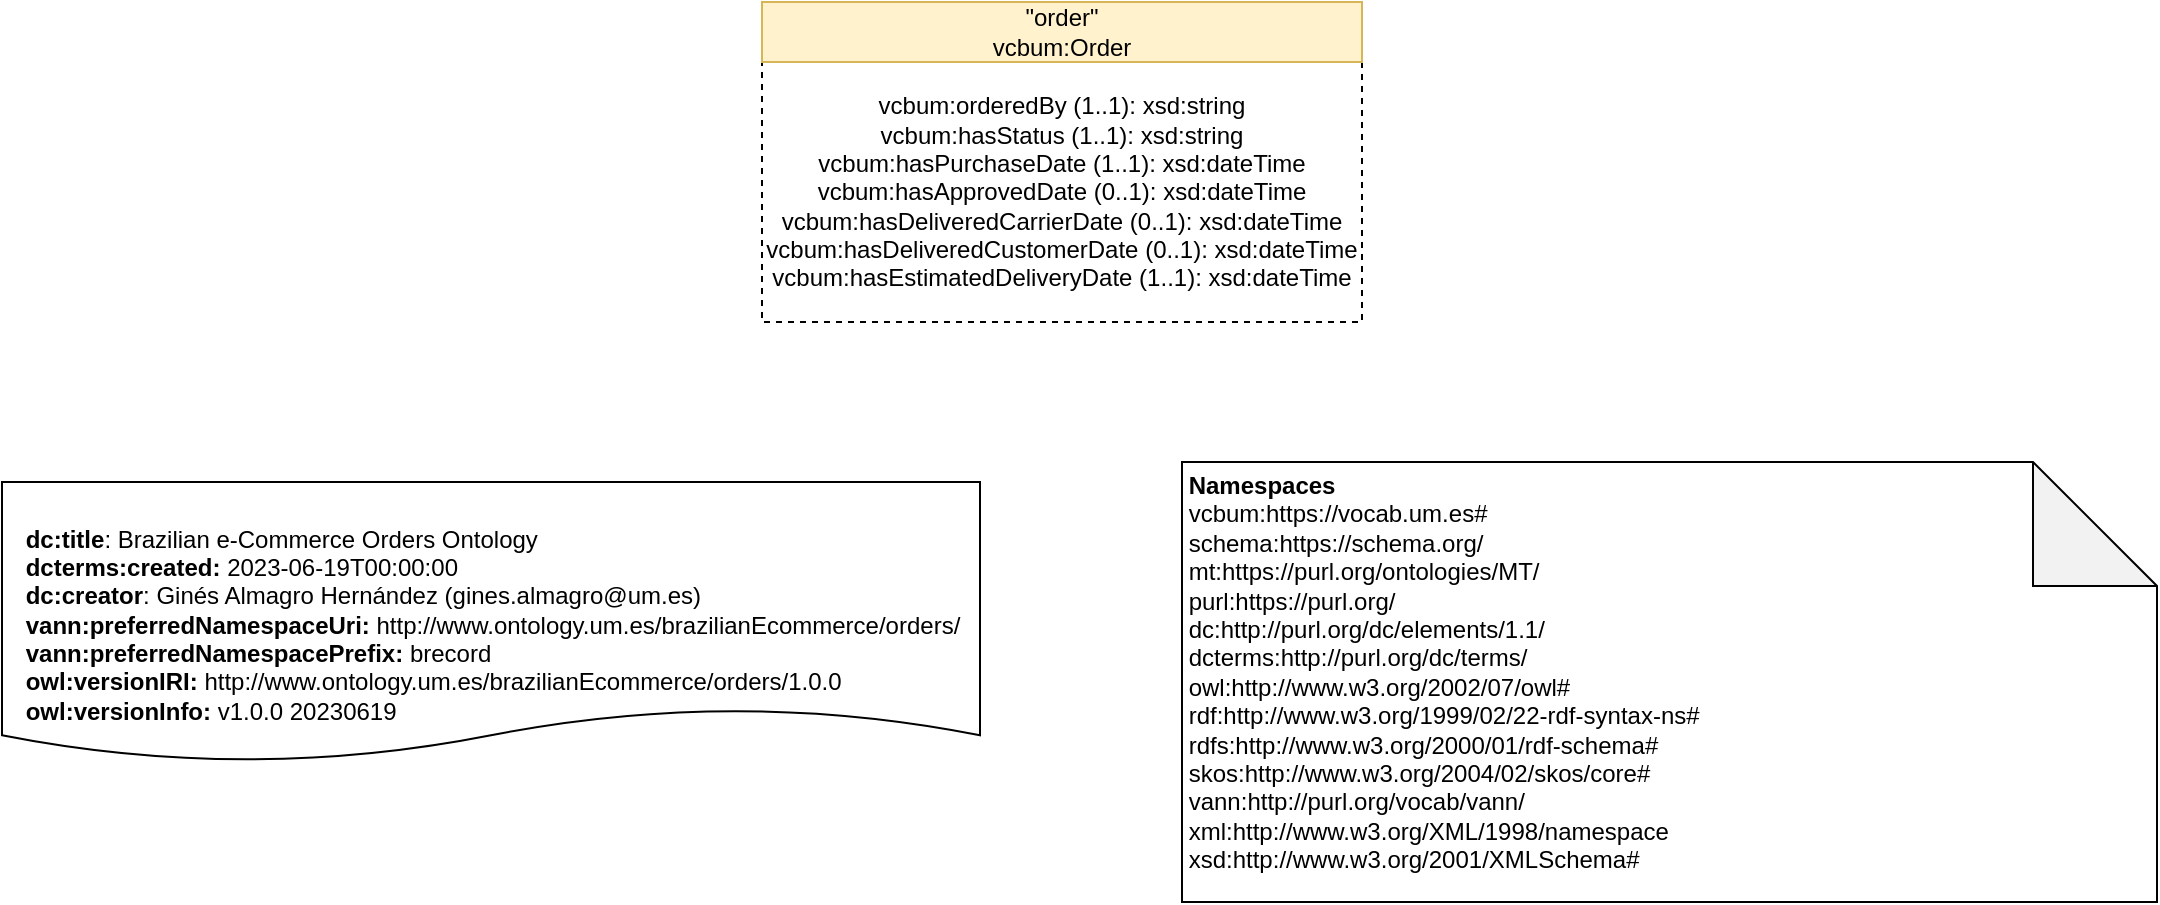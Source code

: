 <mxfile version="20.7.4" type="device" pages="16"><diagram id="wkhlsEUosBv-TXkYZaFD" name="Orders"><mxGraphModel dx="107" dy="614" grid="1" gridSize="10" guides="1" tooltips="1" connect="1" arrows="1" fold="1" page="1" pageScale="1" pageWidth="1169" pageHeight="827" math="0" shadow="0"><root><mxCell id="0"/><object label="eCommerce" id="1"><mxCell parent="0"/></object><mxCell id="5ITg5epy5ISXP-totpK6-1" value="&lt;br&gt;&lt;br&gt;&lt;div style=&quot;color: rgb(0 , 0 , 0) ; font-family: &amp;quot;helvetica&amp;quot; ; font-size: 12px ; font-style: normal ; font-weight: 400 ; letter-spacing: normal ; text-indent: 0px ; text-transform: none ; word-spacing: 0px ; text-align: left&quot;&gt;&lt;b&gt;dc:title&lt;/b&gt;&lt;span&gt;: Brazilian e-Commerce Orders Ontology&lt;/span&gt;&lt;/div&gt;&lt;div style=&quot;color: rgb(0 , 0 , 0) ; font-family: &amp;quot;helvetica&amp;quot; ; font-size: 12px ; font-style: normal ; letter-spacing: normal ; text-indent: 0px ; text-transform: none ; word-spacing: 0px ; text-align: left&quot;&gt;&lt;b&gt;dcterms:created:&amp;nbsp;&lt;/b&gt;&lt;span&gt;2023-06-19T00:00:00&lt;/span&gt;&lt;/div&gt;&lt;div style=&quot;color: rgb(0 , 0 , 0) ; font-family: &amp;quot;helvetica&amp;quot; ; font-size: 12px ; font-style: normal ; font-weight: 400 ; letter-spacing: normal ; text-indent: 0px ; text-transform: none ; word-spacing: 0px ; text-align: left&quot;&gt;&lt;b&gt;dc:creator&lt;/b&gt;: Ginés Almagro Hernández (gines.almagro@um.es)&lt;/div&gt;&lt;div style=&quot;color: rgb(0 , 0 , 0) ; font-family: &amp;quot;helvetica&amp;quot; ; font-size: 12px ; font-style: normal ; letter-spacing: normal ; text-indent: 0px ; text-transform: none ; word-spacing: 0px ; text-align: left&quot;&gt;&lt;b style=&quot;background-color: initial;&quot;&gt;vann:preferredNamespaceUri:&amp;nbsp;&lt;/b&gt;&lt;span style=&quot;background-color: initial;&quot;&gt;http://www.ontology.um.es/brazilianEcommerce/orders/&lt;/span&gt;&lt;/div&gt;&lt;div style=&quot;color: rgb(0 , 0 , 0) ; font-family: &amp;quot;helvetica&amp;quot; ; font-size: 12px ; font-style: normal ; letter-spacing: normal ; text-indent: 0px ; text-transform: none ; word-spacing: 0px ; text-align: left&quot;&gt;&lt;b&gt;vann:preferredNamespacePrefix: &lt;/b&gt;brecord&lt;/div&gt;&lt;div style=&quot;color: rgb(0 , 0 , 0) ; font-family: &amp;quot;helvetica&amp;quot; ; font-size: 12px ; font-style: normal ; letter-spacing: normal ; text-indent: 0px ; text-transform: none ; word-spacing: 0px ; text-align: left&quot;&gt;&lt;b&gt;owl:versionIRI:&amp;nbsp;&lt;/b&gt;&lt;span style=&quot;background-color: initial; font-family: Helvetica;&quot;&gt;&lt;font face=&quot;helvetica&quot;&gt;http://www.ontology.um.es/brazilianEcommerce/orders/&lt;/font&gt;&lt;/span&gt;&lt;span style=&quot;background-color: initial;&quot;&gt;1.0.0&lt;/span&gt;&lt;/div&gt;&lt;div style=&quot;color: rgb(0 , 0 , 0) ; font-family: &amp;quot;helvetica&amp;quot; ; font-size: 12px ; font-style: normal ; letter-spacing: normal ; text-indent: 0px ; text-transform: none ; word-spacing: 0px ; text-align: left&quot;&gt;&lt;b&gt;owl:versionInfo: &lt;/b&gt;v1.0.0 20230619&lt;/div&gt;" style="shape=document;html=1;boundedLbl=1;rounded=0;sketch=0;flipH=0;flipV=0;labelPosition=center;verticalLabelPosition=middle;align=center;verticalAlign=middle;spacingLeft=0;size=0.191;labelBackgroundColor=none;" parent="1" vertex="1"><mxGeometry x="1240" y="560" width="489" height="140" as="geometry"/></mxCell><mxCell id="OFh-qgMWrTDvZWQSz0B_-1" value="&lt;b&gt;&amp;nbsp;Namespaces&lt;/b&gt;&lt;br&gt;&amp;nbsp;vcbum:https://vocab.um.es#&lt;br&gt;&amp;nbsp;schema:&lt;font face=&quot;helvetica&quot;&gt;https://schema.org/&lt;/font&gt;&lt;br&gt;&amp;nbsp;mt:https://purl.org/ontologies/MT/&lt;br&gt;&amp;nbsp;purl:https://purl.org/&lt;br&gt;&amp;nbsp;dc:http://purl.org/dc/elements/1.1/&amp;nbsp;&lt;br&gt;&amp;nbsp;dcterms:http://purl.org/dc/terms/&lt;br&gt;&amp;nbsp;owl:http://www.w3.org/2002/07/owl#&lt;br&gt;&amp;nbsp;rdf:http://www.w3.org/1999/02/22-rdf-syntax-ns#&lt;br&gt;&amp;nbsp;rdfs:http://www.w3.org/2000/01/rdf-schema#&lt;br&gt;&amp;nbsp;skos:http://www.w3.org/2004/02/skos/core#&lt;br&gt;&amp;nbsp;vann:http://purl.org/vocab/vann/&lt;br&gt;&amp;nbsp;xml:http://www.w3.org/XML/1998/namespace&lt;br&gt;&amp;nbsp;xsd:http://www.w3.org/2001/XMLSchema#" style="shape=note;backgroundOutline=1;darkOpacity=0.05;align=left;verticalAlign=top;spacing=0;html=1;size=62;" parent="1" vertex="1"><mxGeometry x="1830" y="550" width="487.5" height="220" as="geometry"/></mxCell><mxCell id="yYQ_dIbjHlpVbSeaRAon-1" value="vcbum:orderedBy (1..1): xsd:string&lt;br&gt;vcbum:hasStatus (1..1): xsd:string&lt;br&gt;vcbum:hasPurchaseDate (1..1): xsd:dateTime&lt;br&gt;vcbum:hasApprovedDate (0..1): xsd:dateTime&lt;br&gt;vcbum:hasDeliveredCarrierDate (0..1): xsd:dateTime&lt;br&gt;vcbum:hasDeliveredCustomerDate (0..1): xsd:dateTime&lt;br&gt;vcbum:hasEstimatedDeliveryDate (1..1): xsd:dateTime" style="rounded=0;whiteSpace=wrap;html=1;dashed=1;" parent="1" vertex="1"><mxGeometry x="1620" y="350" width="300" height="130" as="geometry"/></mxCell><mxCell id="TUTyDYo7bmBpTX2oJyuT-8" value="&quot;order&quot;&lt;br&gt;vcbum:Order" style="rounded=0;whiteSpace=wrap;html=1;labelBackgroundColor=none;fillColor=#fff2cc;strokeColor=#d6b656;noLabel=0;" parent="1" vertex="1"><mxGeometry x="1620" y="320" width="300" height="30" as="geometry"/></mxCell></root></mxGraphModel></diagram><diagram name="Customers" id="IAc0AMNKLLKa8zoegRen"><mxGraphModel dx="107" dy="614" grid="1" gridSize="10" guides="1" tooltips="1" connect="1" arrows="1" fold="1" page="1" pageScale="1" pageWidth="1169" pageHeight="827" math="0" shadow="0"><root><mxCell id="rtiVLo_q2s5NRtGw9h58-0"/><object label="eCommerce" id="rtiVLo_q2s5NRtGw9h58-1"><mxCell parent="rtiVLo_q2s5NRtGw9h58-0"/></object><mxCell id="rtiVLo_q2s5NRtGw9h58-8" value="&quot;customer&quot;&lt;br&gt;vcbum:Customer" style="rounded=0;whiteSpace=wrap;html=1;labelBackgroundColor=none;fillColor=#fff2cc;strokeColor=#d6b656;noLabel=0;" parent="rtiVLo_q2s5NRtGw9h58-1" vertex="1"><mxGeometry x="1180" y="360" width="300" height="30" as="geometry"/></mxCell><mxCell id="rtiVLo_q2s5NRtGw9h58-2" value="&quot;city&quot;&lt;br&gt;vcbum:City" style="rounded=0;whiteSpace=wrap;html=1;labelBackgroundColor=none;fillColor=#fff2cc;strokeColor=#d6b656;noLabel=0;" parent="rtiVLo_q2s5NRtGw9h58-1" vertex="1"><mxGeometry x="1641" y="357.5" width="229" height="35" as="geometry"/></mxCell><mxCell id="rtiVLo_q2s5NRtGw9h58-5" value="&lt;b&gt;&amp;nbsp;Namespaces&lt;/b&gt;&lt;br&gt;&amp;nbsp;vcbum:https://vocab.um.es#&lt;br&gt;&amp;nbsp;schema:&lt;font face=&quot;helvetica&quot;&gt;https://schema.org/&lt;/font&gt;&lt;br&gt;&amp;nbsp;mt:https://purl.org/ontologies/MT/&lt;br&gt;&amp;nbsp;purl:https://purl.org/&lt;br&gt;&amp;nbsp;dc:http://purl.org/dc/elements/1.1/&amp;nbsp;&lt;br&gt;&amp;nbsp;dcterms:http://purl.org/dc/terms/&lt;br&gt;&amp;nbsp;owl:http://www.w3.org/2002/07/owl#&lt;br&gt;&amp;nbsp;rdf:http://www.w3.org/1999/02/22-rdf-syntax-ns#&lt;br&gt;&amp;nbsp;rdfs:http://www.w3.org/2000/01/rdf-schema#&lt;br&gt;&amp;nbsp;skos:http://www.w3.org/2004/02/skos/core#&lt;br&gt;&amp;nbsp;vann:http://purl.org/vocab/vann/&lt;br&gt;&amp;nbsp;xml:http://www.w3.org/XML/1998/namespace&lt;br&gt;&amp;nbsp;xsd:http://www.w3.org/2001/XMLSchema#" style="shape=note;backgroundOutline=1;darkOpacity=0.05;align=left;verticalAlign=top;spacing=0;html=1;size=62;" parent="rtiVLo_q2s5NRtGw9h58-1" vertex="1"><mxGeometry x="1980" y="550" width="337.5" height="220" as="geometry"/></mxCell><mxCell id="rtiVLo_q2s5NRtGw9h58-6" value="&amp;nbsp;(some) vcbum:hasCustomerRef: xsd:string" style="rounded=0;whiteSpace=wrap;html=1;dashed=1;" parent="rtiVLo_q2s5NRtGw9h58-1" vertex="1"><mxGeometry x="1180" y="390" width="300" height="40" as="geometry"/></mxCell><mxCell id="rtiVLo_q2s5NRtGw9h58-7" value="vcbum: hasCity (1..1)" style="endArrow=classic;html=1;exitX=1;exitY=0.5;exitDx=0;exitDy=0;entryX=0;entryY=0.5;entryDx=0;entryDy=0;rounded=0;endSize=10;startArrow=oval;startFill=0;startSize=8;" parent="rtiVLo_q2s5NRtGw9h58-1" source="rtiVLo_q2s5NRtGw9h58-8" target="rtiVLo_q2s5NRtGw9h58-2" edge="1"><mxGeometry x="0.0" y="-1" width="50" height="50" relative="1" as="geometry"><mxPoint x="1305" y="450" as="sourcePoint"/><mxPoint x="1350" y="440" as="targetPoint"/><Array as="points"/><mxPoint as="offset"/></mxGeometry></mxCell><mxCell id="rtiVLo_q2s5NRtGw9h58-9" value="&quot;state&quot;&lt;br&gt;vcbum:State" style="rounded=0;whiteSpace=wrap;html=1;labelBackgroundColor=none;fillColor=#fff2cc;strokeColor=#d6b656;noLabel=0;" parent="rtiVLo_q2s5NRtGw9h58-1" vertex="1"><mxGeometry x="2029" y="355" width="220" height="40" as="geometry"/></mxCell><mxCell id="rtiVLo_q2s5NRtGw9h58-15" value="(some) vcbum:hasCodePrefix: xsd:string" style="rounded=0;whiteSpace=wrap;html=1;dashed=1;" parent="rtiVLo_q2s5NRtGw9h58-1" vertex="1"><mxGeometry x="1641" y="392.5" width="229" height="37.5" as="geometry"/></mxCell><mxCell id="rtiVLo_q2s5NRtGw9h58-23" value="vcbum:hasState (1..1)" style="endArrow=classic;html=1;exitX=1;exitY=0;exitDx=0;exitDy=0;entryX=0;entryY=0;entryDx=0;entryDy=0;rounded=0;endSize=10;startArrow=oval;startFill=0;startSize=8;" parent="rtiVLo_q2s5NRtGw9h58-1" source="rtiVLo_q2s5NRtGw9h58-2" target="rtiVLo_q2s5NRtGw9h58-9" edge="1"><mxGeometry x="0.0" y="-1" width="50" height="50" relative="1" as="geometry"><mxPoint x="1339.5" y="320" as="sourcePoint"/><mxPoint x="1339.5" y="225" as="targetPoint"/><Array as="points"/><mxPoint as="offset"/></mxGeometry></mxCell><mxCell id="5EL4XP8Oxj68-FK43Def-1" value="(some) vcbum:hasCity" style="endArrow=classic;html=1;exitX=0;exitY=1;exitDx=0;exitDy=0;entryX=1;entryY=0;entryDx=0;entryDy=0;rounded=0;endSize=10;startArrow=oval;startFill=0;startSize=8;" parent="rtiVLo_q2s5NRtGw9h58-1" source="rtiVLo_q2s5NRtGw9h58-9" target="rtiVLo_q2s5NRtGw9h58-15" edge="1"><mxGeometry x="0.0" y="-1" width="50" height="50" relative="1" as="geometry"><mxPoint x="2030" y="412.5" as="sourcePoint"/><mxPoint x="2039" y="385" as="targetPoint"/><Array as="points"/><mxPoint as="offset"/></mxGeometry></mxCell><mxCell id="B_8Ex69TjAzJ7ZWaFnV3-0" value="&lt;br&gt;&lt;br&gt;&lt;div style=&quot;color: rgb(0 , 0 , 0) ; font-family: &amp;quot;helvetica&amp;quot; ; font-size: 12px ; font-style: normal ; font-weight: 400 ; letter-spacing: normal ; text-indent: 0px ; text-transform: none ; word-spacing: 0px ; text-align: left&quot;&gt;&lt;b&gt;dc:title&lt;/b&gt;&lt;span&gt;: Brazilian e-Commerce Customers Ontology&lt;/span&gt;&lt;/div&gt;&lt;div style=&quot;color: rgb(0 , 0 , 0) ; font-family: &amp;quot;helvetica&amp;quot; ; font-size: 12px ; font-style: normal ; letter-spacing: normal ; text-indent: 0px ; text-transform: none ; word-spacing: 0px ; text-align: left&quot;&gt;&lt;b&gt;dcterms:created:&amp;nbsp;&lt;/b&gt;&lt;span&gt;2023-06-19T00:00:00&lt;/span&gt;&lt;/div&gt;&lt;div style=&quot;color: rgb(0 , 0 , 0) ; font-family: &amp;quot;helvetica&amp;quot; ; font-size: 12px ; font-style: normal ; font-weight: 400 ; letter-spacing: normal ; text-indent: 0px ; text-transform: none ; word-spacing: 0px ; text-align: left&quot;&gt;&lt;b&gt;dc:creator&lt;/b&gt;: Ginés Almagro Hernández (gines.almagro@um.es)&lt;/div&gt;&lt;div style=&quot;color: rgb(0 , 0 , 0) ; font-family: &amp;quot;helvetica&amp;quot; ; font-size: 12px ; font-style: normal ; letter-spacing: normal ; text-indent: 0px ; text-transform: none ; word-spacing: 0px ; text-align: left&quot;&gt;&lt;b style=&quot;background-color: initial;&quot;&gt;vann:preferredNamespaceUri:&amp;nbsp;&lt;/b&gt;&lt;span style=&quot;background-color: initial;&quot;&gt;http://www.ontology.um.es/brazilianEcommerce/customers/&lt;/span&gt;&lt;/div&gt;&lt;div style=&quot;color: rgb(0 , 0 , 0) ; font-family: &amp;quot;helvetica&amp;quot; ; font-size: 12px ; font-style: normal ; letter-spacing: normal ; text-indent: 0px ; text-transform: none ; word-spacing: 0px ; text-align: left&quot;&gt;&lt;b&gt;vann:preferredNamespacePrefix: &lt;/b&gt;breccstmr&lt;/div&gt;&lt;div style=&quot;color: rgb(0 , 0 , 0) ; font-family: &amp;quot;helvetica&amp;quot; ; font-size: 12px ; font-style: normal ; letter-spacing: normal ; text-indent: 0px ; text-transform: none ; word-spacing: 0px ; text-align: left&quot;&gt;&lt;b&gt;owl:versionIRI:&amp;nbsp;&lt;/b&gt;&lt;span style=&quot;background-color: initial; font-family: Helvetica;&quot;&gt;&lt;font face=&quot;helvetica&quot;&gt;http://www.ontology.um.es/brazilianEcommerce/customers/&lt;/font&gt;&lt;/span&gt;&lt;span style=&quot;background-color: initial;&quot;&gt;1.0.0&lt;/span&gt;&lt;/div&gt;&lt;div style=&quot;color: rgb(0 , 0 , 0) ; font-family: &amp;quot;helvetica&amp;quot; ; font-size: 12px ; font-style: normal ; letter-spacing: normal ; text-indent: 0px ; text-transform: none ; word-spacing: 0px ; text-align: left&quot;&gt;&lt;b&gt;owl:versionInfo: &lt;/b&gt;v1.0.0 20230619&lt;/div&gt;" style="shape=document;html=1;boundedLbl=1;rounded=0;sketch=0;flipH=0;flipV=0;labelPosition=center;verticalLabelPosition=middle;align=center;verticalAlign=middle;spacingLeft=0;size=0.191;labelBackgroundColor=none;" parent="rtiVLo_q2s5NRtGw9h58-1" vertex="1"><mxGeometry x="1240" y="560" width="500" height="140" as="geometry"/></mxCell><mxCell id="FNwvqDP7xfMX97rnsOWY-0" value="&quot;zip code prefix&quot;&lt;br&gt;vcbum:ZipCodePrefix" style="rounded=0;whiteSpace=wrap;html=1;labelBackgroundColor=none;fillColor=#fff2cc;strokeColor=#d6b656;noLabel=0;" parent="rtiVLo_q2s5NRtGw9h58-1" vertex="1"><mxGeometry x="1450" y="270" width="240" height="30" as="geometry"/></mxCell><mxCell id="FNwvqDP7xfMX97rnsOWY-1" value="vcbum:hasZipCodePrefix (1..1)" style="endArrow=classic;html=1;rounded=0;exitX=0.5;exitY=0;exitDx=0;exitDy=0;entryX=0;entryY=0.5;entryDx=0;entryDy=0;startArrow=oval;startFill=0;endSize=10;startSize=8;" parent="rtiVLo_q2s5NRtGw9h58-1" target="FNwvqDP7xfMX97rnsOWY-0" edge="1"><mxGeometry x="-0.59" width="50" height="50" relative="1" as="geometry"><mxPoint x="1330" y="360" as="sourcePoint"/><mxPoint x="1770" y="410" as="targetPoint"/><Array as="points"><mxPoint x="1330" y="285"/></Array><mxPoint as="offset"/></mxGeometry></mxCell><mxCell id="FNwvqDP7xfMX97rnsOWY-2" value="(some) vcbum:hasZipCodePrefix" style="endArrow=classic;html=1;rounded=0;exitX=0.75;exitY=0;exitDx=0;exitDy=0;entryX=1;entryY=0.5;entryDx=0;entryDy=0;startArrow=oval;startFill=0;endSize=10;startSize=8;" parent="rtiVLo_q2s5NRtGw9h58-1" target="FNwvqDP7xfMX97rnsOWY-0" edge="1"><mxGeometry x="-0.59" width="50" height="50" relative="1" as="geometry"><mxPoint x="1812.75" y="357.5" as="sourcePoint"/><mxPoint x="1460" y="295" as="targetPoint"/><Array as="points"><mxPoint x="1813" y="285"/></Array><mxPoint as="offset"/></mxGeometry></mxCell><mxCell id="FNwvqDP7xfMX97rnsOWY-3" value="vcbum:hasCity (1..1)" style="endArrow=classic;html=1;rounded=0;startSize=8;endSize=10;exitX=0.887;exitY=1.067;exitDx=0;exitDy=0;exitPerimeter=0;entryX=0.095;entryY=-0.018;entryDx=0;entryDy=0;entryPerimeter=0;startArrow=oval;startFill=0;" parent="rtiVLo_q2s5NRtGw9h58-1" source="FNwvqDP7xfMX97rnsOWY-0" edge="1"><mxGeometry width="50" height="50" relative="1" as="geometry"><mxPoint x="1730" y="450" as="sourcePoint"/><mxPoint x="1662.755" y="356.87" as="targetPoint"/></mxGeometry></mxCell></root></mxGraphModel></diagram><diagram name="Gold" id="Ck2br4_4FcJnND9UcD08"><mxGraphModel dx="107" dy="614" grid="1" gridSize="10" guides="1" tooltips="1" connect="1" arrows="1" fold="1" page="1" pageScale="1" pageWidth="1169" pageHeight="827" math="0" shadow="0"><root><mxCell id="S4-K9OexVK3Trh9NBmu6-0"/><object label="eCommerce" id="S4-K9OexVK3Trh9NBmu6-1"><mxCell parent="S4-K9OexVK3Trh9NBmu6-0"/></object><mxCell id="S4-K9OexVK3Trh9NBmu6-2" value="&quot;customer_id&quot;&lt;br&gt;bre:CustomerIdOrder" style="rounded=0;whiteSpace=wrap;html=1;labelBackgroundColor=none;fillColor=#fff2cc;strokeColor=#d6b656;noLabel=0;" parent="S4-K9OexVK3Trh9NBmu6-1" vertex="1"><mxGeometry x="1205.5" y="504" width="300" height="30" as="geometry"/></mxCell><mxCell id="S4-K9OexVK3Trh9NBmu6-3" value="&quot;customer_city&quot;&lt;br&gt;bre:City" style="rounded=0;whiteSpace=wrap;html=1;labelBackgroundColor=none;fillColor=#fff2cc;strokeColor=#d6b656;noLabel=0;" parent="S4-K9OexVK3Trh9NBmu6-1" vertex="1"><mxGeometry x="1682" y="373" width="229" height="35" as="geometry"/></mxCell><mxCell id="S4-K9OexVK3Trh9NBmu6-4" value="bre:hasID: &quot;customer_id&quot;" style="rounded=0;whiteSpace=wrap;html=1;" parent="S4-K9OexVK3Trh9NBmu6-1" vertex="1"><mxGeometry x="1205.5" y="534" width="300" height="26" as="geometry"/></mxCell><mxCell id="S4-K9OexVK3Trh9NBmu6-5" value="&quot;customer_state&quot;&lt;br&gt;bre:State" style="rounded=0;whiteSpace=wrap;html=1;labelBackgroundColor=none;fillColor=#fff2cc;strokeColor=#d6b656;noLabel=0;" parent="S4-K9OexVK3Trh9NBmu6-1" vertex="1"><mxGeometry x="2030" y="371.5" width="225.5" height="40" as="geometry"/></mxCell><mxCell id="S4-K9OexVK3Trh9NBmu6-6" value="bre:cityName: &quot;customer_city&quot;" style="rounded=0;whiteSpace=wrap;html=1;" parent="S4-K9OexVK3Trh9NBmu6-1" vertex="1"><mxGeometry x="1682" y="408" width="229" height="23.5" as="geometry"/></mxCell><mxCell id="S4-K9OexVK3Trh9NBmu6-7" value="bre:hasState" style="endArrow=classic;html=1;exitX=1;exitY=0.5;exitDx=0;exitDy=0;entryX=0;entryY=0.5;entryDx=0;entryDy=0;rounded=0;endSize=10;startArrow=none;startFill=0;startSize=8;" parent="S4-K9OexVK3Trh9NBmu6-1" source="S4-K9OexVK3Trh9NBmu6-3" target="S4-K9OexVK3Trh9NBmu6-5" edge="1"><mxGeometry x="-0.009" y="1" width="50" height="50" relative="1" as="geometry"><mxPoint x="1365.0" y="464" as="sourcePoint"/><mxPoint x="1365" y="369" as="targetPoint"/><Array as="points"/><mxPoint as="offset"/></mxGeometry></mxCell><mxCell id="S4-K9OexVK3Trh9NBmu6-8" value="&quot;customer_zip_code_prefix&quot;&lt;br&gt;bre:ZipCodePrefix" style="rounded=0;whiteSpace=wrap;html=1;labelBackgroundColor=none;fillColor=#fff2cc;strokeColor=#d6b656;noLabel=0;" parent="S4-K9OexVK3Trh9NBmu6-1" vertex="1"><mxGeometry x="1680" y="504" width="234.5" height="30" as="geometry"/></mxCell><mxCell id="S4-K9OexVK3Trh9NBmu6-9" value="bre:hasZipCodePrefix" style="endArrow=classic;html=1;rounded=0;exitX=1;exitY=0.5;exitDx=0;exitDy=0;entryX=0;entryY=0.5;entryDx=0;entryDy=0;startArrow=none;startFill=0;endSize=10;startSize=8;" parent="S4-K9OexVK3Trh9NBmu6-1" source="S4-K9OexVK3Trh9NBmu6-2" target="S4-K9OexVK3Trh9NBmu6-8" edge="1"><mxGeometry x="-0.146" width="50" height="50" relative="1" as="geometry"><mxPoint x="1355.5" y="504" as="sourcePoint"/><mxPoint x="1795.5" y="554" as="targetPoint"/><Array as="points"/><mxPoint as="offset"/></mxGeometry></mxCell><mxCell id="S4-K9OexVK3Trh9NBmu6-10" value="bre:hasCity" style="endArrow=classic;html=1;rounded=0;startSize=8;endSize=10;entryX=0.5;entryY=1;entryDx=0;entryDy=0;startArrow=none;startFill=0;exitX=0.5;exitY=0;exitDx=0;exitDy=0;" parent="S4-K9OexVK3Trh9NBmu6-1" source="S4-K9OexVK3Trh9NBmu6-8" target="S4-K9OexVK3Trh9NBmu6-6" edge="1"><mxGeometry x="-0.062" width="50" height="50" relative="1" as="geometry"><mxPoint x="1580" y="510" as="sourcePoint"/><mxPoint x="1688.255" y="500.87" as="targetPoint"/><mxPoint as="offset"/></mxGeometry></mxCell><mxCell id="S4-K9OexVK3Trh9NBmu6-11" value="Gold" style="text;html=1;strokeColor=none;fillColor=none;align=center;verticalAlign=middle;whiteSpace=wrap;rounded=0;dashed=1;fontSize=18;fontStyle=1" parent="S4-K9OexVK3Trh9NBmu6-1" vertex="1"><mxGeometry x="1724" y="330" width="60" height="30" as="geometry"/></mxCell><mxCell id="S4-K9OexVK3Trh9NBmu6-12" value="&lt;b style=&quot;font-family: helvetica; text-align: left; background-color: initial;&quot;&gt;source file&lt;/b&gt;&lt;span style=&quot;font-family: helvetica; text-align: left; background-color: initial;&quot;&gt;:&amp;nbsp;&lt;/span&gt;&lt;span style=&quot;color: rgb(0, 0, 255); background-color: rgb(255, 255, 255); font-family: Consolas, &amp;quot;Courier New&amp;quot;, monospace; font-size: 14px;&quot;&gt;olist_customers_dataset_20K.csv&lt;/span&gt;" style="shape=document;html=1;boundedLbl=1;rounded=0;sketch=0;flipH=0;flipV=0;labelPosition=center;verticalLabelPosition=middle;align=center;verticalAlign=middle;spacingLeft=0;size=0.191;labelBackgroundColor=none;" parent="S4-K9OexVK3Trh9NBmu6-1" vertex="1"><mxGeometry x="1900" y="670" width="400" height="60" as="geometry"/></mxCell><mxCell id="S4-K9OexVK3Trh9NBmu6-13" value="&lt;b&gt;&lt;br&gt;&lt;br&gt;&amp;nbsp; Legend&lt;br&gt;&lt;br&gt;&lt;br&gt;&lt;br&gt;&lt;br&gt;&lt;br&gt;&lt;br&gt;&lt;br&gt;&lt;br&gt;&lt;br&gt;&lt;br&gt;&lt;br&gt;&lt;br&gt;&lt;br&gt;&lt;/b&gt;&lt;span style=&quot;color: rgba(0 , 0 , 0 , 0) ; font-family: monospace ; font-size: 0px&quot;&gt;%3CmxGraphModel%3E%3Croot%3E%3CmxCell%20id%3D%220%22%2F%3E%3CmxCell%20id%3D%221%22%20parent%3D%220%22%2F%3E%3CmxCell%20id%3D%222%22%20value%3D%22Class%22%20style%3D%22rounded%3D0%3BwhiteSpace%3Dwrap%3Bhtml%3D1%3B%22%20vertex%3D%221%22%20parent%3D%221%22%3E%3CmxGeometry%20x%3D%22-1080%22%20y%3D%22370.88%22%20width%3D%2290%22%20height%3D%2230%22%20as%3D%22geometry%22%2F%3E%3C%2FmxCell%3E%3C%2Froot%3E%3C%2FmxGraphModel%3E&lt;/span&gt;&lt;b&gt;&lt;br&gt;&lt;/b&gt;" style="rounded=0;whiteSpace=wrap;html=1;align=left;" parent="S4-K9OexVK3Trh9NBmu6-1" vertex="1"><mxGeometry x="1240" y="640" width="430" height="130" as="geometry"/></mxCell><mxCell id="S4-K9OexVK3Trh9NBmu6-14" value="Class" style="rounded=0;whiteSpace=wrap;html=1;fontSize=10;" parent="S4-K9OexVK3Trh9NBmu6-1" vertex="1"><mxGeometry x="1329.245" y="667.033" width="73.019" height="20.526" as="geometry"/></mxCell><mxCell id="S4-K9OexVK3Trh9NBmu6-15" value="&lt;font style=&quot;font-size: 10px;&quot;&gt;Class&lt;/font&gt;" style="rounded=0;whiteSpace=wrap;html=1;" parent="S4-K9OexVK3Trh9NBmu6-1" vertex="1"><mxGeometry x="1248.113" y="667.033" width="73.019" height="20.526" as="geometry"/></mxCell><mxCell id="S4-K9OexVK3Trh9NBmu6-16" value="data property" style="rounded=0;whiteSpace=wrap;html=1;fontSize=10;" parent="S4-K9OexVK3Trh9NBmu6-1" vertex="1"><mxGeometry x="1329.245" y="687.899" width="73.019" height="20.526" as="geometry"/></mxCell><mxCell id="S4-K9OexVK3Trh9NBmu6-17" value="object&lt;br style=&quot;font-size: 10px;&quot;&gt;property" style="endArrow=classic;html=1;fontSize=10;" parent="S4-K9OexVK3Trh9NBmu6-1" edge="1"><mxGeometry width="50" height="50" relative="1" as="geometry"><mxPoint x="1572.642" y="679.575" as="sourcePoint"/><mxPoint x="1653.774" y="679.917" as="targetPoint"/></mxGeometry></mxCell><mxCell id="S4-K9OexVK3Trh9NBmu6-18" value="" style="endArrow=block;html=1;endFill=0;" parent="S4-K9OexVK3Trh9NBmu6-1" edge="1"><mxGeometry width="50" height="50" relative="1" as="geometry"><mxPoint x="1572.642" y="706.375" as="sourcePoint"/><mxPoint x="1653.774" y="706.601" as="targetPoint"/></mxGeometry></mxCell><mxCell id="S4-K9OexVK3Trh9NBmu6-19" value=".........&lt;br&gt;" style="rounded=0;whiteSpace=wrap;html=1;" parent="S4-K9OexVK3Trh9NBmu6-1" vertex="1"><mxGeometry x="1410.377" y="667.033" width="73.019" height="20.862" as="geometry"/></mxCell><mxCell id="S4-K9OexVK3Trh9NBmu6-20" value="&lt;u style=&quot;font-size: 10px;&quot;&gt;Individual&lt;/u&gt;" style="rounded=0;whiteSpace=wrap;html=1;fontSize=10;" parent="S4-K9OexVK3Trh9NBmu6-1" vertex="1"><mxGeometry x="1491.509" y="667.033" width="73.019" height="20.526" as="geometry"/></mxCell><mxCell id="S4-K9OexVK3Trh9NBmu6-21" value="annotation property" style="rounded=0;whiteSpace=wrap;html=1;dashed=1;fontSize=10;" parent="S4-K9OexVK3Trh9NBmu6-1" vertex="1"><mxGeometry x="1329.245" y="708.426" width="73.019" height="20.526" as="geometry"/></mxCell><mxCell id="S4-K9OexVK3Trh9NBmu6-22" value="There are more classes on the hierarchy" style="text;html=1;align=center;verticalAlign=middle;whiteSpace=wrap;rounded=0;fontSize=10;" parent="S4-K9OexVK3Trh9NBmu6-1" vertex="1"><mxGeometry x="1398.208" y="698.154" width="97.358" height="13.684" as="geometry"/></mxCell><mxCell id="S4-K9OexVK3Trh9NBmu6-23" value="subClassOf" style="text;html=1;strokeColor=none;fillColor=none;align=center;verticalAlign=middle;whiteSpace=wrap;rounded=0;fontSize=10;" parent="S4-K9OexVK3Trh9NBmu6-1" vertex="1"><mxGeometry x="1564.528" y="707.402" width="97.358" height="13.684" as="geometry"/></mxCell><mxCell id="S4-K9OexVK3Trh9NBmu6-24" value="&lt;font style=&quot;font-size: 8px;&quot;&gt;Term excluded for the current version&lt;/font&gt;" style="rounded=0;whiteSpace=wrap;html=1;fillColor=#f8cecc;strokeColor=#b85450;" parent="S4-K9OexVK3Trh9NBmu6-1" vertex="1"><mxGeometry x="1248.113" y="728.947" width="73.019" height="27.368" as="geometry"/></mxCell><mxCell id="S4-K9OexVK3Trh9NBmu6-25" value="bre:stateName: &quot;customer_state&quot;" style="rounded=0;whiteSpace=wrap;html=1;" parent="S4-K9OexVK3Trh9NBmu6-1" vertex="1"><mxGeometry x="2030" y="411.5" width="225.5" height="21" as="geometry"/></mxCell><mxCell id="S4-K9OexVK3Trh9NBmu6-29" value="&quot;customer_unique_id&quot;&lt;br&gt;bre:CustomerAccount" style="rounded=0;whiteSpace=wrap;html=1;labelBackgroundColor=none;fillColor=#fff2cc;strokeColor=#d6b656;noLabel=0;" parent="S4-K9OexVK3Trh9NBmu6-1" vertex="1"><mxGeometry x="1205.5" y="371.5" width="300" height="30" as="geometry"/></mxCell><mxCell id="S4-K9OexVK3Trh9NBmu6-30" value="bre:hasID: &quot;customer_unique_id&quot;" style="rounded=0;whiteSpace=wrap;html=1;" parent="S4-K9OexVK3Trh9NBmu6-1" vertex="1"><mxGeometry x="1205.5" y="401.5" width="300" height="30" as="geometry"/></mxCell><mxCell id="S4-K9OexVK3Trh9NBmu6-31" value="bre:hasCustomerAccount" style="endArrow=classic;html=1;rounded=0;exitX=0.5;exitY=0;exitDx=0;exitDy=0;entryX=0.5;entryY=1;entryDx=0;entryDy=0;startArrow=none;startFill=0;endSize=10;startSize=8;" parent="S4-K9OexVK3Trh9NBmu6-1" source="S4-K9OexVK3Trh9NBmu6-2" target="S4-K9OexVK3Trh9NBmu6-30" edge="1"><mxGeometry x="-0.062" width="50" height="50" relative="1" as="geometry"><mxPoint x="1365.5" y="514" as="sourcePoint"/><mxPoint x="1485.5" y="439" as="targetPoint"/><Array as="points"/><mxPoint as="offset"/></mxGeometry></mxCell><mxCell id="S4-K9OexVK3Trh9NBmu6-32" value="bre:hasCode: &quot;customer_zip_code_prefix&quot;" style="rounded=0;whiteSpace=wrap;html=1;" parent="S4-K9OexVK3Trh9NBmu6-1" vertex="1"><mxGeometry x="1680" y="534" width="234.5" height="26" as="geometry"/></mxCell></root></mxGraphModel></diagram><diagram name="Basic" id="LAT6lDnY6wpPo2DM7Odz"><mxGraphModel dx="107" dy="614" grid="1" gridSize="10" guides="1" tooltips="1" connect="1" arrows="1" fold="1" page="1" pageScale="1" pageWidth="1169" pageHeight="827" math="0" shadow="0"><root><mxCell id="wPBtwQp-UV8Jv2u4nbgq-0"/><object label="eCommerce" id="wPBtwQp-UV8Jv2u4nbgq-1"><mxCell parent="wPBtwQp-UV8Jv2u4nbgq-0"/></object><mxCell id="wPBtwQp-UV8Jv2u4nbgq-5" value="Basic" style="text;html=1;strokeColor=none;fillColor=none;align=center;verticalAlign=middle;whiteSpace=wrap;rounded=0;dashed=1;fontSize=18;fontStyle=1" parent="wPBtwQp-UV8Jv2u4nbgq-1" vertex="1"><mxGeometry x="1694" y="340" width="60" height="30" as="geometry"/></mxCell><mxCell id="wPBtwQp-UV8Jv2u4nbgq-6" value="&lt;b style=&quot;font-family: helvetica; text-align: left; background-color: initial;&quot;&gt;source file&lt;/b&gt;&lt;span style=&quot;font-family: helvetica; text-align: left; background-color: initial;&quot;&gt;:&amp;nbsp;&lt;/span&gt;&lt;span style=&quot;color: rgb(0, 0, 255); background-color: rgb(255, 255, 255); font-family: Consolas, &amp;quot;Courier New&amp;quot;, monospace; font-size: 14px;&quot;&gt;olist_customers_dataset_20K.csv&lt;/span&gt;" style="shape=document;html=1;boundedLbl=1;rounded=0;sketch=0;flipH=0;flipV=0;labelPosition=center;verticalLabelPosition=middle;align=center;verticalAlign=middle;spacingLeft=0;size=0.191;labelBackgroundColor=none;" parent="wPBtwQp-UV8Jv2u4nbgq-1" vertex="1"><mxGeometry x="1880" y="670" width="420" height="60" as="geometry"/></mxCell><mxCell id="wPBtwQp-UV8Jv2u4nbgq-7" value="&lt;b&gt;&lt;br&gt;&lt;br&gt;&amp;nbsp; Legend&lt;br&gt;&lt;br&gt;&lt;br&gt;&lt;br&gt;&lt;br&gt;&lt;br&gt;&lt;br&gt;&lt;br&gt;&lt;br&gt;&lt;br&gt;&lt;br&gt;&lt;br&gt;&lt;br&gt;&lt;br&gt;&lt;/b&gt;&lt;span style=&quot;color: rgba(0 , 0 , 0 , 0) ; font-family: monospace ; font-size: 0px&quot;&gt;%3CmxGraphModel%3E%3Croot%3E%3CmxCell%20id%3D%220%22%2F%3E%3CmxCell%20id%3D%221%22%20parent%3D%220%22%2F%3E%3CmxCell%20id%3D%222%22%20value%3D%22Class%22%20style%3D%22rounded%3D0%3BwhiteSpace%3Dwrap%3Bhtml%3D1%3B%22%20vertex%3D%221%22%20parent%3D%221%22%3E%3CmxGeometry%20x%3D%22-1080%22%20y%3D%22370.88%22%20width%3D%2290%22%20height%3D%2230%22%20as%3D%22geometry%22%2F%3E%3C%2FmxCell%3E%3C%2Froot%3E%3C%2FmxGraphModel%3E&lt;/span&gt;&lt;b&gt;&lt;br&gt;&lt;/b&gt;" style="rounded=0;whiteSpace=wrap;html=1;align=left;" parent="wPBtwQp-UV8Jv2u4nbgq-1" vertex="1"><mxGeometry x="1240" y="640" width="430" height="130" as="geometry"/></mxCell><mxCell id="wPBtwQp-UV8Jv2u4nbgq-8" value="Class" style="rounded=0;whiteSpace=wrap;html=1;fontSize=10;" parent="wPBtwQp-UV8Jv2u4nbgq-1" vertex="1"><mxGeometry x="1329.245" y="667.033" width="73.019" height="20.526" as="geometry"/></mxCell><mxCell id="wPBtwQp-UV8Jv2u4nbgq-9" value="&lt;font style=&quot;font-size: 10px;&quot;&gt;Class&lt;/font&gt;" style="rounded=0;whiteSpace=wrap;html=1;" parent="wPBtwQp-UV8Jv2u4nbgq-1" vertex="1"><mxGeometry x="1248.113" y="667.033" width="73.019" height="20.526" as="geometry"/></mxCell><mxCell id="wPBtwQp-UV8Jv2u4nbgq-10" value="data property" style="rounded=0;whiteSpace=wrap;html=1;fontSize=10;" parent="wPBtwQp-UV8Jv2u4nbgq-1" vertex="1"><mxGeometry x="1329.245" y="687.899" width="73.019" height="20.526" as="geometry"/></mxCell><mxCell id="wPBtwQp-UV8Jv2u4nbgq-11" value="object&lt;br style=&quot;font-size: 10px;&quot;&gt;property" style="endArrow=classic;html=1;fontSize=10;" parent="wPBtwQp-UV8Jv2u4nbgq-1" edge="1"><mxGeometry width="50" height="50" relative="1" as="geometry"><mxPoint x="1572.642" y="679.575" as="sourcePoint"/><mxPoint x="1653.774" y="679.917" as="targetPoint"/></mxGeometry></mxCell><mxCell id="wPBtwQp-UV8Jv2u4nbgq-12" value="" style="endArrow=block;html=1;endFill=0;" parent="wPBtwQp-UV8Jv2u4nbgq-1" edge="1"><mxGeometry width="50" height="50" relative="1" as="geometry"><mxPoint x="1572.642" y="706.375" as="sourcePoint"/><mxPoint x="1653.774" y="706.601" as="targetPoint"/></mxGeometry></mxCell><mxCell id="wPBtwQp-UV8Jv2u4nbgq-13" value=".........&lt;br&gt;" style="rounded=0;whiteSpace=wrap;html=1;" parent="wPBtwQp-UV8Jv2u4nbgq-1" vertex="1"><mxGeometry x="1410.377" y="667.033" width="73.019" height="20.862" as="geometry"/></mxCell><mxCell id="wPBtwQp-UV8Jv2u4nbgq-14" value="&lt;u style=&quot;font-size: 10px;&quot;&gt;Individual&lt;/u&gt;" style="rounded=0;whiteSpace=wrap;html=1;fontSize=10;" parent="wPBtwQp-UV8Jv2u4nbgq-1" vertex="1"><mxGeometry x="1491.509" y="667.033" width="73.019" height="20.526" as="geometry"/></mxCell><mxCell id="wPBtwQp-UV8Jv2u4nbgq-15" value="annotation property" style="rounded=0;whiteSpace=wrap;html=1;dashed=1;fontSize=10;" parent="wPBtwQp-UV8Jv2u4nbgq-1" vertex="1"><mxGeometry x="1329.245" y="708.426" width="73.019" height="20.526" as="geometry"/></mxCell><mxCell id="wPBtwQp-UV8Jv2u4nbgq-16" value="There are more classes on the hierarchy" style="text;html=1;align=center;verticalAlign=middle;whiteSpace=wrap;rounded=0;fontSize=10;" parent="wPBtwQp-UV8Jv2u4nbgq-1" vertex="1"><mxGeometry x="1398.208" y="698.154" width="97.358" height="13.684" as="geometry"/></mxCell><mxCell id="wPBtwQp-UV8Jv2u4nbgq-17" value="subClassOf" style="text;html=1;strokeColor=none;fillColor=none;align=center;verticalAlign=middle;whiteSpace=wrap;rounded=0;fontSize=10;" parent="wPBtwQp-UV8Jv2u4nbgq-1" vertex="1"><mxGeometry x="1564.528" y="707.402" width="97.358" height="13.684" as="geometry"/></mxCell><mxCell id="wPBtwQp-UV8Jv2u4nbgq-18" value="&lt;font style=&quot;font-size: 8px;&quot;&gt;Term excluded for the current version&lt;/font&gt;" style="rounded=0;whiteSpace=wrap;html=1;fillColor=#f8cecc;strokeColor=#b85450;" parent="wPBtwQp-UV8Jv2u4nbgq-1" vertex="1"><mxGeometry x="1248.113" y="728.947" width="73.019" height="27.368" as="geometry"/></mxCell><mxCell id="wPBtwQp-UV8Jv2u4nbgq-19" value="bre:hasID: &quot;customer_id&quot;&lt;br&gt;bre:hasCustomerAccount: &quot;customer_unique_id&quot;&lt;br&gt;bre:hasZipCodePrefix: &quot;customer_zid_code_prefix&quot;&lt;br&gt;bre:hasCity: &quot;customer_city&quot;&lt;br&gt;bre:hasState: &quot;customer_state&quot;" style="rounded=0;whiteSpace=wrap;html=1;" parent="wPBtwQp-UV8Jv2u4nbgq-1" vertex="1"><mxGeometry x="1590" y="440" width="300" height="130" as="geometry"/></mxCell><mxCell id="wPBtwQp-UV8Jv2u4nbgq-20" value="&quot;customer_id&quot;&lt;br&gt;bre:CustomerOrder" style="rounded=0;whiteSpace=wrap;html=1;labelBackgroundColor=none;fillColor=#fff2cc;strokeColor=#d6b656;noLabel=0;" parent="wPBtwQp-UV8Jv2u4nbgq-1" vertex="1"><mxGeometry x="1590" y="410" width="300" height="30" as="geometry"/></mxCell></root></mxGraphModel></diagram><diagram name="LLM" id="spT39isq-eztL9_FVAnj"><mxGraphModel dx="107" dy="614" grid="1" gridSize="10" guides="1" tooltips="1" connect="1" arrows="1" fold="1" page="1" pageScale="1" pageWidth="1169" pageHeight="827" math="0" shadow="0"><root><mxCell id="pRgnikEOGIkmqYS9yy11-0"/><object label="eCommerce" id="pRgnikEOGIkmqYS9yy11-1"><mxCell parent="pRgnikEOGIkmqYS9yy11-0"/></object><mxCell id="pRgnikEOGIkmqYS9yy11-2" value="&quot;customer_id&quot;&lt;br&gt;vocab:Customer" style="rounded=0;whiteSpace=wrap;html=1;labelBackgroundColor=none;fillColor=#fff2cc;strokeColor=#d6b656;noLabel=0;" parent="pRgnikEOGIkmqYS9yy11-1" vertex="1"><mxGeometry x="1205.5" y="504" width="300" height="30" as="geometry"/></mxCell><mxCell id="pRgnikEOGIkmqYS9yy11-3" value="&quot;customer_city&quot;&lt;br&gt;vocab:City" style="rounded=0;whiteSpace=wrap;html=1;labelBackgroundColor=none;fillColor=#fff2cc;strokeColor=#d6b656;noLabel=0;" parent="pRgnikEOGIkmqYS9yy11-1" vertex="1"><mxGeometry x="1682" y="373" width="229" height="37" as="geometry"/></mxCell><mxCell id="pRgnikEOGIkmqYS9yy11-4" value="vocab:hasCustomerRef: &quot;customer_unique_id&quot;" style="rounded=0;whiteSpace=wrap;html=1;" parent="pRgnikEOGIkmqYS9yy11-1" vertex="1"><mxGeometry x="1205.5" y="534" width="300" height="26" as="geometry"/></mxCell><mxCell id="pRgnikEOGIkmqYS9yy11-5" value="&quot;customer_state&quot;&lt;br&gt;vocab:State" style="rounded=0;whiteSpace=wrap;html=1;labelBackgroundColor=none;fillColor=#fff2cc;strokeColor=#d6b656;noLabel=0;" parent="pRgnikEOGIkmqYS9yy11-1" vertex="1"><mxGeometry x="2030" y="371.5" width="225.5" height="40" as="geometry"/></mxCell><mxCell id="pRgnikEOGIkmqYS9yy11-7" value="vocab:hasState" style="endArrow=classic;html=1;exitX=1;exitY=0.25;exitDx=0;exitDy=0;entryX=0;entryY=0.25;entryDx=0;entryDy=0;rounded=0;endSize=10;startArrow=none;startFill=0;startSize=8;" parent="pRgnikEOGIkmqYS9yy11-1" source="pRgnikEOGIkmqYS9yy11-3" target="pRgnikEOGIkmqYS9yy11-5" edge="1"><mxGeometry x="-0.009" y="1" width="50" height="50" relative="1" as="geometry"><mxPoint x="1365.0" y="464" as="sourcePoint"/><mxPoint x="1365" y="369" as="targetPoint"/><Array as="points"/><mxPoint as="offset"/></mxGeometry></mxCell><mxCell id="pRgnikEOGIkmqYS9yy11-8" value="&quot;customer_zip_code_prefix&quot;&lt;br&gt;vocab:ZipCodePrefix" style="rounded=0;whiteSpace=wrap;html=1;labelBackgroundColor=none;fillColor=#fff2cc;strokeColor=#d6b656;noLabel=0;" parent="pRgnikEOGIkmqYS9yy11-1" vertex="1"><mxGeometry x="1680" y="504" width="234.5" height="30" as="geometry"/></mxCell><mxCell id="pRgnikEOGIkmqYS9yy11-9" value="vocab:hasCustomer" style="endArrow=classic;html=1;rounded=0;exitX=0;exitY=0.5;exitDx=0;exitDy=0;entryX=1;entryY=0.5;entryDx=0;entryDy=0;startArrow=none;startFill=0;endSize=10;startSize=8;" parent="pRgnikEOGIkmqYS9yy11-1" source="pRgnikEOGIkmqYS9yy11-8" target="pRgnikEOGIkmqYS9yy11-2" edge="1"><mxGeometry x="-0.146" width="50" height="50" relative="1" as="geometry"><mxPoint x="1795.5" y="554" as="sourcePoint"/><mxPoint x="1355.5" y="504" as="targetPoint"/><Array as="points"/><mxPoint as="offset"/></mxGeometry></mxCell><mxCell id="pRgnikEOGIkmqYS9yy11-10" value="vocab:hasZipCodePrefix" style="endArrow=classic;html=1;rounded=0;startSize=8;endSize=10;entryX=0.5;entryY=0;entryDx=0;entryDy=0;startArrow=none;startFill=0;exitX=0.5;exitY=1;exitDx=0;exitDy=0;" parent="pRgnikEOGIkmqYS9yy11-1" source="pRgnikEOGIkmqYS9yy11-3" target="pRgnikEOGIkmqYS9yy11-8" edge="1"><mxGeometry x="-0.062" width="50" height="50" relative="1" as="geometry"><mxPoint x="1796.5" y="431.5" as="sourcePoint"/><mxPoint x="1580" y="510" as="targetPoint"/><mxPoint as="offset"/></mxGeometry></mxCell><mxCell id="pRgnikEOGIkmqYS9yy11-11" value="LLM" style="text;html=1;strokeColor=none;fillColor=none;align=center;verticalAlign=middle;whiteSpace=wrap;rounded=0;dashed=1;fontSize=18;fontStyle=1" parent="pRgnikEOGIkmqYS9yy11-1" vertex="1"><mxGeometry x="1724" y="330" width="60" height="30" as="geometry"/></mxCell><mxCell id="pRgnikEOGIkmqYS9yy11-12" value="&lt;b style=&quot;font-family: helvetica; text-align: left; background-color: initial;&quot;&gt;source file&lt;/b&gt;&lt;span style=&quot;font-family: helvetica; text-align: left; background-color: initial;&quot;&gt;:&amp;nbsp;&lt;/span&gt;&lt;span style=&quot;color: rgb(0, 0, 255); background-color: rgb(255, 255, 255); font-family: Consolas, &amp;quot;Courier New&amp;quot;, monospace; font-size: 14px;&quot;&gt;olist_customers_dataset_20K.csv&lt;/span&gt;" style="shape=document;html=1;boundedLbl=1;rounded=0;sketch=0;flipH=0;flipV=0;labelPosition=center;verticalLabelPosition=middle;align=center;verticalAlign=middle;spacingLeft=0;size=0.191;labelBackgroundColor=none;" parent="pRgnikEOGIkmqYS9yy11-1" vertex="1"><mxGeometry x="1900" y="670" width="400" height="60" as="geometry"/></mxCell><mxCell id="pRgnikEOGIkmqYS9yy11-13" value="&lt;b&gt;&lt;br&gt;&lt;br&gt;&amp;nbsp; Legend&lt;br&gt;&lt;br&gt;&lt;br&gt;&lt;br&gt;&lt;br&gt;&lt;br&gt;&lt;br&gt;&lt;br&gt;&lt;br&gt;&lt;br&gt;&lt;br&gt;&lt;br&gt;&lt;br&gt;&lt;br&gt;&lt;/b&gt;&lt;span style=&quot;color: rgba(0 , 0 , 0 , 0) ; font-family: monospace ; font-size: 0px&quot;&gt;%3CmxGraphModel%3E%3Croot%3E%3CmxCell%20id%3D%220%22%2F%3E%3CmxCell%20id%3D%221%22%20parent%3D%220%22%2F%3E%3CmxCell%20id%3D%222%22%20value%3D%22Class%22%20style%3D%22rounded%3D0%3BwhiteSpace%3Dwrap%3Bhtml%3D1%3B%22%20vertex%3D%221%22%20parent%3D%221%22%3E%3CmxGeometry%20x%3D%22-1080%22%20y%3D%22370.88%22%20width%3D%2290%22%20height%3D%2230%22%20as%3D%22geometry%22%2F%3E%3C%2FmxCell%3E%3C%2Froot%3E%3C%2FmxGraphModel%3E&lt;/span&gt;&lt;b&gt;&lt;br&gt;&lt;/b&gt;" style="rounded=0;whiteSpace=wrap;html=1;align=left;" parent="pRgnikEOGIkmqYS9yy11-1" vertex="1"><mxGeometry x="1240" y="640" width="430" height="130" as="geometry"/></mxCell><mxCell id="pRgnikEOGIkmqYS9yy11-14" value="Class" style="rounded=0;whiteSpace=wrap;html=1;fontSize=10;" parent="pRgnikEOGIkmqYS9yy11-1" vertex="1"><mxGeometry x="1329.245" y="667.033" width="73.019" height="20.526" as="geometry"/></mxCell><mxCell id="pRgnikEOGIkmqYS9yy11-15" value="&lt;font style=&quot;font-size: 10px;&quot;&gt;Class&lt;/font&gt;" style="rounded=0;whiteSpace=wrap;html=1;" parent="pRgnikEOGIkmqYS9yy11-1" vertex="1"><mxGeometry x="1248.113" y="667.033" width="73.019" height="20.526" as="geometry"/></mxCell><mxCell id="pRgnikEOGIkmqYS9yy11-16" value="data property" style="rounded=0;whiteSpace=wrap;html=1;fontSize=10;" parent="pRgnikEOGIkmqYS9yy11-1" vertex="1"><mxGeometry x="1329.245" y="687.899" width="73.019" height="20.526" as="geometry"/></mxCell><mxCell id="pRgnikEOGIkmqYS9yy11-17" value="object&lt;br style=&quot;font-size: 10px;&quot;&gt;property" style="endArrow=classic;html=1;fontSize=10;" parent="pRgnikEOGIkmqYS9yy11-1" edge="1"><mxGeometry width="50" height="50" relative="1" as="geometry"><mxPoint x="1572.642" y="679.575" as="sourcePoint"/><mxPoint x="1653.774" y="679.917" as="targetPoint"/></mxGeometry></mxCell><mxCell id="pRgnikEOGIkmqYS9yy11-18" value="" style="endArrow=block;html=1;endFill=0;" parent="pRgnikEOGIkmqYS9yy11-1" edge="1"><mxGeometry width="50" height="50" relative="1" as="geometry"><mxPoint x="1572.642" y="706.375" as="sourcePoint"/><mxPoint x="1653.774" y="706.601" as="targetPoint"/></mxGeometry></mxCell><mxCell id="pRgnikEOGIkmqYS9yy11-19" value=".........&lt;br&gt;" style="rounded=0;whiteSpace=wrap;html=1;" parent="pRgnikEOGIkmqYS9yy11-1" vertex="1"><mxGeometry x="1410.377" y="667.033" width="73.019" height="20.862" as="geometry"/></mxCell><mxCell id="pRgnikEOGIkmqYS9yy11-20" value="&lt;u style=&quot;font-size: 10px;&quot;&gt;Individual&lt;/u&gt;" style="rounded=0;whiteSpace=wrap;html=1;fontSize=10;" parent="pRgnikEOGIkmqYS9yy11-1" vertex="1"><mxGeometry x="1491.509" y="667.033" width="73.019" height="20.526" as="geometry"/></mxCell><mxCell id="pRgnikEOGIkmqYS9yy11-21" value="annotation property" style="rounded=0;whiteSpace=wrap;html=1;dashed=1;fontSize=10;" parent="pRgnikEOGIkmqYS9yy11-1" vertex="1"><mxGeometry x="1329.245" y="708.426" width="73.019" height="20.526" as="geometry"/></mxCell><mxCell id="pRgnikEOGIkmqYS9yy11-22" value="There are more classes on the hierarchy" style="text;html=1;align=center;verticalAlign=middle;whiteSpace=wrap;rounded=0;fontSize=10;" parent="pRgnikEOGIkmqYS9yy11-1" vertex="1"><mxGeometry x="1398.208" y="698.154" width="97.358" height="13.684" as="geometry"/></mxCell><mxCell id="pRgnikEOGIkmqYS9yy11-23" value="subClassOf" style="text;html=1;strokeColor=none;fillColor=none;align=center;verticalAlign=middle;whiteSpace=wrap;rounded=0;fontSize=10;" parent="pRgnikEOGIkmqYS9yy11-1" vertex="1"><mxGeometry x="1564.528" y="707.402" width="97.358" height="13.684" as="geometry"/></mxCell><mxCell id="pRgnikEOGIkmqYS9yy11-24" value="&lt;font style=&quot;font-size: 8px;&quot;&gt;Term excluded for the current version&lt;/font&gt;" style="rounded=0;whiteSpace=wrap;html=1;fillColor=#f8cecc;strokeColor=#b85450;" parent="pRgnikEOGIkmqYS9yy11-1" vertex="1"><mxGeometry x="1248.113" y="728.947" width="73.019" height="27.368" as="geometry"/></mxCell><mxCell id="235Ie2qWz9mQaPESSSot-0" value="vocab:hasCity" style="endArrow=classic;html=1;entryX=1;entryY=0.75;entryDx=0;entryDy=0;rounded=0;endSize=10;startArrow=none;startFill=0;startSize=8;exitX=0;exitY=0.75;exitDx=0;exitDy=0;" parent="pRgnikEOGIkmqYS9yy11-1" source="pRgnikEOGIkmqYS9yy11-5" target="pRgnikEOGIkmqYS9yy11-3" edge="1"><mxGeometry x="-0.009" y="1" width="50" height="50" relative="1" as="geometry"><mxPoint x="2030" y="400" as="sourcePoint"/><mxPoint x="1921" y="400.5" as="targetPoint"/><Array as="points"/><mxPoint as="offset"/></mxGeometry></mxCell></root></mxGraphModel></diagram><diagram name="Transactions" id="DCfVaTWsA56p6hlPxVpZ"><mxGraphModel dx="107" dy="614" grid="1" gridSize="10" guides="1" tooltips="1" connect="1" arrows="1" fold="1" page="1" pageScale="1" pageWidth="1169" pageHeight="827" math="0" shadow="0"><root><mxCell id="2lAYfz-YJXIgpwMixTcQ-0"/><object label="eCommerce" id="2lAYfz-YJXIgpwMixTcQ-1"><mxCell parent="2lAYfz-YJXIgpwMixTcQ-0"/></object><mxCell id="2lAYfz-YJXIgpwMixTcQ-2" value="Transactions" style="text;html=1;strokeColor=none;fillColor=none;align=center;verticalAlign=middle;whiteSpace=wrap;rounded=0;dashed=1;fontSize=18;fontStyle=1" parent="2lAYfz-YJXIgpwMixTcQ-1" vertex="1"><mxGeometry x="1710" y="420" width="60" height="30" as="geometry"/></mxCell><mxCell id="2lAYfz-YJXIgpwMixTcQ-3" value="&lt;b style=&quot;font-family: helvetica; text-align: left; background-color: initial;&quot;&gt;source file&lt;/b&gt;&lt;span style=&quot;font-family: helvetica; text-align: left; background-color: initial;&quot;&gt;:&amp;nbsp;&lt;/span&gt;&lt;span style=&quot;color: rgb(0, 0, 255); background-color: rgb(255, 255, 255); font-family: Consolas, &amp;quot;Courier New&amp;quot;, monospace; font-size: 14px;&quot;&gt;olist_customers_dataset_20K.csv&lt;/span&gt;" style="shape=document;html=1;boundedLbl=1;rounded=0;sketch=0;flipH=0;flipV=0;labelPosition=center;verticalLabelPosition=middle;align=center;verticalAlign=middle;spacingLeft=0;size=0.191;labelBackgroundColor=none;" parent="2lAYfz-YJXIgpwMixTcQ-1" vertex="1"><mxGeometry x="1880" y="670" width="420" height="60" as="geometry"/></mxCell><mxCell id="2lAYfz-YJXIgpwMixTcQ-4" value="&lt;b&gt;&lt;br&gt;&lt;br&gt;&amp;nbsp; Legend&lt;br&gt;&lt;br&gt;&lt;br&gt;&lt;br&gt;&lt;br&gt;&lt;br&gt;&lt;br&gt;&lt;br&gt;&lt;br&gt;&lt;br&gt;&lt;br&gt;&lt;br&gt;&lt;br&gt;&lt;br&gt;&lt;/b&gt;&lt;span style=&quot;color: rgba(0 , 0 , 0 , 0) ; font-family: monospace ; font-size: 0px&quot;&gt;%3CmxGraphModel%3E%3Croot%3E%3CmxCell%20id%3D%220%22%2F%3E%3CmxCell%20id%3D%221%22%20parent%3D%220%22%2F%3E%3CmxCell%20id%3D%222%22%20value%3D%22Class%22%20style%3D%22rounded%3D0%3BwhiteSpace%3Dwrap%3Bhtml%3D1%3B%22%20vertex%3D%221%22%20parent%3D%221%22%3E%3CmxGeometry%20x%3D%22-1080%22%20y%3D%22370.88%22%20width%3D%2290%22%20height%3D%2230%22%20as%3D%22geometry%22%2F%3E%3C%2FmxCell%3E%3C%2Froot%3E%3C%2FmxGraphModel%3E&lt;/span&gt;&lt;b&gt;&lt;br&gt;&lt;/b&gt;" style="rounded=0;whiteSpace=wrap;html=1;align=left;" parent="2lAYfz-YJXIgpwMixTcQ-1" vertex="1"><mxGeometry x="1240" y="640" width="430" height="130" as="geometry"/></mxCell><mxCell id="2lAYfz-YJXIgpwMixTcQ-5" value="Class" style="rounded=0;whiteSpace=wrap;html=1;fontSize=10;" parent="2lAYfz-YJXIgpwMixTcQ-1" vertex="1"><mxGeometry x="1329.245" y="667.033" width="73.019" height="20.526" as="geometry"/></mxCell><mxCell id="2lAYfz-YJXIgpwMixTcQ-6" value="&lt;font style=&quot;font-size: 10px;&quot;&gt;Class&lt;/font&gt;" style="rounded=0;whiteSpace=wrap;html=1;" parent="2lAYfz-YJXIgpwMixTcQ-1" vertex="1"><mxGeometry x="1248.113" y="667.033" width="73.019" height="20.526" as="geometry"/></mxCell><mxCell id="2lAYfz-YJXIgpwMixTcQ-7" value="data property" style="rounded=0;whiteSpace=wrap;html=1;fontSize=10;" parent="2lAYfz-YJXIgpwMixTcQ-1" vertex="1"><mxGeometry x="1329.245" y="687.899" width="73.019" height="20.526" as="geometry"/></mxCell><mxCell id="2lAYfz-YJXIgpwMixTcQ-8" value="object&lt;br style=&quot;font-size: 10px;&quot;&gt;property" style="endArrow=classic;html=1;fontSize=10;" parent="2lAYfz-YJXIgpwMixTcQ-1" edge="1"><mxGeometry width="50" height="50" relative="1" as="geometry"><mxPoint x="1572.642" y="679.575" as="sourcePoint"/><mxPoint x="1653.774" y="679.917" as="targetPoint"/></mxGeometry></mxCell><mxCell id="2lAYfz-YJXIgpwMixTcQ-9" value="" style="endArrow=block;html=1;endFill=0;" parent="2lAYfz-YJXIgpwMixTcQ-1" edge="1"><mxGeometry width="50" height="50" relative="1" as="geometry"><mxPoint x="1572.642" y="706.375" as="sourcePoint"/><mxPoint x="1653.774" y="706.601" as="targetPoint"/></mxGeometry></mxCell><mxCell id="2lAYfz-YJXIgpwMixTcQ-10" value=".........&lt;br&gt;" style="rounded=0;whiteSpace=wrap;html=1;" parent="2lAYfz-YJXIgpwMixTcQ-1" vertex="1"><mxGeometry x="1410.377" y="667.033" width="73.019" height="20.862" as="geometry"/></mxCell><mxCell id="2lAYfz-YJXIgpwMixTcQ-11" value="&lt;u style=&quot;font-size: 10px;&quot;&gt;Individual&lt;/u&gt;" style="rounded=0;whiteSpace=wrap;html=1;fontSize=10;" parent="2lAYfz-YJXIgpwMixTcQ-1" vertex="1"><mxGeometry x="1491.509" y="667.033" width="73.019" height="20.526" as="geometry"/></mxCell><mxCell id="2lAYfz-YJXIgpwMixTcQ-12" value="annotation property" style="rounded=0;whiteSpace=wrap;html=1;dashed=1;fontSize=10;" parent="2lAYfz-YJXIgpwMixTcQ-1" vertex="1"><mxGeometry x="1329.245" y="708.426" width="73.019" height="20.526" as="geometry"/></mxCell><mxCell id="2lAYfz-YJXIgpwMixTcQ-13" value="There are more classes on the hierarchy" style="text;html=1;align=center;verticalAlign=middle;whiteSpace=wrap;rounded=0;fontSize=10;" parent="2lAYfz-YJXIgpwMixTcQ-1" vertex="1"><mxGeometry x="1398.208" y="698.154" width="97.358" height="13.684" as="geometry"/></mxCell><mxCell id="2lAYfz-YJXIgpwMixTcQ-14" value="subClassOf" style="text;html=1;strokeColor=none;fillColor=none;align=center;verticalAlign=middle;whiteSpace=wrap;rounded=0;fontSize=10;" parent="2lAYfz-YJXIgpwMixTcQ-1" vertex="1"><mxGeometry x="1564.528" y="707.402" width="97.358" height="13.684" as="geometry"/></mxCell><mxCell id="2lAYfz-YJXIgpwMixTcQ-15" value="&lt;font style=&quot;font-size: 8px;&quot;&gt;Term excluded for the current version&lt;/font&gt;" style="rounded=0;whiteSpace=wrap;html=1;fillColor=#f8cecc;strokeColor=#b85450;" parent="2lAYfz-YJXIgpwMixTcQ-1" vertex="1"><mxGeometry x="1248.113" y="728.947" width="73.019" height="27.368" as="geometry"/></mxCell><mxCell id="2lAYfz-YJXIgpwMixTcQ-16" value="bpa:hasID: &quot;customer_unique_id&quot;" style="rounded=0;whiteSpace=wrap;html=1;" parent="2lAYfz-YJXIgpwMixTcQ-1" vertex="1"><mxGeometry x="1590" y="520" width="300" height="30" as="geometry"/></mxCell><mxCell id="2lAYfz-YJXIgpwMixTcQ-17" value="&quot;customer_unique_id&quot;&lt;br&gt;bpa:CustomerAccount" style="rounded=0;whiteSpace=wrap;html=1;labelBackgroundColor=none;fillColor=#fff2cc;strokeColor=#d6b656;noLabel=0;" parent="2lAYfz-YJXIgpwMixTcQ-1" vertex="1"><mxGeometry x="1590" y="490" width="300" height="30" as="geometry"/></mxCell></root></mxGraphModel></diagram><diagram name="Gold-Basic" id="VbhODtaK9o3lz_dGzB8G"><mxGraphModel dx="107" dy="614" grid="1" gridSize="10" guides="1" tooltips="1" connect="1" arrows="1" fold="1" page="1" pageScale="1" pageWidth="1169" pageHeight="827" math="0" shadow="0"><root><mxCell id="qMPiZwvm3MZ1iuKejR-4-0"/><object label="eCommerce" id="qMPiZwvm3MZ1iuKejR-4-1"><mxCell parent="qMPiZwvm3MZ1iuKejR-4-0"/></object><mxCell id="qMPiZwvm3MZ1iuKejR-4-12" value="&lt;b style=&quot;font-family: helvetica; text-align: left; background-color: initial;&quot;&gt;source file&lt;/b&gt;&lt;span style=&quot;font-family: helvetica; text-align: left; background-color: initial;&quot;&gt;:&amp;nbsp;&lt;/span&gt;&lt;span style=&quot;color: rgb(0, 0, 255); background-color: rgb(255, 255, 255); font-family: Consolas, &amp;quot;Courier New&amp;quot;, monospace; font-size: 14px;&quot;&gt;olist_customers_dataset_no_quotes_20K.csv&lt;/span&gt;" style="shape=document;html=1;boundedLbl=1;rounded=0;sketch=0;flipH=0;flipV=0;labelPosition=center;verticalLabelPosition=middle;align=center;verticalAlign=middle;spacingLeft=0;size=0.191;labelBackgroundColor=none;" parent="qMPiZwvm3MZ1iuKejR-4-1" vertex="1"><mxGeometry x="1900" y="670" width="400" height="60" as="geometry"/></mxCell><mxCell id="qMPiZwvm3MZ1iuKejR-4-13" value="&lt;b&gt;&lt;br&gt;&lt;br&gt;&amp;nbsp; Legend&lt;br&gt;&lt;br&gt;&lt;br&gt;&lt;br&gt;&lt;br&gt;&lt;br&gt;&lt;br&gt;&lt;br&gt;&lt;br&gt;&lt;br&gt;&lt;br&gt;&lt;br&gt;&lt;br&gt;&lt;br&gt;&lt;/b&gt;&lt;span style=&quot;color: rgba(0 , 0 , 0 , 0) ; font-family: monospace ; font-size: 0px&quot;&gt;%3CmxGraphModel%3E%3Croot%3E%3CmxCell%20id%3D%220%22%2F%3E%3CmxCell%20id%3D%221%22%20parent%3D%220%22%2F%3E%3CmxCell%20id%3D%222%22%20value%3D%22Class%22%20style%3D%22rounded%3D0%3BwhiteSpace%3Dwrap%3Bhtml%3D1%3B%22%20vertex%3D%221%22%20parent%3D%221%22%3E%3CmxGeometry%20x%3D%22-1080%22%20y%3D%22370.88%22%20width%3D%2290%22%20height%3D%2230%22%20as%3D%22geometry%22%2F%3E%3C%2FmxCell%3E%3C%2Froot%3E%3C%2FmxGraphModel%3E&lt;/span&gt;&lt;b&gt;&lt;br&gt;&lt;/b&gt;" style="rounded=0;whiteSpace=wrap;html=1;align=left;" parent="qMPiZwvm3MZ1iuKejR-4-1" vertex="1"><mxGeometry x="1240" y="640" width="430" height="130" as="geometry"/></mxCell><mxCell id="qMPiZwvm3MZ1iuKejR-4-14" value="Class" style="rounded=0;whiteSpace=wrap;html=1;fontSize=10;" parent="qMPiZwvm3MZ1iuKejR-4-1" vertex="1"><mxGeometry x="1329.245" y="667.033" width="73.019" height="20.526" as="geometry"/></mxCell><mxCell id="qMPiZwvm3MZ1iuKejR-4-15" value="&lt;font style=&quot;font-size: 10px;&quot;&gt;Class&lt;/font&gt;" style="rounded=0;whiteSpace=wrap;html=1;" parent="qMPiZwvm3MZ1iuKejR-4-1" vertex="1"><mxGeometry x="1248.113" y="667.033" width="73.019" height="20.526" as="geometry"/></mxCell><mxCell id="qMPiZwvm3MZ1iuKejR-4-16" value="data property" style="rounded=0;whiteSpace=wrap;html=1;fontSize=10;" parent="qMPiZwvm3MZ1iuKejR-4-1" vertex="1"><mxGeometry x="1329.245" y="687.899" width="73.019" height="20.526" as="geometry"/></mxCell><mxCell id="qMPiZwvm3MZ1iuKejR-4-17" value="object&lt;br style=&quot;font-size: 10px;&quot;&gt;property" style="endArrow=classic;html=1;fontSize=10;" parent="qMPiZwvm3MZ1iuKejR-4-1" edge="1"><mxGeometry width="50" height="50" relative="1" as="geometry"><mxPoint x="1572.642" y="679.575" as="sourcePoint"/><mxPoint x="1653.774" y="679.917" as="targetPoint"/></mxGeometry></mxCell><mxCell id="qMPiZwvm3MZ1iuKejR-4-18" value="" style="endArrow=block;html=1;endFill=0;" parent="qMPiZwvm3MZ1iuKejR-4-1" edge="1"><mxGeometry width="50" height="50" relative="1" as="geometry"><mxPoint x="1572.642" y="706.375" as="sourcePoint"/><mxPoint x="1653.774" y="706.601" as="targetPoint"/></mxGeometry></mxCell><mxCell id="qMPiZwvm3MZ1iuKejR-4-19" value=".........&lt;br&gt;" style="rounded=0;whiteSpace=wrap;html=1;" parent="qMPiZwvm3MZ1iuKejR-4-1" vertex="1"><mxGeometry x="1410.377" y="667.033" width="73.019" height="20.862" as="geometry"/></mxCell><mxCell id="qMPiZwvm3MZ1iuKejR-4-20" value="&lt;u style=&quot;font-size: 10px;&quot;&gt;Individual&lt;/u&gt;" style="rounded=0;whiteSpace=wrap;html=1;fontSize=10;" parent="qMPiZwvm3MZ1iuKejR-4-1" vertex="1"><mxGeometry x="1491.509" y="667.033" width="73.019" height="20.526" as="geometry"/></mxCell><mxCell id="qMPiZwvm3MZ1iuKejR-4-21" value="annotation property" style="rounded=0;whiteSpace=wrap;html=1;dashed=1;fontSize=10;" parent="qMPiZwvm3MZ1iuKejR-4-1" vertex="1"><mxGeometry x="1329.245" y="708.426" width="73.019" height="20.526" as="geometry"/></mxCell><mxCell id="qMPiZwvm3MZ1iuKejR-4-22" value="There are more classes on the hierarchy" style="text;html=1;align=center;verticalAlign=middle;whiteSpace=wrap;rounded=0;fontSize=10;" parent="qMPiZwvm3MZ1iuKejR-4-1" vertex="1"><mxGeometry x="1398.208" y="698.154" width="97.358" height="13.684" as="geometry"/></mxCell><mxCell id="qMPiZwvm3MZ1iuKejR-4-23" value="subClassOf" style="text;html=1;strokeColor=none;fillColor=none;align=center;verticalAlign=middle;whiteSpace=wrap;rounded=0;fontSize=10;" parent="qMPiZwvm3MZ1iuKejR-4-1" vertex="1"><mxGeometry x="1564.528" y="707.402" width="97.358" height="13.684" as="geometry"/></mxCell><mxCell id="qMPiZwvm3MZ1iuKejR-4-24" value="&lt;font style=&quot;font-size: 8px;&quot;&gt;Term excluded for the current version&lt;/font&gt;" style="rounded=0;whiteSpace=wrap;html=1;fillColor=#f8cecc;strokeColor=#b85450;" parent="qMPiZwvm3MZ1iuKejR-4-1" vertex="1"><mxGeometry x="1248.113" y="728.947" width="73.019" height="27.368" as="geometry"/></mxCell><mxCell id="as4plBqFjdbF_qR5nlrh-0" value="Basic" style="text;html=1;strokeColor=none;fillColor=none;align=center;verticalAlign=middle;whiteSpace=wrap;rounded=0;dashed=1;fontSize=18;fontStyle=1" parent="qMPiZwvm3MZ1iuKejR-4-1" vertex="1"><mxGeometry x="1766.5" y="50" width="60" height="30" as="geometry"/></mxCell><mxCell id="as4plBqFjdbF_qR5nlrh-1" value="bre:hasID: &quot;customer_id&quot;&lt;br&gt;bre:hasCustomerAccount: &quot;customer_unique_id&quot;&lt;br&gt;bre:hasZipCodePrefix: &quot;customer_zid_code_prefix&quot;&lt;br&gt;bre:hasCity: &quot;customer_city&quot;&lt;br&gt;bre:hasState: &quot;customer_state&quot;" style="rounded=0;whiteSpace=wrap;html=1;" parent="qMPiZwvm3MZ1iuKejR-4-1" vertex="1"><mxGeometry x="1647.25" y="150" width="300" height="130" as="geometry"/></mxCell><mxCell id="as4plBqFjdbF_qR5nlrh-2" value="&quot;customer_id&quot;&lt;br&gt;bre:CustomerOrder" style="rounded=0;whiteSpace=wrap;html=1;labelBackgroundColor=none;fillColor=#fff2cc;strokeColor=#d6b656;noLabel=0;" parent="qMPiZwvm3MZ1iuKejR-4-1" vertex="1"><mxGeometry x="1647.25" y="120" width="300" height="30" as="geometry"/></mxCell><mxCell id="_Bl_Mt_P_8PGmLeI4IOR-0" value="&quot;customer_id&quot;&lt;br&gt;bre:CustomerIdOrder" style="rounded=0;whiteSpace=wrap;html=1;labelBackgroundColor=none;fillColor=#fff2cc;strokeColor=#d6b656;noLabel=0;" parent="qMPiZwvm3MZ1iuKejR-4-1" vertex="1"><mxGeometry x="1205.5" y="504" width="300" height="30" as="geometry"/></mxCell><mxCell id="_Bl_Mt_P_8PGmLeI4IOR-1" value="&quot;customer_city&quot;&lt;br&gt;bre:City" style="rounded=0;whiteSpace=wrap;html=1;labelBackgroundColor=none;fillColor=#fff2cc;strokeColor=#d6b656;noLabel=0;" parent="qMPiZwvm3MZ1iuKejR-4-1" vertex="1"><mxGeometry x="1682" y="373" width="229" height="35" as="geometry"/></mxCell><mxCell id="_Bl_Mt_P_8PGmLeI4IOR-2" value="bre:hasID: &quot;customer_id&quot;" style="rounded=0;whiteSpace=wrap;html=1;" parent="qMPiZwvm3MZ1iuKejR-4-1" vertex="1"><mxGeometry x="1205.5" y="534" width="300" height="26" as="geometry"/></mxCell><mxCell id="_Bl_Mt_P_8PGmLeI4IOR-3" value="&quot;customer_state&quot;&lt;br&gt;bre:State" style="rounded=0;whiteSpace=wrap;html=1;labelBackgroundColor=none;fillColor=#fff2cc;strokeColor=#d6b656;noLabel=0;" parent="qMPiZwvm3MZ1iuKejR-4-1" vertex="1"><mxGeometry x="2030" y="371.5" width="225.5" height="40" as="geometry"/></mxCell><mxCell id="_Bl_Mt_P_8PGmLeI4IOR-4" value="bre:cityName: &quot;customer_city&quot;" style="rounded=0;whiteSpace=wrap;html=1;" parent="qMPiZwvm3MZ1iuKejR-4-1" vertex="1"><mxGeometry x="1682" y="408" width="229" height="23.5" as="geometry"/></mxCell><mxCell id="_Bl_Mt_P_8PGmLeI4IOR-5" value="bre:hasState" style="endArrow=classic;html=1;exitX=1;exitY=0.5;exitDx=0;exitDy=0;entryX=0;entryY=0.5;entryDx=0;entryDy=0;rounded=0;endSize=10;startArrow=none;startFill=0;startSize=8;" parent="qMPiZwvm3MZ1iuKejR-4-1" source="_Bl_Mt_P_8PGmLeI4IOR-1" target="_Bl_Mt_P_8PGmLeI4IOR-3" edge="1"><mxGeometry x="-0.009" y="1" width="50" height="50" relative="1" as="geometry"><mxPoint x="1365.0" y="464" as="sourcePoint"/><mxPoint x="1365" y="369" as="targetPoint"/><Array as="points"/><mxPoint as="offset"/></mxGeometry></mxCell><mxCell id="_Bl_Mt_P_8PGmLeI4IOR-6" value="&quot;customer_zip_code_prefix&quot;&lt;br&gt;bre:ZipCodePrefix" style="rounded=0;whiteSpace=wrap;html=1;labelBackgroundColor=none;fillColor=#fff2cc;strokeColor=#d6b656;noLabel=0;" parent="qMPiZwvm3MZ1iuKejR-4-1" vertex="1"><mxGeometry x="1680" y="504" width="234.5" height="30" as="geometry"/></mxCell><mxCell id="_Bl_Mt_P_8PGmLeI4IOR-7" value="bre:hasZipCodePrefix" style="endArrow=classic;html=1;rounded=0;exitX=1;exitY=0.5;exitDx=0;exitDy=0;entryX=0;entryY=0.5;entryDx=0;entryDy=0;startArrow=none;startFill=0;endSize=10;startSize=8;" parent="qMPiZwvm3MZ1iuKejR-4-1" source="_Bl_Mt_P_8PGmLeI4IOR-0" target="_Bl_Mt_P_8PGmLeI4IOR-6" edge="1"><mxGeometry x="-0.146" width="50" height="50" relative="1" as="geometry"><mxPoint x="1355.5" y="504" as="sourcePoint"/><mxPoint x="1795.5" y="554" as="targetPoint"/><Array as="points"/><mxPoint as="offset"/></mxGeometry></mxCell><mxCell id="_Bl_Mt_P_8PGmLeI4IOR-8" value="bre:hasCity" style="endArrow=classic;html=1;rounded=0;startSize=8;endSize=10;entryX=0.5;entryY=1;entryDx=0;entryDy=0;startArrow=none;startFill=0;exitX=0.5;exitY=0;exitDx=0;exitDy=0;" parent="qMPiZwvm3MZ1iuKejR-4-1" source="_Bl_Mt_P_8PGmLeI4IOR-6" target="_Bl_Mt_P_8PGmLeI4IOR-4" edge="1"><mxGeometry x="-0.062" width="50" height="50" relative="1" as="geometry"><mxPoint x="1580" y="510" as="sourcePoint"/><mxPoint x="1688.255" y="500.87" as="targetPoint"/><mxPoint as="offset"/></mxGeometry></mxCell><mxCell id="_Bl_Mt_P_8PGmLeI4IOR-9" value="Gold" style="text;html=1;strokeColor=none;fillColor=none;align=center;verticalAlign=middle;whiteSpace=wrap;rounded=0;dashed=1;fontSize=18;fontStyle=1" parent="qMPiZwvm3MZ1iuKejR-4-1" vertex="1"><mxGeometry x="1766.5" y="320" width="60" height="30" as="geometry"/></mxCell><mxCell id="_Bl_Mt_P_8PGmLeI4IOR-10" value="bre:stateName: &quot;customer_state&quot;" style="rounded=0;whiteSpace=wrap;html=1;" parent="qMPiZwvm3MZ1iuKejR-4-1" vertex="1"><mxGeometry x="2030" y="411.5" width="225.5" height="21" as="geometry"/></mxCell><mxCell id="_Bl_Mt_P_8PGmLeI4IOR-11" value="&quot;customer_unique_id&quot;&lt;br&gt;bre:CustomerAccount" style="rounded=0;whiteSpace=wrap;html=1;labelBackgroundColor=none;fillColor=#fff2cc;strokeColor=#d6b656;noLabel=0;" parent="qMPiZwvm3MZ1iuKejR-4-1" vertex="1"><mxGeometry x="1205.5" y="371.5" width="300" height="30" as="geometry"/></mxCell><mxCell id="_Bl_Mt_P_8PGmLeI4IOR-12" value="bre:hasID: &quot;customer_unique_id&quot;" style="rounded=0;whiteSpace=wrap;html=1;" parent="qMPiZwvm3MZ1iuKejR-4-1" vertex="1"><mxGeometry x="1205.5" y="401.5" width="300" height="30" as="geometry"/></mxCell><mxCell id="_Bl_Mt_P_8PGmLeI4IOR-13" value="bre:hasCustomerAccount" style="endArrow=classic;html=1;rounded=0;exitX=0.5;exitY=0;exitDx=0;exitDy=0;entryX=0.5;entryY=1;entryDx=0;entryDy=0;startArrow=none;startFill=0;endSize=10;startSize=8;" parent="qMPiZwvm3MZ1iuKejR-4-1" source="_Bl_Mt_P_8PGmLeI4IOR-0" target="_Bl_Mt_P_8PGmLeI4IOR-12" edge="1"><mxGeometry x="-0.062" width="50" height="50" relative="1" as="geometry"><mxPoint x="1365.5" y="514" as="sourcePoint"/><mxPoint x="1485.5" y="439" as="targetPoint"/><Array as="points"/><mxPoint as="offset"/></mxGeometry></mxCell><mxCell id="_Bl_Mt_P_8PGmLeI4IOR-14" value="bre:hasCode: &quot;customer_zip_code_prefix&quot;" style="rounded=0;whiteSpace=wrap;html=1;" parent="qMPiZwvm3MZ1iuKejR-4-1" vertex="1"><mxGeometry x="1680" y="534" width="234.5" height="26" as="geometry"/></mxCell></root></mxGraphModel></diagram><diagram name="Gold-LLM" id="Y1tQJ1AuRTf_JiyBYtkG"><mxGraphModel dx="107" dy="1441" grid="1" gridSize="10" guides="1" tooltips="1" connect="1" arrows="1" fold="1" page="1" pageScale="1" pageWidth="1169" pageHeight="827" math="0" shadow="0"><root><mxCell id="D4mgT8dQjoflU-qPUlfv-0"/><object label="eCommerce" id="D4mgT8dQjoflU-qPUlfv-1"><mxCell parent="D4mgT8dQjoflU-qPUlfv-0"/></object><mxCell id="D4mgT8dQjoflU-qPUlfv-2" value="&quot;customer_id&quot;&lt;br&gt;um:CustomerIdOrder" style="rounded=0;whiteSpace=wrap;html=1;labelBackgroundColor=none;fillColor=#fff2cc;strokeColor=#d6b656;noLabel=0;" parent="D4mgT8dQjoflU-qPUlfv-1" vertex="1"><mxGeometry x="1205.5" y="504" width="300" height="30" as="geometry"/></mxCell><mxCell id="D4mgT8dQjoflU-qPUlfv-3" value="&quot;customer_city_pro&quot;&lt;br&gt;um:City" style="rounded=0;whiteSpace=wrap;html=1;labelBackgroundColor=none;fillColor=#fff2cc;strokeColor=#d6b656;noLabel=0;" parent="D4mgT8dQjoflU-qPUlfv-1" vertex="1"><mxGeometry x="1682" y="373" width="229" height="35" as="geometry"/></mxCell><mxCell id="D4mgT8dQjoflU-qPUlfv-4" value="um:id: &quot;customer_id&quot;" style="rounded=0;whiteSpace=wrap;html=1;" parent="D4mgT8dQjoflU-qPUlfv-1" vertex="1"><mxGeometry x="1205.5" y="534" width="300" height="26" as="geometry"/></mxCell><mxCell id="D4mgT8dQjoflU-qPUlfv-6" value="&quot;customer_state&quot;&lt;br&gt;um:State" style="rounded=0;whiteSpace=wrap;html=1;labelBackgroundColor=none;fillColor=#fff2cc;strokeColor=#d6b656;noLabel=0;" parent="D4mgT8dQjoflU-qPUlfv-1" vertex="1"><mxGeometry x="2030" y="371.5" width="225.5" height="40" as="geometry"/></mxCell><mxCell id="D4mgT8dQjoflU-qPUlfv-7" value="um:cityName: &quot;customer_city&quot;" style="rounded=0;whiteSpace=wrap;html=1;" parent="D4mgT8dQjoflU-qPUlfv-1" vertex="1"><mxGeometry x="1682" y="408" width="229" height="23.5" as="geometry"/></mxCell><mxCell id="D4mgT8dQjoflU-qPUlfv-8" value="um:hasState" style="endArrow=classic;html=1;exitX=1;exitY=0.5;exitDx=0;exitDy=0;entryX=0;entryY=0.5;entryDx=0;entryDy=0;rounded=0;endSize=10;startArrow=none;startFill=0;startSize=8;" parent="D4mgT8dQjoflU-qPUlfv-1" source="D4mgT8dQjoflU-qPUlfv-3" target="D4mgT8dQjoflU-qPUlfv-6" edge="1"><mxGeometry x="-0.009" y="1" width="50" height="50" relative="1" as="geometry"><mxPoint x="1365.0" y="464" as="sourcePoint"/><mxPoint x="1365" y="369" as="targetPoint"/><Array as="points"/><mxPoint as="offset"/></mxGeometry></mxCell><mxCell id="D4mgT8dQjoflU-qPUlfv-10" value="&quot;customer_zip_code_prefix&quot;&lt;br&gt;um:ZipCodePrefix" style="rounded=0;whiteSpace=wrap;html=1;labelBackgroundColor=none;fillColor=#fff2cc;strokeColor=#d6b656;noLabel=0;" parent="D4mgT8dQjoflU-qPUlfv-1" vertex="1"><mxGeometry x="1680" y="504" width="234.5" height="30" as="geometry"/></mxCell><mxCell id="D4mgT8dQjoflU-qPUlfv-11" value="um:hasZipCodePrefix" style="endArrow=classic;html=1;rounded=0;exitX=1;exitY=0.5;exitDx=0;exitDy=0;entryX=0;entryY=0.5;entryDx=0;entryDy=0;startArrow=none;startFill=0;endSize=10;startSize=8;" parent="D4mgT8dQjoflU-qPUlfv-1" source="D4mgT8dQjoflU-qPUlfv-2" target="D4mgT8dQjoflU-qPUlfv-10" edge="1"><mxGeometry x="-0.146" width="50" height="50" relative="1" as="geometry"><mxPoint x="1355.5" y="504" as="sourcePoint"/><mxPoint x="1795.5" y="554" as="targetPoint"/><Array as="points"/><mxPoint as="offset"/></mxGeometry></mxCell><mxCell id="D4mgT8dQjoflU-qPUlfv-13" value="um:hasCity" style="endArrow=classic;html=1;rounded=0;startSize=8;endSize=10;entryX=0.5;entryY=1;entryDx=0;entryDy=0;startArrow=none;startFill=0;exitX=0.5;exitY=0;exitDx=0;exitDy=0;" parent="D4mgT8dQjoflU-qPUlfv-1" source="D4mgT8dQjoflU-qPUlfv-10" target="D4mgT8dQjoflU-qPUlfv-7" edge="1"><mxGeometry x="-0.062" width="50" height="50" relative="1" as="geometry"><mxPoint x="1580" y="510" as="sourcePoint"/><mxPoint x="1688.255" y="500.87" as="targetPoint"/><mxPoint as="offset"/></mxGeometry></mxCell><mxCell id="D4mgT8dQjoflU-qPUlfv-19" value="Gold" style="text;html=1;strokeColor=none;fillColor=none;align=center;verticalAlign=middle;whiteSpace=wrap;rounded=0;dashed=1;fontSize=18;fontStyle=1" parent="D4mgT8dQjoflU-qPUlfv-1" vertex="1"><mxGeometry x="1761.75" y="320" width="60" height="30" as="geometry"/></mxCell><mxCell id="D4mgT8dQjoflU-qPUlfv-25" value="&lt;b style=&quot;font-family: helvetica; text-align: left; background-color: initial;&quot;&gt;source file&lt;/b&gt;&lt;span style=&quot;font-family: helvetica; text-align: left; background-color: initial;&quot;&gt;:&amp;nbsp;&lt;/span&gt;&lt;span style=&quot;color: rgb(0, 0, 255); background-color: rgb(255, 255, 255); font-family: Consolas, &amp;quot;Courier New&amp;quot;, monospace; font-size: 14px;&quot;&gt;olist_customers_dataset_no_quotes_20K.csv&lt;/span&gt;" style="shape=document;html=1;boundedLbl=1;rounded=0;sketch=0;flipH=0;flipV=0;labelPosition=center;verticalLabelPosition=middle;align=center;verticalAlign=middle;spacingLeft=0;size=0.191;labelBackgroundColor=none;" parent="D4mgT8dQjoflU-qPUlfv-1" vertex="1"><mxGeometry x="1900" y="670" width="400" height="60" as="geometry"/></mxCell><mxCell id="D4mgT8dQjoflU-qPUlfv-26" value="&lt;b&gt;&lt;br&gt;&lt;br&gt;&amp;nbsp; Legend&lt;br&gt;&lt;br&gt;&lt;br&gt;&lt;br&gt;&lt;br&gt;&lt;br&gt;&lt;br&gt;&lt;br&gt;&lt;br&gt;&lt;br&gt;&lt;br&gt;&lt;br&gt;&lt;br&gt;&lt;br&gt;&lt;/b&gt;&lt;span style=&quot;color: rgba(0 , 0 , 0 , 0) ; font-family: monospace ; font-size: 0px&quot;&gt;%3CmxGraphModel%3E%3Croot%3E%3CmxCell%20id%3D%220%22%2F%3E%3CmxCell%20id%3D%221%22%20parent%3D%220%22%2F%3E%3CmxCell%20id%3D%222%22%20value%3D%22Class%22%20style%3D%22rounded%3D0%3BwhiteSpace%3Dwrap%3Bhtml%3D1%3B%22%20vertex%3D%221%22%20parent%3D%221%22%3E%3CmxGeometry%20x%3D%22-1080%22%20y%3D%22370.88%22%20width%3D%2290%22%20height%3D%2230%22%20as%3D%22geometry%22%2F%3E%3C%2FmxCell%3E%3C%2Froot%3E%3C%2FmxGraphModel%3E&lt;/span&gt;&lt;b&gt;&lt;br&gt;&lt;/b&gt;" style="rounded=0;whiteSpace=wrap;html=1;align=left;" parent="D4mgT8dQjoflU-qPUlfv-1" vertex="1"><mxGeometry x="1240" y="640" width="430" height="130" as="geometry"/></mxCell><mxCell id="D4mgT8dQjoflU-qPUlfv-27" value="Class" style="rounded=0;whiteSpace=wrap;html=1;fontSize=10;" parent="D4mgT8dQjoflU-qPUlfv-1" vertex="1"><mxGeometry x="1329.245" y="667.033" width="73.019" height="20.526" as="geometry"/></mxCell><mxCell id="D4mgT8dQjoflU-qPUlfv-28" value="&lt;font style=&quot;font-size: 10px;&quot;&gt;Class&lt;/font&gt;" style="rounded=0;whiteSpace=wrap;html=1;" parent="D4mgT8dQjoflU-qPUlfv-1" vertex="1"><mxGeometry x="1248.113" y="667.033" width="73.019" height="20.526" as="geometry"/></mxCell><mxCell id="D4mgT8dQjoflU-qPUlfv-29" value="data property" style="rounded=0;whiteSpace=wrap;html=1;fontSize=10;" parent="D4mgT8dQjoflU-qPUlfv-1" vertex="1"><mxGeometry x="1329.245" y="687.899" width="73.019" height="20.526" as="geometry"/></mxCell><mxCell id="D4mgT8dQjoflU-qPUlfv-30" value="object&lt;br style=&quot;font-size: 10px;&quot;&gt;property" style="endArrow=classic;html=1;fontSize=10;" parent="D4mgT8dQjoflU-qPUlfv-1" edge="1"><mxGeometry width="50" height="50" relative="1" as="geometry"><mxPoint x="1572.642" y="679.575" as="sourcePoint"/><mxPoint x="1653.774" y="679.917" as="targetPoint"/></mxGeometry></mxCell><mxCell id="D4mgT8dQjoflU-qPUlfv-31" value="" style="endArrow=block;html=1;endFill=0;" parent="D4mgT8dQjoflU-qPUlfv-1" edge="1"><mxGeometry width="50" height="50" relative="1" as="geometry"><mxPoint x="1572.642" y="706.375" as="sourcePoint"/><mxPoint x="1653.774" y="706.601" as="targetPoint"/></mxGeometry></mxCell><mxCell id="D4mgT8dQjoflU-qPUlfv-32" value=".........&lt;br&gt;" style="rounded=0;whiteSpace=wrap;html=1;" parent="D4mgT8dQjoflU-qPUlfv-1" vertex="1"><mxGeometry x="1410.377" y="667.033" width="73.019" height="20.862" as="geometry"/></mxCell><mxCell id="D4mgT8dQjoflU-qPUlfv-33" value="&lt;u style=&quot;font-size: 10px;&quot;&gt;Individual&lt;/u&gt;" style="rounded=0;whiteSpace=wrap;html=1;fontSize=10;" parent="D4mgT8dQjoflU-qPUlfv-1" vertex="1"><mxGeometry x="1491.509" y="667.033" width="73.019" height="20.526" as="geometry"/></mxCell><mxCell id="D4mgT8dQjoflU-qPUlfv-34" value="annotation property" style="rounded=0;whiteSpace=wrap;html=1;dashed=1;fontSize=10;" parent="D4mgT8dQjoflU-qPUlfv-1" vertex="1"><mxGeometry x="1329.245" y="708.426" width="73.019" height="20.526" as="geometry"/></mxCell><mxCell id="D4mgT8dQjoflU-qPUlfv-35" value="There are more classes on the hierarchy" style="text;html=1;align=center;verticalAlign=middle;whiteSpace=wrap;rounded=0;fontSize=10;" parent="D4mgT8dQjoflU-qPUlfv-1" vertex="1"><mxGeometry x="1398.208" y="698.154" width="97.358" height="13.684" as="geometry"/></mxCell><mxCell id="D4mgT8dQjoflU-qPUlfv-36" value="subClassOf" style="text;html=1;strokeColor=none;fillColor=none;align=center;verticalAlign=middle;whiteSpace=wrap;rounded=0;fontSize=10;" parent="D4mgT8dQjoflU-qPUlfv-1" vertex="1"><mxGeometry x="1564.528" y="707.402" width="97.358" height="13.684" as="geometry"/></mxCell><mxCell id="D4mgT8dQjoflU-qPUlfv-37" value="&lt;font style=&quot;font-size: 8px;&quot;&gt;Term excluded for the current version&lt;/font&gt;" style="rounded=0;whiteSpace=wrap;html=1;fillColor=#f8cecc;strokeColor=#b85450;" parent="D4mgT8dQjoflU-qPUlfv-1" vertex="1"><mxGeometry x="1248.113" y="728.947" width="73.019" height="27.368" as="geometry"/></mxCell><mxCell id="D4mgT8dQjoflU-qPUlfv-38" value="um:stateName: &quot;customer_state&quot;" style="rounded=0;whiteSpace=wrap;html=1;" parent="D4mgT8dQjoflU-qPUlfv-1" vertex="1"><mxGeometry x="2030" y="411.5" width="225.5" height="21" as="geometry"/></mxCell><mxCell id="H86DEIjL-zIJE22XIqcr-6" value="&quot;customer_unique_id&quot;&lt;br&gt;bpa:CustomerAccount" style="rounded=0;whiteSpace=wrap;html=1;labelBackgroundColor=none;fillColor=#fff2cc;strokeColor=#d6b656;noLabel=0;" parent="D4mgT8dQjoflU-qPUlfv-1" vertex="1"><mxGeometry x="1205.5" y="371.5" width="300" height="30" as="geometry"/></mxCell><mxCell id="H86DEIjL-zIJE22XIqcr-7" value="um:id: &quot;customer_unique_id&quot;" style="rounded=0;whiteSpace=wrap;html=1;" parent="D4mgT8dQjoflU-qPUlfv-1" vertex="1"><mxGeometry x="1205.5" y="401.5" width="300" height="30" as="geometry"/></mxCell><mxCell id="H86DEIjL-zIJE22XIqcr-8" value="um:hasCustomerAccount" style="endArrow=classic;html=1;rounded=0;exitX=0.5;exitY=0;exitDx=0;exitDy=0;entryX=0.5;entryY=1;entryDx=0;entryDy=0;startArrow=none;startFill=0;endSize=10;startSize=8;" parent="D4mgT8dQjoflU-qPUlfv-1" source="D4mgT8dQjoflU-qPUlfv-2" target="H86DEIjL-zIJE22XIqcr-7" edge="1"><mxGeometry x="-0.062" width="50" height="50" relative="1" as="geometry"><mxPoint x="1365.5" y="514" as="sourcePoint"/><mxPoint x="1485.5" y="439" as="targetPoint"/><Array as="points"/><mxPoint as="offset"/></mxGeometry></mxCell><mxCell id="H86DEIjL-zIJE22XIqcr-9" value="um:code: &quot;customer_zip_code_prefix&quot;" style="rounded=0;whiteSpace=wrap;html=1;" parent="D4mgT8dQjoflU-qPUlfv-1" vertex="1"><mxGeometry x="1680" y="534" width="234.5" height="26" as="geometry"/></mxCell><mxCell id="vXCFaQNXRNZDJT7EJdmf-0" value="&quot;customer_id&quot;&lt;br&gt;vocab:Customer" style="rounded=0;whiteSpace=wrap;html=1;labelBackgroundColor=none;fillColor=#fff2cc;strokeColor=#d6b656;noLabel=0;" parent="D4mgT8dQjoflU-qPUlfv-1" vertex="1"><mxGeometry x="1200" y="234" width="300" height="30" as="geometry"/></mxCell><mxCell id="vXCFaQNXRNZDJT7EJdmf-1" value="&quot;customer_city&quot;&lt;br&gt;vocab:City" style="rounded=0;whiteSpace=wrap;html=1;labelBackgroundColor=none;fillColor=#fff2cc;strokeColor=#d6b656;noLabel=0;" parent="D4mgT8dQjoflU-qPUlfv-1" vertex="1"><mxGeometry x="1676.5" y="103" width="229" height="37" as="geometry"/></mxCell><mxCell id="vXCFaQNXRNZDJT7EJdmf-2" value="vocab:hasCustomerRef: &quot;customer_unique_id&quot;" style="rounded=0;whiteSpace=wrap;html=1;" parent="D4mgT8dQjoflU-qPUlfv-1" vertex="1"><mxGeometry x="1200" y="264" width="300" height="26" as="geometry"/></mxCell><mxCell id="vXCFaQNXRNZDJT7EJdmf-3" value="&quot;customer_state&quot;&lt;br&gt;vocab:State" style="rounded=0;whiteSpace=wrap;html=1;labelBackgroundColor=none;fillColor=#fff2cc;strokeColor=#d6b656;noLabel=0;" parent="D4mgT8dQjoflU-qPUlfv-1" vertex="1"><mxGeometry x="2024.5" y="101.5" width="225.5" height="40" as="geometry"/></mxCell><mxCell id="vXCFaQNXRNZDJT7EJdmf-4" value="vocab:hasState" style="endArrow=classic;html=1;exitX=1;exitY=0.25;exitDx=0;exitDy=0;entryX=0;entryY=0.25;entryDx=0;entryDy=0;rounded=0;endSize=10;startArrow=none;startFill=0;startSize=8;" parent="D4mgT8dQjoflU-qPUlfv-1" source="vXCFaQNXRNZDJT7EJdmf-1" target="vXCFaQNXRNZDJT7EJdmf-3" edge="1"><mxGeometry x="-0.009" y="1" width="50" height="50" relative="1" as="geometry"><mxPoint x="1359.5" y="194" as="sourcePoint"/><mxPoint x="1359.5" y="99" as="targetPoint"/><Array as="points"/><mxPoint as="offset"/></mxGeometry></mxCell><mxCell id="vXCFaQNXRNZDJT7EJdmf-5" value="&quot;customer_zip_code_prefix&quot;&lt;br&gt;vocab:ZipCodePrefix" style="rounded=0;whiteSpace=wrap;html=1;labelBackgroundColor=none;fillColor=#fff2cc;strokeColor=#d6b656;noLabel=0;" parent="D4mgT8dQjoflU-qPUlfv-1" vertex="1"><mxGeometry x="1674.5" y="234" width="234.5" height="30" as="geometry"/></mxCell><mxCell id="vXCFaQNXRNZDJT7EJdmf-6" value="vocab:hasCustomer" style="endArrow=classic;html=1;rounded=0;exitX=0;exitY=0.5;exitDx=0;exitDy=0;entryX=1;entryY=0.5;entryDx=0;entryDy=0;startArrow=none;startFill=0;endSize=10;startSize=8;" parent="D4mgT8dQjoflU-qPUlfv-1" source="vXCFaQNXRNZDJT7EJdmf-5" target="vXCFaQNXRNZDJT7EJdmf-0" edge="1"><mxGeometry x="-0.146" width="50" height="50" relative="1" as="geometry"><mxPoint x="1790" y="284" as="sourcePoint"/><mxPoint x="1350" y="234" as="targetPoint"/><Array as="points"/><mxPoint as="offset"/></mxGeometry></mxCell><mxCell id="vXCFaQNXRNZDJT7EJdmf-7" value="vocab:hasZipCodePrefix" style="endArrow=classic;html=1;rounded=0;startSize=8;endSize=10;entryX=0.5;entryY=0;entryDx=0;entryDy=0;startArrow=none;startFill=0;exitX=0.5;exitY=1;exitDx=0;exitDy=0;" parent="D4mgT8dQjoflU-qPUlfv-1" source="vXCFaQNXRNZDJT7EJdmf-1" target="vXCFaQNXRNZDJT7EJdmf-5" edge="1"><mxGeometry x="-0.062" width="50" height="50" relative="1" as="geometry"><mxPoint x="1791" y="161.5" as="sourcePoint"/><mxPoint x="1574.5" y="240" as="targetPoint"/><mxPoint as="offset"/></mxGeometry></mxCell><mxCell id="vXCFaQNXRNZDJT7EJdmf-8" value="LLM - OntoGenix 1.4" style="text;html=1;strokeColor=none;fillColor=none;align=center;verticalAlign=middle;whiteSpace=wrap;rounded=0;dashed=1;fontSize=18;fontStyle=1" parent="D4mgT8dQjoflU-qPUlfv-1" vertex="1"><mxGeometry x="1696.88" y="50" width="188.25" height="30" as="geometry"/></mxCell><mxCell id="vXCFaQNXRNZDJT7EJdmf-9" value="vocab:hasCity" style="endArrow=classic;html=1;entryX=1;entryY=0.75;entryDx=0;entryDy=0;rounded=0;endSize=10;startArrow=none;startFill=0;startSize=8;exitX=0;exitY=0.75;exitDx=0;exitDy=0;" parent="D4mgT8dQjoflU-qPUlfv-1" source="vXCFaQNXRNZDJT7EJdmf-3" target="vXCFaQNXRNZDJT7EJdmf-1" edge="1"><mxGeometry x="-0.009" y="1" width="50" height="50" relative="1" as="geometry"><mxPoint x="2024.5" y="130" as="sourcePoint"/><mxPoint x="1915.5" y="130.5" as="targetPoint"/><Array as="points"/><mxPoint as="offset"/></mxGeometry></mxCell><mxCell id="vXCFaQNXRNZDJT7EJdmf-19" value="ont:hasValue: &quot;customer_id&quot;&lt;br&gt;ont:hasValue: &quot;customer_unique_id&quot;&lt;br&gt;vcbum:hasZipCodePrefix: &quot;customer_zid_code_prefix&quot;&lt;br&gt;vcbum:hasCity: &quot;customer_city&quot;&lt;br&gt;vcbum:hasState: &quot;customer_state&quot;&lt;br&gt;" style="rounded=0;whiteSpace=wrap;html=1;" parent="D4mgT8dQjoflU-qPUlfv-1" vertex="1"><mxGeometry x="1630" y="-130" width="300" height="130" as="geometry"/></mxCell><mxCell id="vXCFaQNXRNZDJT7EJdmf-20" value="&quot;customer_id&quot;&lt;br&gt;ont:Customer" style="rounded=0;whiteSpace=wrap;html=1;labelBackgroundColor=none;fillColor=#fff2cc;strokeColor=#d6b656;noLabel=0;" parent="D4mgT8dQjoflU-qPUlfv-1" vertex="1"><mxGeometry x="1630" y="-160" width="300" height="30" as="geometry"/></mxCell><mxCell id="vXCFaQNXRNZDJT7EJdmf-21" value="LLM - OntoGenix 1.3" style="text;html=1;strokeColor=none;fillColor=none;align=center;verticalAlign=middle;whiteSpace=wrap;rounded=0;dashed=1;fontSize=18;fontStyle=1" parent="D4mgT8dQjoflU-qPUlfv-1" vertex="1"><mxGeometry x="1693" y="-210" width="196" height="30" as="geometry"/></mxCell></root></mxGraphModel></diagram><diagram name="Gold-Transactions" id="nfpQ_gGDlev14ooHD1nS"><mxGraphModel dx="107" dy="614" grid="1" gridSize="10" guides="1" tooltips="1" connect="1" arrows="1" fold="1" page="1" pageScale="1" pageWidth="1169" pageHeight="827" math="0" shadow="0"><root><mxCell id="3WI3k5wITSPywSZd62VU-0"/><object label="eCommerce" id="3WI3k5wITSPywSZd62VU-1"><mxCell parent="3WI3k5wITSPywSZd62VU-0"/></object><mxCell id="3WI3k5wITSPywSZd62VU-2" value="&quot;customer_id&quot;&lt;br&gt;um:CustomerIdOrder" style="rounded=0;whiteSpace=wrap;html=1;labelBackgroundColor=none;fillColor=#fff2cc;strokeColor=#d6b656;noLabel=0;" vertex="1" parent="3WI3k5wITSPywSZd62VU-1"><mxGeometry x="1205.5" y="504" width="300" height="30" as="geometry"/></mxCell><mxCell id="3WI3k5wITSPywSZd62VU-3" value="&quot;customer_city_pro&quot;&lt;br&gt;um:City" style="rounded=0;whiteSpace=wrap;html=1;labelBackgroundColor=none;fillColor=#fff2cc;strokeColor=#d6b656;noLabel=0;" vertex="1" parent="3WI3k5wITSPywSZd62VU-1"><mxGeometry x="1682" y="373" width="229" height="35" as="geometry"/></mxCell><mxCell id="3WI3k5wITSPywSZd62VU-4" value="um:id: &quot;customer_id&quot;" style="rounded=0;whiteSpace=wrap;html=1;" vertex="1" parent="3WI3k5wITSPywSZd62VU-1"><mxGeometry x="1205.5" y="534" width="300" height="26" as="geometry"/></mxCell><mxCell id="3WI3k5wITSPywSZd62VU-5" value="&quot;customer_state&quot;&lt;br&gt;um:State" style="rounded=0;whiteSpace=wrap;html=1;labelBackgroundColor=none;fillColor=#fff2cc;strokeColor=#d6b656;noLabel=0;" vertex="1" parent="3WI3k5wITSPywSZd62VU-1"><mxGeometry x="2030" y="371.5" width="225.5" height="40" as="geometry"/></mxCell><mxCell id="3WI3k5wITSPywSZd62VU-6" value="um:cityName: &quot;customer_city&quot;" style="rounded=0;whiteSpace=wrap;html=1;" vertex="1" parent="3WI3k5wITSPywSZd62VU-1"><mxGeometry x="1682" y="408" width="229" height="23.5" as="geometry"/></mxCell><mxCell id="3WI3k5wITSPywSZd62VU-7" value="um:hasState" style="endArrow=classic;html=1;exitX=1;exitY=0.5;exitDx=0;exitDy=0;entryX=0;entryY=0.5;entryDx=0;entryDy=0;rounded=0;endSize=10;startArrow=none;startFill=0;startSize=8;" edge="1" parent="3WI3k5wITSPywSZd62VU-1" source="3WI3k5wITSPywSZd62VU-3" target="3WI3k5wITSPywSZd62VU-5"><mxGeometry x="-0.009" y="1" width="50" height="50" relative="1" as="geometry"><mxPoint x="1365.0" y="464" as="sourcePoint"/><mxPoint x="1365" y="369" as="targetPoint"/><Array as="points"/><mxPoint as="offset"/></mxGeometry></mxCell><mxCell id="3WI3k5wITSPywSZd62VU-8" value="&quot;customer_zip_code_prefix&quot;&lt;br&gt;um:ZipCodePrefix" style="rounded=0;whiteSpace=wrap;html=1;labelBackgroundColor=none;fillColor=#fff2cc;strokeColor=#d6b656;noLabel=0;" vertex="1" parent="3WI3k5wITSPywSZd62VU-1"><mxGeometry x="1680" y="504" width="234.5" height="30" as="geometry"/></mxCell><mxCell id="3WI3k5wITSPywSZd62VU-9" value="um:hasZipCodePrefix" style="endArrow=classic;html=1;rounded=0;exitX=1;exitY=0.5;exitDx=0;exitDy=0;entryX=0;entryY=0.5;entryDx=0;entryDy=0;startArrow=none;startFill=0;endSize=10;startSize=8;" edge="1" parent="3WI3k5wITSPywSZd62VU-1" source="3WI3k5wITSPywSZd62VU-2" target="3WI3k5wITSPywSZd62VU-8"><mxGeometry x="-0.146" width="50" height="50" relative="1" as="geometry"><mxPoint x="1355.5" y="504" as="sourcePoint"/><mxPoint x="1795.5" y="554" as="targetPoint"/><Array as="points"/><mxPoint as="offset"/></mxGeometry></mxCell><mxCell id="3WI3k5wITSPywSZd62VU-10" value="um:hasCity" style="endArrow=classic;html=1;rounded=0;startSize=8;endSize=10;entryX=0.5;entryY=1;entryDx=0;entryDy=0;startArrow=none;startFill=0;exitX=0.5;exitY=0;exitDx=0;exitDy=0;" edge="1" parent="3WI3k5wITSPywSZd62VU-1" source="3WI3k5wITSPywSZd62VU-8" target="3WI3k5wITSPywSZd62VU-6"><mxGeometry x="-0.062" width="50" height="50" relative="1" as="geometry"><mxPoint x="1580" y="510" as="sourcePoint"/><mxPoint x="1688.255" y="500.87" as="targetPoint"/><mxPoint as="offset"/></mxGeometry></mxCell><mxCell id="3WI3k5wITSPywSZd62VU-11" value="Gold" style="text;html=1;strokeColor=none;fillColor=none;align=center;verticalAlign=middle;whiteSpace=wrap;rounded=0;dashed=1;fontSize=18;fontStyle=1" vertex="1" parent="3WI3k5wITSPywSZd62VU-1"><mxGeometry x="1761.75" y="320" width="60" height="30" as="geometry"/></mxCell><mxCell id="3WI3k5wITSPywSZd62VU-12" value="&lt;b style=&quot;font-family: helvetica; text-align: left; background-color: initial;&quot;&gt;source file&lt;/b&gt;&lt;span style=&quot;font-family: helvetica; text-align: left; background-color: initial;&quot;&gt;:&amp;nbsp;&lt;/span&gt;&lt;span style=&quot;color: rgb(0, 0, 255); background-color: rgb(255, 255, 255); font-family: Consolas, &amp;quot;Courier New&amp;quot;, monospace; font-size: 14px;&quot;&gt;olist_customers_dataset_no_quotes_20K.csv&lt;/span&gt;" style="shape=document;html=1;boundedLbl=1;rounded=0;sketch=0;flipH=0;flipV=0;labelPosition=center;verticalLabelPosition=middle;align=center;verticalAlign=middle;spacingLeft=0;size=0.191;labelBackgroundColor=none;" vertex="1" parent="3WI3k5wITSPywSZd62VU-1"><mxGeometry x="1900" y="670" width="400" height="60" as="geometry"/></mxCell><mxCell id="3WI3k5wITSPywSZd62VU-13" value="&lt;b&gt;&lt;br&gt;&lt;br&gt;&amp;nbsp; Legend&lt;br&gt;&lt;br&gt;&lt;br&gt;&lt;br&gt;&lt;br&gt;&lt;br&gt;&lt;br&gt;&lt;br&gt;&lt;br&gt;&lt;br&gt;&lt;br&gt;&lt;br&gt;&lt;br&gt;&lt;br&gt;&lt;/b&gt;&lt;span style=&quot;color: rgba(0 , 0 , 0 , 0) ; font-family: monospace ; font-size: 0px&quot;&gt;%3CmxGraphModel%3E%3Croot%3E%3CmxCell%20id%3D%220%22%2F%3E%3CmxCell%20id%3D%221%22%20parent%3D%220%22%2F%3E%3CmxCell%20id%3D%222%22%20value%3D%22Class%22%20style%3D%22rounded%3D0%3BwhiteSpace%3Dwrap%3Bhtml%3D1%3B%22%20vertex%3D%221%22%20parent%3D%221%22%3E%3CmxGeometry%20x%3D%22-1080%22%20y%3D%22370.88%22%20width%3D%2290%22%20height%3D%2230%22%20as%3D%22geometry%22%2F%3E%3C%2FmxCell%3E%3C%2Froot%3E%3C%2FmxGraphModel%3E&lt;/span&gt;&lt;b&gt;&lt;br&gt;&lt;/b&gt;" style="rounded=0;whiteSpace=wrap;html=1;align=left;" vertex="1" parent="3WI3k5wITSPywSZd62VU-1"><mxGeometry x="1240" y="640" width="430" height="130" as="geometry"/></mxCell><mxCell id="3WI3k5wITSPywSZd62VU-14" value="Class" style="rounded=0;whiteSpace=wrap;html=1;fontSize=10;" vertex="1" parent="3WI3k5wITSPywSZd62VU-1"><mxGeometry x="1329.245" y="667.033" width="73.019" height="20.526" as="geometry"/></mxCell><mxCell id="3WI3k5wITSPywSZd62VU-15" value="&lt;font style=&quot;font-size: 10px;&quot;&gt;Class&lt;/font&gt;" style="rounded=0;whiteSpace=wrap;html=1;" vertex="1" parent="3WI3k5wITSPywSZd62VU-1"><mxGeometry x="1248.113" y="667.033" width="73.019" height="20.526" as="geometry"/></mxCell><mxCell id="3WI3k5wITSPywSZd62VU-16" value="data property" style="rounded=0;whiteSpace=wrap;html=1;fontSize=10;" vertex="1" parent="3WI3k5wITSPywSZd62VU-1"><mxGeometry x="1329.245" y="687.899" width="73.019" height="20.526" as="geometry"/></mxCell><mxCell id="3WI3k5wITSPywSZd62VU-17" value="object&lt;br style=&quot;font-size: 10px;&quot;&gt;property" style="endArrow=classic;html=1;fontSize=10;" edge="1" parent="3WI3k5wITSPywSZd62VU-1"><mxGeometry width="50" height="50" relative="1" as="geometry"><mxPoint x="1572.642" y="679.575" as="sourcePoint"/><mxPoint x="1653.774" y="679.917" as="targetPoint"/></mxGeometry></mxCell><mxCell id="3WI3k5wITSPywSZd62VU-18" value="" style="endArrow=block;html=1;endFill=0;" edge="1" parent="3WI3k5wITSPywSZd62VU-1"><mxGeometry width="50" height="50" relative="1" as="geometry"><mxPoint x="1572.642" y="706.375" as="sourcePoint"/><mxPoint x="1653.774" y="706.601" as="targetPoint"/></mxGeometry></mxCell><mxCell id="3WI3k5wITSPywSZd62VU-19" value=".........&lt;br&gt;" style="rounded=0;whiteSpace=wrap;html=1;" vertex="1" parent="3WI3k5wITSPywSZd62VU-1"><mxGeometry x="1410.377" y="667.033" width="73.019" height="20.862" as="geometry"/></mxCell><mxCell id="3WI3k5wITSPywSZd62VU-20" value="&lt;u style=&quot;font-size: 10px;&quot;&gt;Individual&lt;/u&gt;" style="rounded=0;whiteSpace=wrap;html=1;fontSize=10;" vertex="1" parent="3WI3k5wITSPywSZd62VU-1"><mxGeometry x="1491.509" y="667.033" width="73.019" height="20.526" as="geometry"/></mxCell><mxCell id="3WI3k5wITSPywSZd62VU-21" value="annotation property" style="rounded=0;whiteSpace=wrap;html=1;dashed=1;fontSize=10;" vertex="1" parent="3WI3k5wITSPywSZd62VU-1"><mxGeometry x="1329.245" y="708.426" width="73.019" height="20.526" as="geometry"/></mxCell><mxCell id="3WI3k5wITSPywSZd62VU-22" value="There are more classes on the hierarchy" style="text;html=1;align=center;verticalAlign=middle;whiteSpace=wrap;rounded=0;fontSize=10;" vertex="1" parent="3WI3k5wITSPywSZd62VU-1"><mxGeometry x="1398.208" y="698.154" width="97.358" height="13.684" as="geometry"/></mxCell><mxCell id="3WI3k5wITSPywSZd62VU-23" value="subClassOf" style="text;html=1;strokeColor=none;fillColor=none;align=center;verticalAlign=middle;whiteSpace=wrap;rounded=0;fontSize=10;" vertex="1" parent="3WI3k5wITSPywSZd62VU-1"><mxGeometry x="1564.528" y="707.402" width="97.358" height="13.684" as="geometry"/></mxCell><mxCell id="3WI3k5wITSPywSZd62VU-24" value="&lt;font style=&quot;font-size: 8px;&quot;&gt;Term excluded for the current version&lt;/font&gt;" style="rounded=0;whiteSpace=wrap;html=1;fillColor=#f8cecc;strokeColor=#b85450;" vertex="1" parent="3WI3k5wITSPywSZd62VU-1"><mxGeometry x="1248.113" y="728.947" width="73.019" height="27.368" as="geometry"/></mxCell><mxCell id="3WI3k5wITSPywSZd62VU-25" value="um:stateName: &quot;customer_state&quot;" style="rounded=0;whiteSpace=wrap;html=1;" vertex="1" parent="3WI3k5wITSPywSZd62VU-1"><mxGeometry x="2030" y="411.5" width="225.5" height="21" as="geometry"/></mxCell><mxCell id="3WI3k5wITSPywSZd62VU-26" value="&quot;customer_unique_id&quot;&lt;br&gt;bpa:CustomerAccount" style="rounded=0;whiteSpace=wrap;html=1;labelBackgroundColor=none;fillColor=#fff2cc;strokeColor=#d6b656;noLabel=0;" vertex="1" parent="3WI3k5wITSPywSZd62VU-1"><mxGeometry x="1205.5" y="371.5" width="300" height="30" as="geometry"/></mxCell><mxCell id="3WI3k5wITSPywSZd62VU-27" value="um:id: &quot;customer_unique_id&quot;" style="rounded=0;whiteSpace=wrap;html=1;" vertex="1" parent="3WI3k5wITSPywSZd62VU-1"><mxGeometry x="1205.5" y="401.5" width="300" height="30" as="geometry"/></mxCell><mxCell id="3WI3k5wITSPywSZd62VU-28" value="um:hasCustomerAccount" style="endArrow=classic;html=1;rounded=0;exitX=0.5;exitY=0;exitDx=0;exitDy=0;entryX=0.5;entryY=1;entryDx=0;entryDy=0;startArrow=none;startFill=0;endSize=10;startSize=8;" edge="1" parent="3WI3k5wITSPywSZd62VU-1" source="3WI3k5wITSPywSZd62VU-2" target="3WI3k5wITSPywSZd62VU-27"><mxGeometry x="-0.062" width="50" height="50" relative="1" as="geometry"><mxPoint x="1365.5" y="514" as="sourcePoint"/><mxPoint x="1485.5" y="439" as="targetPoint"/><Array as="points"/><mxPoint as="offset"/></mxGeometry></mxCell><mxCell id="3WI3k5wITSPywSZd62VU-29" value="um:code: &quot;customer_zip_code_prefix&quot;" style="rounded=0;whiteSpace=wrap;html=1;" vertex="1" parent="3WI3k5wITSPywSZd62VU-1"><mxGeometry x="1680" y="534" width="234.5" height="26" as="geometry"/></mxCell><mxCell id="nDr7GJRhzjML5JLVtXC5-0" value="Transactions" style="text;html=1;strokeColor=none;fillColor=none;align=center;verticalAlign=middle;whiteSpace=wrap;rounded=0;dashed=1;fontSize=18;fontStyle=1" vertex="1" parent="3WI3k5wITSPywSZd62VU-1"><mxGeometry x="1761.75" y="140" width="60" height="30" as="geometry"/></mxCell><mxCell id="nDr7GJRhzjML5JLVtXC5-1" value="bpa:hasID: &quot;customer_unique_id&quot;" style="rounded=0;whiteSpace=wrap;html=1;" vertex="1" parent="3WI3k5wITSPywSZd62VU-1"><mxGeometry x="1641.75" y="240" width="300" height="30" as="geometry"/></mxCell><mxCell id="nDr7GJRhzjML5JLVtXC5-2" value="&quot;customer_unique_id&quot;&lt;br&gt;bpa:CustomerAccount" style="rounded=0;whiteSpace=wrap;html=1;labelBackgroundColor=none;fillColor=#fff2cc;strokeColor=#d6b656;noLabel=0;" vertex="1" parent="3WI3k5wITSPywSZd62VU-1"><mxGeometry x="1641.75" y="210" width="300" height="30" as="geometry"/></mxCell></root></mxGraphModel></diagram><diagram name="Basic-LLM" id="CsrKxn-V6XpefBaq0CgP"><mxGraphModel dx="107" dy="614" grid="1" gridSize="10" guides="1" tooltips="1" connect="1" arrows="1" fold="1" page="1" pageScale="1" pageWidth="1169" pageHeight="827" math="0" shadow="0"><root><mxCell id="FnsNCPJv5V142tbrIt-Z-0"/><object label="eCommerce" id="FnsNCPJv5V142tbrIt-Z-1"><mxCell parent="FnsNCPJv5V142tbrIt-Z-0"/></object><mxCell id="FnsNCPJv5V142tbrIt-Z-2" value="&lt;b style=&quot;font-family: helvetica; text-align: left; background-color: initial;&quot;&gt;source file&lt;/b&gt;&lt;span style=&quot;font-family: helvetica; text-align: left; background-color: initial;&quot;&gt;:&amp;nbsp;&lt;/span&gt;&lt;span style=&quot;color: rgb(0, 0, 255); background-color: rgb(255, 255, 255); font-family: Consolas, &amp;quot;Courier New&amp;quot;, monospace; font-size: 14px;&quot;&gt;olist_customers_dataset_no_quotes_20K.csv&lt;/span&gt;" style="shape=document;html=1;boundedLbl=1;rounded=0;sketch=0;flipH=0;flipV=0;labelPosition=center;verticalLabelPosition=middle;align=center;verticalAlign=middle;spacingLeft=0;size=0.191;labelBackgroundColor=none;" vertex="1" parent="FnsNCPJv5V142tbrIt-Z-1"><mxGeometry x="1900" y="670" width="400" height="60" as="geometry"/></mxCell><mxCell id="FnsNCPJv5V142tbrIt-Z-3" value="&lt;b&gt;&lt;br&gt;&lt;br&gt;&amp;nbsp; Legend&lt;br&gt;&lt;br&gt;&lt;br&gt;&lt;br&gt;&lt;br&gt;&lt;br&gt;&lt;br&gt;&lt;br&gt;&lt;br&gt;&lt;br&gt;&lt;br&gt;&lt;br&gt;&lt;br&gt;&lt;br&gt;&lt;/b&gt;&lt;span style=&quot;color: rgba(0 , 0 , 0 , 0) ; font-family: monospace ; font-size: 0px&quot;&gt;%3CmxGraphModel%3E%3Croot%3E%3CmxCell%20id%3D%220%22%2F%3E%3CmxCell%20id%3D%221%22%20parent%3D%220%22%2F%3E%3CmxCell%20id%3D%222%22%20value%3D%22Class%22%20style%3D%22rounded%3D0%3BwhiteSpace%3Dwrap%3Bhtml%3D1%3B%22%20vertex%3D%221%22%20parent%3D%221%22%3E%3CmxGeometry%20x%3D%22-1080%22%20y%3D%22370.88%22%20width%3D%2290%22%20height%3D%2230%22%20as%3D%22geometry%22%2F%3E%3C%2FmxCell%3E%3C%2Froot%3E%3C%2FmxGraphModel%3E&lt;/span&gt;&lt;b&gt;&lt;br&gt;&lt;/b&gt;" style="rounded=0;whiteSpace=wrap;html=1;align=left;" vertex="1" parent="FnsNCPJv5V142tbrIt-Z-1"><mxGeometry x="1240" y="640" width="430" height="130" as="geometry"/></mxCell><mxCell id="FnsNCPJv5V142tbrIt-Z-4" value="Class" style="rounded=0;whiteSpace=wrap;html=1;fontSize=10;" vertex="1" parent="FnsNCPJv5V142tbrIt-Z-1"><mxGeometry x="1329.245" y="667.033" width="73.019" height="20.526" as="geometry"/></mxCell><mxCell id="FnsNCPJv5V142tbrIt-Z-5" value="&lt;font style=&quot;font-size: 10px;&quot;&gt;Class&lt;/font&gt;" style="rounded=0;whiteSpace=wrap;html=1;" vertex="1" parent="FnsNCPJv5V142tbrIt-Z-1"><mxGeometry x="1248.113" y="667.033" width="73.019" height="20.526" as="geometry"/></mxCell><mxCell id="FnsNCPJv5V142tbrIt-Z-6" value="data property" style="rounded=0;whiteSpace=wrap;html=1;fontSize=10;" vertex="1" parent="FnsNCPJv5V142tbrIt-Z-1"><mxGeometry x="1329.245" y="687.899" width="73.019" height="20.526" as="geometry"/></mxCell><mxCell id="FnsNCPJv5V142tbrIt-Z-7" value="object&lt;br style=&quot;font-size: 10px;&quot;&gt;property" style="endArrow=classic;html=1;fontSize=10;" edge="1" parent="FnsNCPJv5V142tbrIt-Z-1"><mxGeometry width="50" height="50" relative="1" as="geometry"><mxPoint x="1572.642" y="679.575" as="sourcePoint"/><mxPoint x="1653.774" y="679.917" as="targetPoint"/></mxGeometry></mxCell><mxCell id="FnsNCPJv5V142tbrIt-Z-8" value="" style="endArrow=block;html=1;endFill=0;" edge="1" parent="FnsNCPJv5V142tbrIt-Z-1"><mxGeometry width="50" height="50" relative="1" as="geometry"><mxPoint x="1572.642" y="706.375" as="sourcePoint"/><mxPoint x="1653.774" y="706.601" as="targetPoint"/></mxGeometry></mxCell><mxCell id="FnsNCPJv5V142tbrIt-Z-9" value=".........&lt;br&gt;" style="rounded=0;whiteSpace=wrap;html=1;" vertex="1" parent="FnsNCPJv5V142tbrIt-Z-1"><mxGeometry x="1410.377" y="667.033" width="73.019" height="20.862" as="geometry"/></mxCell><mxCell id="FnsNCPJv5V142tbrIt-Z-10" value="&lt;u style=&quot;font-size: 10px;&quot;&gt;Individual&lt;/u&gt;" style="rounded=0;whiteSpace=wrap;html=1;fontSize=10;" vertex="1" parent="FnsNCPJv5V142tbrIt-Z-1"><mxGeometry x="1491.509" y="667.033" width="73.019" height="20.526" as="geometry"/></mxCell><mxCell id="FnsNCPJv5V142tbrIt-Z-11" value="annotation property" style="rounded=0;whiteSpace=wrap;html=1;dashed=1;fontSize=10;" vertex="1" parent="FnsNCPJv5V142tbrIt-Z-1"><mxGeometry x="1329.245" y="708.426" width="73.019" height="20.526" as="geometry"/></mxCell><mxCell id="FnsNCPJv5V142tbrIt-Z-12" value="There are more classes on the hierarchy" style="text;html=1;align=center;verticalAlign=middle;whiteSpace=wrap;rounded=0;fontSize=10;" vertex="1" parent="FnsNCPJv5V142tbrIt-Z-1"><mxGeometry x="1398.208" y="698.154" width="97.358" height="13.684" as="geometry"/></mxCell><mxCell id="FnsNCPJv5V142tbrIt-Z-13" value="subClassOf" style="text;html=1;strokeColor=none;fillColor=none;align=center;verticalAlign=middle;whiteSpace=wrap;rounded=0;fontSize=10;" vertex="1" parent="FnsNCPJv5V142tbrIt-Z-1"><mxGeometry x="1564.528" y="707.402" width="97.358" height="13.684" as="geometry"/></mxCell><mxCell id="FnsNCPJv5V142tbrIt-Z-14" value="&lt;font style=&quot;font-size: 8px;&quot;&gt;Term excluded for the current version&lt;/font&gt;" style="rounded=0;whiteSpace=wrap;html=1;fillColor=#f8cecc;strokeColor=#b85450;" vertex="1" parent="FnsNCPJv5V142tbrIt-Z-1"><mxGeometry x="1248.113" y="728.947" width="73.019" height="27.368" as="geometry"/></mxCell><mxCell id="FnsNCPJv5V142tbrIt-Z-15" value="Basic" style="text;html=1;strokeColor=none;fillColor=none;align=center;verticalAlign=middle;whiteSpace=wrap;rounded=0;dashed=1;fontSize=18;fontStyle=1" vertex="1" parent="FnsNCPJv5V142tbrIt-Z-1"><mxGeometry x="1759.25" y="360" width="60" height="30" as="geometry"/></mxCell><mxCell id="FnsNCPJv5V142tbrIt-Z-16" value="bre:hasID: &quot;customer_id&quot;&lt;br&gt;bre:hasCustomerAccount: &quot;customer_unique_id&quot;&lt;br&gt;bre:hasZipCodePrefix: &quot;customer_zid_code_prefix&quot;&lt;br&gt;bre:hasCity: &quot;customer_city&quot;&lt;br&gt;bre:hasState: &quot;customer_state&quot;" style="rounded=0;whiteSpace=wrap;html=1;" vertex="1" parent="FnsNCPJv5V142tbrIt-Z-1"><mxGeometry x="1640" y="460" width="300" height="130" as="geometry"/></mxCell><mxCell id="FnsNCPJv5V142tbrIt-Z-17" value="&quot;customer_id&quot;&lt;br&gt;bre:CustomerOrder" style="rounded=0;whiteSpace=wrap;html=1;labelBackgroundColor=none;fillColor=#fff2cc;strokeColor=#d6b656;noLabel=0;" vertex="1" parent="FnsNCPJv5V142tbrIt-Z-1"><mxGeometry x="1640" y="430" width="300" height="30" as="geometry"/></mxCell><mxCell id="NX5guER_7bHumBgN5IQv-0" value="&quot;customer_id&quot;&lt;br&gt;vocab:Customer" style="rounded=0;whiteSpace=wrap;html=1;labelBackgroundColor=none;fillColor=#fff2cc;strokeColor=#d6b656;noLabel=0;" vertex="1" parent="FnsNCPJv5V142tbrIt-Z-1"><mxGeometry x="1200" y="304" width="300" height="30" as="geometry"/></mxCell><mxCell id="NX5guER_7bHumBgN5IQv-1" value="&quot;customer_city&quot;&lt;br&gt;vocab:City" style="rounded=0;whiteSpace=wrap;html=1;labelBackgroundColor=none;fillColor=#fff2cc;strokeColor=#d6b656;noLabel=0;" vertex="1" parent="FnsNCPJv5V142tbrIt-Z-1"><mxGeometry x="1676.5" y="173" width="229" height="37" as="geometry"/></mxCell><mxCell id="NX5guER_7bHumBgN5IQv-2" value="vocab:hasCustomerRef: &quot;customer_unique_id&quot;" style="rounded=0;whiteSpace=wrap;html=1;" vertex="1" parent="FnsNCPJv5V142tbrIt-Z-1"><mxGeometry x="1200" y="334" width="300" height="26" as="geometry"/></mxCell><mxCell id="NX5guER_7bHumBgN5IQv-3" value="&quot;customer_state&quot;&lt;br&gt;vocab:State" style="rounded=0;whiteSpace=wrap;html=1;labelBackgroundColor=none;fillColor=#fff2cc;strokeColor=#d6b656;noLabel=0;" vertex="1" parent="FnsNCPJv5V142tbrIt-Z-1"><mxGeometry x="2024.5" y="171.5" width="225.5" height="40" as="geometry"/></mxCell><mxCell id="NX5guER_7bHumBgN5IQv-4" value="vocab:hasState" style="endArrow=classic;html=1;exitX=1;exitY=0.25;exitDx=0;exitDy=0;entryX=0;entryY=0.25;entryDx=0;entryDy=0;rounded=0;endSize=10;startArrow=none;startFill=0;startSize=8;" edge="1" parent="FnsNCPJv5V142tbrIt-Z-1" source="NX5guER_7bHumBgN5IQv-1" target="NX5guER_7bHumBgN5IQv-3"><mxGeometry x="-0.009" y="1" width="50" height="50" relative="1" as="geometry"><mxPoint x="1359.5" y="264" as="sourcePoint"/><mxPoint x="1359.5" y="169" as="targetPoint"/><Array as="points"/><mxPoint as="offset"/></mxGeometry></mxCell><mxCell id="NX5guER_7bHumBgN5IQv-5" value="&quot;customer_zip_code_prefix&quot;&lt;br&gt;vocab:ZipCodePrefix" style="rounded=0;whiteSpace=wrap;html=1;labelBackgroundColor=none;fillColor=#fff2cc;strokeColor=#d6b656;noLabel=0;" vertex="1" parent="FnsNCPJv5V142tbrIt-Z-1"><mxGeometry x="1674.5" y="304" width="234.5" height="30" as="geometry"/></mxCell><mxCell id="NX5guER_7bHumBgN5IQv-6" value="vocab:hasCustomer" style="endArrow=classic;html=1;rounded=0;exitX=0;exitY=0.5;exitDx=0;exitDy=0;entryX=1;entryY=0.5;entryDx=0;entryDy=0;startArrow=none;startFill=0;endSize=10;startSize=8;" edge="1" parent="FnsNCPJv5V142tbrIt-Z-1" source="NX5guER_7bHumBgN5IQv-5" target="NX5guER_7bHumBgN5IQv-0"><mxGeometry x="-0.146" width="50" height="50" relative="1" as="geometry"><mxPoint x="1790" y="354" as="sourcePoint"/><mxPoint x="1350" y="304" as="targetPoint"/><Array as="points"/><mxPoint as="offset"/></mxGeometry></mxCell><mxCell id="NX5guER_7bHumBgN5IQv-7" value="vocab:hasZipCodePrefix" style="endArrow=classic;html=1;rounded=0;startSize=8;endSize=10;entryX=0.5;entryY=0;entryDx=0;entryDy=0;startArrow=none;startFill=0;exitX=0.5;exitY=1;exitDx=0;exitDy=0;" edge="1" parent="FnsNCPJv5V142tbrIt-Z-1" source="NX5guER_7bHumBgN5IQv-1" target="NX5guER_7bHumBgN5IQv-5"><mxGeometry x="-0.062" width="50" height="50" relative="1" as="geometry"><mxPoint x="1791" y="231.5" as="sourcePoint"/><mxPoint x="1574.5" y="310" as="targetPoint"/><mxPoint as="offset"/></mxGeometry></mxCell><mxCell id="NX5guER_7bHumBgN5IQv-8" value="LLM" style="text;html=1;strokeColor=none;fillColor=none;align=center;verticalAlign=middle;whiteSpace=wrap;rounded=0;dashed=1;fontSize=18;fontStyle=1" vertex="1" parent="FnsNCPJv5V142tbrIt-Z-1"><mxGeometry x="1696.88" y="120" width="188.25" height="30" as="geometry"/></mxCell><mxCell id="NX5guER_7bHumBgN5IQv-9" value="vocab:hasCity" style="endArrow=classic;html=1;entryX=1;entryY=0.75;entryDx=0;entryDy=0;rounded=0;endSize=10;startArrow=none;startFill=0;startSize=8;exitX=0;exitY=0.75;exitDx=0;exitDy=0;" edge="1" parent="FnsNCPJv5V142tbrIt-Z-1" source="NX5guER_7bHumBgN5IQv-3" target="NX5guER_7bHumBgN5IQv-1"><mxGeometry x="-0.009" y="1" width="50" height="50" relative="1" as="geometry"><mxPoint x="2024.5" y="200" as="sourcePoint"/><mxPoint x="1915.5" y="200.5" as="targetPoint"/><Array as="points"/><mxPoint as="offset"/></mxGeometry></mxCell></root></mxGraphModel></diagram><diagram name="Sellers" id="QaDNmv4eoqKlGomjjBOG"><mxGraphModel dx="107" dy="614" grid="1" gridSize="10" guides="1" tooltips="1" connect="1" arrows="1" fold="1" page="1" pageScale="1" pageWidth="1169" pageHeight="827" math="0" shadow="0"><root><mxCell id="eUc0BxIxvXmdEN8QKThz-0"/><object label="eCommerce" id="eUc0BxIxvXmdEN8QKThz-1"><mxCell parent="eUc0BxIxvXmdEN8QKThz-0"/></object><mxCell id="eUc0BxIxvXmdEN8QKThz-2" value="&quot;seller&quot;&lt;br&gt;vcbum:Seller" style="rounded=0;whiteSpace=wrap;html=1;labelBackgroundColor=none;fillColor=#fff2cc;strokeColor=#d6b656;noLabel=0;" parent="eUc0BxIxvXmdEN8QKThz-1" vertex="1"><mxGeometry x="1180" y="360" width="300" height="30" as="geometry"/></mxCell><mxCell id="eUc0BxIxvXmdEN8QKThz-3" value="&quot;city&quot;&lt;br&gt;vcbum:City" style="rounded=0;whiteSpace=wrap;html=1;labelBackgroundColor=none;fillColor=#fff2cc;strokeColor=#d6b656;noLabel=0;" parent="eUc0BxIxvXmdEN8QKThz-1" vertex="1"><mxGeometry x="1641" y="357.5" width="229" height="35" as="geometry"/></mxCell><mxCell id="eUc0BxIxvXmdEN8QKThz-4" value="&lt;b&gt;&amp;nbsp;Namespaces&lt;/b&gt;&lt;br&gt;&amp;nbsp;vcbum:https://vocab.um.es#&lt;br&gt;&amp;nbsp;schema:&lt;font face=&quot;helvetica&quot;&gt;https://schema.org/&lt;/font&gt;&lt;br&gt;&amp;nbsp;mt:https://purl.org/ontologies/MT/&lt;br&gt;&amp;nbsp;purl:https://purl.org/&lt;br&gt;&amp;nbsp;dc:http://purl.org/dc/elements/1.1/&amp;nbsp;&lt;br&gt;&amp;nbsp;dcterms:http://purl.org/dc/terms/&lt;br&gt;&amp;nbsp;owl:http://www.w3.org/2002/07/owl#&lt;br&gt;&amp;nbsp;rdf:http://www.w3.org/1999/02/22-rdf-syntax-ns#&lt;br&gt;&amp;nbsp;rdfs:http://www.w3.org/2000/01/rdf-schema#&lt;br&gt;&amp;nbsp;skos:http://www.w3.org/2004/02/skos/core#&lt;br&gt;&amp;nbsp;vann:http://purl.org/vocab/vann/&lt;br&gt;&amp;nbsp;xml:http://www.w3.org/XML/1998/namespace&lt;br&gt;&amp;nbsp;xsd:http://www.w3.org/2001/XMLSchema#" style="shape=note;backgroundOutline=1;darkOpacity=0.05;align=left;verticalAlign=top;spacing=0;html=1;size=62;" parent="eUc0BxIxvXmdEN8QKThz-1" vertex="1"><mxGeometry x="1980" y="550" width="337.5" height="220" as="geometry"/></mxCell><mxCell id="eUc0BxIxvXmdEN8QKThz-6" value="vcbum: hasCity (1..1)" style="endArrow=classic;html=1;exitX=1;exitY=0.5;exitDx=0;exitDy=0;entryX=0;entryY=0.5;entryDx=0;entryDy=0;rounded=0;endSize=10;startArrow=oval;startFill=0;startSize=8;" parent="eUc0BxIxvXmdEN8QKThz-1" source="eUc0BxIxvXmdEN8QKThz-2" target="eUc0BxIxvXmdEN8QKThz-3" edge="1"><mxGeometry x="0.0" y="-1" width="50" height="50" relative="1" as="geometry"><mxPoint x="1305" y="450" as="sourcePoint"/><mxPoint x="1350" y="440" as="targetPoint"/><Array as="points"/><mxPoint as="offset"/></mxGeometry></mxCell><mxCell id="eUc0BxIxvXmdEN8QKThz-7" value="&quot;state&quot;&lt;br&gt;vcbum:State" style="rounded=0;whiteSpace=wrap;html=1;labelBackgroundColor=none;fillColor=#fff2cc;strokeColor=#d6b656;noLabel=0;" parent="eUc0BxIxvXmdEN8QKThz-1" vertex="1"><mxGeometry x="2029" y="355" width="220" height="40" as="geometry"/></mxCell><mxCell id="eUc0BxIxvXmdEN8QKThz-9" value="vcbum:hasState (1..1)" style="endArrow=classic;html=1;exitX=1;exitY=0;exitDx=0;exitDy=0;entryX=0;entryY=0;entryDx=0;entryDy=0;rounded=0;endSize=10;startArrow=oval;startFill=0;startSize=8;" parent="eUc0BxIxvXmdEN8QKThz-1" source="eUc0BxIxvXmdEN8QKThz-3" target="eUc0BxIxvXmdEN8QKThz-7" edge="1"><mxGeometry x="0.0" y="-1" width="50" height="50" relative="1" as="geometry"><mxPoint x="1339.5" y="320" as="sourcePoint"/><mxPoint x="1339.5" y="225" as="targetPoint"/><Array as="points"/><mxPoint as="offset"/></mxGeometry></mxCell><mxCell id="eUc0BxIxvXmdEN8QKThz-11" value="(some) vcbum:hasCity" style="endArrow=classic;html=1;exitX=0;exitY=1;exitDx=0;exitDy=0;entryX=1;entryY=0;entryDx=0;entryDy=0;rounded=0;endSize=10;startArrow=oval;startFill=0;startSize=8;" parent="eUc0BxIxvXmdEN8QKThz-1" source="eUc0BxIxvXmdEN8QKThz-7" edge="1"><mxGeometry x="0.0" y="-1" width="50" height="50" relative="1" as="geometry"><mxPoint x="2030" y="412.5" as="sourcePoint"/><mxPoint x="1870" y="392.5" as="targetPoint"/><Array as="points"/><mxPoint as="offset"/></mxGeometry></mxCell><mxCell id="eUc0BxIxvXmdEN8QKThz-12" value="&lt;br&gt;&lt;br&gt;&lt;div style=&quot;color: rgb(0 , 0 , 0) ; font-family: &amp;quot;helvetica&amp;quot; ; font-size: 12px ; font-style: normal ; font-weight: 400 ; letter-spacing: normal ; text-indent: 0px ; text-transform: none ; word-spacing: 0px ; text-align: left&quot;&gt;&lt;b&gt;dc:title&lt;/b&gt;&lt;span&gt;: Brazilian e-Commerce Sellers Ontology&lt;/span&gt;&lt;/div&gt;&lt;div style=&quot;color: rgb(0 , 0 , 0) ; font-family: &amp;quot;helvetica&amp;quot; ; font-size: 12px ; font-style: normal ; letter-spacing: normal ; text-indent: 0px ; text-transform: none ; word-spacing: 0px ; text-align: left&quot;&gt;&lt;b&gt;dcterms:created:&amp;nbsp;&lt;/b&gt;&lt;span&gt;2023-06-19T00:00:00&lt;/span&gt;&lt;/div&gt;&lt;div style=&quot;color: rgb(0 , 0 , 0) ; font-family: &amp;quot;helvetica&amp;quot; ; font-size: 12px ; font-style: normal ; font-weight: 400 ; letter-spacing: normal ; text-indent: 0px ; text-transform: none ; word-spacing: 0px ; text-align: left&quot;&gt;&lt;b&gt;dc:creator&lt;/b&gt;: Ginés Almagro Hernández (gines.almagro@um.es)&lt;/div&gt;&lt;div style=&quot;color: rgb(0 , 0 , 0) ; font-family: &amp;quot;helvetica&amp;quot; ; font-size: 12px ; font-style: normal ; letter-spacing: normal ; text-indent: 0px ; text-transform: none ; word-spacing: 0px ; text-align: left&quot;&gt;&lt;b style=&quot;background-color: initial;&quot;&gt;vann:preferredNamespaceUri:&amp;nbsp;&lt;/b&gt;&lt;span style=&quot;background-color: initial;&quot;&gt;http://www.ontology.um.es/brazilianEcommerce/sellers/&lt;/span&gt;&lt;/div&gt;&lt;div style=&quot;color: rgb(0 , 0 , 0) ; font-family: &amp;quot;helvetica&amp;quot; ; font-size: 12px ; font-style: normal ; letter-spacing: normal ; text-indent: 0px ; text-transform: none ; word-spacing: 0px ; text-align: left&quot;&gt;&lt;b&gt;vann:preferredNamespacePrefix: &lt;/b&gt;brecsell&lt;/div&gt;&lt;div style=&quot;color: rgb(0 , 0 , 0) ; font-family: &amp;quot;helvetica&amp;quot; ; font-size: 12px ; font-style: normal ; letter-spacing: normal ; text-indent: 0px ; text-transform: none ; word-spacing: 0px ; text-align: left&quot;&gt;&lt;b&gt;owl:versionIRI:&amp;nbsp;&lt;/b&gt;&lt;span style=&quot;background-color: initial; font-family: Helvetica;&quot;&gt;&lt;font face=&quot;helvetica&quot;&gt;http://www.ontology.um.es/brazilianEcommerce/sellers/&lt;/font&gt;&lt;/span&gt;&lt;span style=&quot;background-color: initial;&quot;&gt;1.0.0&lt;/span&gt;&lt;/div&gt;&lt;div style=&quot;color: rgb(0 , 0 , 0) ; font-family: &amp;quot;helvetica&amp;quot; ; font-size: 12px ; font-style: normal ; letter-spacing: normal ; text-indent: 0px ; text-transform: none ; word-spacing: 0px ; text-align: left&quot;&gt;&lt;b&gt;owl:versionInfo: &lt;/b&gt;v1.0.0 20230619&lt;/div&gt;" style="shape=document;html=1;boundedLbl=1;rounded=0;sketch=0;flipH=0;flipV=0;labelPosition=center;verticalLabelPosition=middle;align=center;verticalAlign=middle;spacingLeft=0;size=0.191;labelBackgroundColor=none;" parent="eUc0BxIxvXmdEN8QKThz-1" vertex="1"><mxGeometry x="1253" y="570" width="500" height="140" as="geometry"/></mxCell><mxCell id="ISTzxD3Tc3LstQHk777X-0" value="&quot;zip code prefix&quot;&lt;br&gt;vcbum:ZipCodePrefix" style="rounded=0;whiteSpace=wrap;html=1;labelBackgroundColor=none;fillColor=#fff2cc;strokeColor=#d6b656;noLabel=0;" parent="eUc0BxIxvXmdEN8QKThz-1" vertex="1"><mxGeometry x="1450" y="270" width="240" height="30" as="geometry"/></mxCell><mxCell id="ISTzxD3Tc3LstQHk777X-1" value="vcbum:hasZipCodePrefix (1..1)" style="endArrow=classic;html=1;rounded=0;exitX=0.5;exitY=0;exitDx=0;exitDy=0;entryX=0;entryY=0.5;entryDx=0;entryDy=0;startArrow=oval;startFill=0;endSize=10;startSize=8;" parent="eUc0BxIxvXmdEN8QKThz-1" source="eUc0BxIxvXmdEN8QKThz-2" target="ISTzxD3Tc3LstQHk777X-0" edge="1"><mxGeometry x="-0.59" width="50" height="50" relative="1" as="geometry"><mxPoint x="1720" y="460" as="sourcePoint"/><mxPoint x="1770" y="410" as="targetPoint"/><Array as="points"><mxPoint x="1330" y="285"/></Array><mxPoint as="offset"/></mxGeometry></mxCell><mxCell id="ISTzxD3Tc3LstQHk777X-3" value="(some) vcbum:hasZipCodePrefix" style="endArrow=classic;html=1;rounded=0;exitX=0.75;exitY=0;exitDx=0;exitDy=0;entryX=1;entryY=0.5;entryDx=0;entryDy=0;startArrow=oval;startFill=0;endSize=10;startSize=8;" parent="eUc0BxIxvXmdEN8QKThz-1" source="eUc0BxIxvXmdEN8QKThz-3" target="ISTzxD3Tc3LstQHk777X-0" edge="1"><mxGeometry x="-0.59" width="50" height="50" relative="1" as="geometry"><mxPoint x="1340" y="370" as="sourcePoint"/><mxPoint x="1460" y="295" as="targetPoint"/><Array as="points"><mxPoint x="1813" y="285"/></Array><mxPoint as="offset"/></mxGeometry></mxCell><mxCell id="JzFywnTk_mFJRGQSpXVw-0" value="vcbum:hasCity (1..1)" style="endArrow=classic;html=1;rounded=0;startSize=8;endSize=10;exitX=0.887;exitY=1.067;exitDx=0;exitDy=0;exitPerimeter=0;entryX=0.095;entryY=-0.018;entryDx=0;entryDy=0;entryPerimeter=0;startArrow=oval;startFill=0;" parent="eUc0BxIxvXmdEN8QKThz-1" source="ISTzxD3Tc3LstQHk777X-0" target="eUc0BxIxvXmdEN8QKThz-3" edge="1"><mxGeometry width="50" height="50" relative="1" as="geometry"><mxPoint x="1730" y="450" as="sourcePoint"/><mxPoint x="1780" y="400" as="targetPoint"/></mxGeometry></mxCell></root></mxGraphModel></diagram><diagram name="Geolocation" id="ouaHJmJ3qgulFRT7U6Tr"><mxGraphModel dx="107" dy="614" grid="1" gridSize="10" guides="1" tooltips="1" connect="1" arrows="1" fold="1" page="1" pageScale="1" pageWidth="1169" pageHeight="827" math="0" shadow="0"><root><mxCell id="VNk9M_vre2N1i_GLavRq-0"/><object label="eCommerce" id="VNk9M_vre2N1i_GLavRq-1"><mxCell parent="VNk9M_vre2N1i_GLavRq-0"/></object><mxCell id="VNk9M_vre2N1i_GLavRq-2" value="&quot;zip code prefix&quot;&lt;br&gt;vcbum:ZipCodePrefix" style="rounded=0;whiteSpace=wrap;html=1;labelBackgroundColor=none;fillColor=#fff2cc;strokeColor=#d6b656;noLabel=0;" parent="VNk9M_vre2N1i_GLavRq-1" vertex="1"><mxGeometry x="1180" y="360" width="240" height="30" as="geometry"/></mxCell><mxCell id="VNk9M_vre2N1i_GLavRq-3" value="&quot;city&quot;&lt;br&gt;vcbum:City" style="rounded=0;whiteSpace=wrap;html=1;labelBackgroundColor=none;fillColor=#fff2cc;strokeColor=#d6b656;noLabel=0;" parent="VNk9M_vre2N1i_GLavRq-1" vertex="1"><mxGeometry x="1641" y="357.5" width="229" height="35" as="geometry"/></mxCell><mxCell id="VNk9M_vre2N1i_GLavRq-4" value="&lt;b&gt;&amp;nbsp;Namespaces&lt;/b&gt;&lt;br&gt;&amp;nbsp;vcbum:https://vocab.um.es#&lt;br&gt;&amp;nbsp;schema:&lt;font face=&quot;helvetica&quot;&gt;https://schema.org/&lt;/font&gt;&lt;br&gt;&amp;nbsp;mt:https://purl.org/ontologies/MT/&lt;br&gt;&amp;nbsp;purl:https://purl.org/&lt;br&gt;&amp;nbsp;dc:http://purl.org/dc/elements/1.1/&amp;nbsp;&lt;br&gt;&amp;nbsp;dcterms:http://purl.org/dc/terms/&lt;br&gt;&amp;nbsp;owl:http://www.w3.org/2002/07/owl#&lt;br&gt;&amp;nbsp;rdf:http://www.w3.org/1999/02/22-rdf-syntax-ns#&lt;br&gt;&amp;nbsp;rdfs:http://www.w3.org/2000/01/rdf-schema#&lt;br&gt;&amp;nbsp;skos:http://www.w3.org/2004/02/skos/core#&lt;br&gt;&amp;nbsp;vann:http://purl.org/vocab/vann/&lt;br&gt;&amp;nbsp;xml:http://www.w3.org/XML/1998/namespace&lt;br&gt;&amp;nbsp;xsd:http://www.w3.org/2001/XMLSchema#" style="shape=note;backgroundOutline=1;darkOpacity=0.05;align=left;verticalAlign=top;spacing=0;html=1;size=62;" parent="VNk9M_vre2N1i_GLavRq-1" vertex="1"><mxGeometry x="1980" y="550" width="337.5" height="220" as="geometry"/></mxCell><mxCell id="VNk9M_vre2N1i_GLavRq-5" value="&amp;nbsp;(some) vcbum:hasGeolocation: xsd:string" style="rounded=0;whiteSpace=wrap;html=1;dashed=1;" parent="VNk9M_vre2N1i_GLavRq-1" vertex="1"><mxGeometry x="1180" y="390" width="240" height="40" as="geometry"/></mxCell><mxCell id="VNk9M_vre2N1i_GLavRq-6" value="vcbum: hasCity (1..1)" style="endArrow=classic;html=1;exitX=1;exitY=0;exitDx=0;exitDy=0;entryX=0;entryY=0;entryDx=0;entryDy=0;rounded=0;endSize=10;startArrow=oval;startFill=0;startSize=8;" parent="VNk9M_vre2N1i_GLavRq-1" source="VNk9M_vre2N1i_GLavRq-2" target="VNk9M_vre2N1i_GLavRq-3" edge="1"><mxGeometry x="0.0" y="-1" width="50" height="50" relative="1" as="geometry"><mxPoint x="1305" y="450" as="sourcePoint"/><mxPoint x="1350" y="440" as="targetPoint"/><Array as="points"/><mxPoint as="offset"/></mxGeometry></mxCell><mxCell id="VNk9M_vre2N1i_GLavRq-7" value="&quot;state&quot;&lt;br&gt;vcbum:State" style="rounded=0;whiteSpace=wrap;html=1;labelBackgroundColor=none;fillColor=#fff2cc;strokeColor=#d6b656;noLabel=0;" parent="VNk9M_vre2N1i_GLavRq-1" vertex="1"><mxGeometry x="2029" y="355" width="220" height="40" as="geometry"/></mxCell><mxCell id="VNk9M_vre2N1i_GLavRq-9" value="vcbum:hasState (1..1)" style="endArrow=classic;html=1;exitX=1;exitY=0;exitDx=0;exitDy=0;entryX=0;entryY=0;entryDx=0;entryDy=0;rounded=0;endSize=10;startArrow=oval;startFill=0;startSize=8;" parent="VNk9M_vre2N1i_GLavRq-1" source="VNk9M_vre2N1i_GLavRq-3" target="VNk9M_vre2N1i_GLavRq-7" edge="1"><mxGeometry x="0.0" y="-1" width="50" height="50" relative="1" as="geometry"><mxPoint x="1339.5" y="320" as="sourcePoint"/><mxPoint x="1339.5" y="225" as="targetPoint"/><Array as="points"/><mxPoint as="offset"/></mxGeometry></mxCell><mxCell id="VNk9M_vre2N1i_GLavRq-10" value="(some) vcbum:hasCity" style="endArrow=classic;html=1;exitX=0;exitY=1;exitDx=0;exitDy=0;entryX=1;entryY=0;entryDx=0;entryDy=0;rounded=0;endSize=10;startArrow=oval;startFill=0;startSize=8;" parent="VNk9M_vre2N1i_GLavRq-1" source="VNk9M_vre2N1i_GLavRq-7" edge="1"><mxGeometry x="0.0" y="-1" width="50" height="50" relative="1" as="geometry"><mxPoint x="2030" y="412.5" as="sourcePoint"/><mxPoint x="1870" y="392.5" as="targetPoint"/><Array as="points"/><mxPoint as="offset"/></mxGeometry></mxCell><mxCell id="VNk9M_vre2N1i_GLavRq-11" value="&lt;br&gt;&lt;br&gt;&lt;div style=&quot;color: rgb(0 , 0 , 0) ; font-family: &amp;quot;helvetica&amp;quot; ; font-size: 12px ; font-style: normal ; font-weight: 400 ; letter-spacing: normal ; text-indent: 0px ; text-transform: none ; word-spacing: 0px ; text-align: left&quot;&gt;&lt;b&gt;dc:title&lt;/b&gt;&lt;span&gt;: Brazilian e-Commerce Geolocation Ontology&lt;/span&gt;&lt;/div&gt;&lt;div style=&quot;color: rgb(0 , 0 , 0) ; font-family: &amp;quot;helvetica&amp;quot; ; font-size: 12px ; font-style: normal ; letter-spacing: normal ; text-indent: 0px ; text-transform: none ; word-spacing: 0px ; text-align: left&quot;&gt;&lt;b&gt;dcterms:created:&amp;nbsp;&lt;/b&gt;&lt;span&gt;2023-06-19T00:00:00&lt;/span&gt;&lt;/div&gt;&lt;div style=&quot;color: rgb(0 , 0 , 0) ; font-family: &amp;quot;helvetica&amp;quot; ; font-size: 12px ; font-style: normal ; font-weight: 400 ; letter-spacing: normal ; text-indent: 0px ; text-transform: none ; word-spacing: 0px ; text-align: left&quot;&gt;&lt;b&gt;dc:creator&lt;/b&gt;: Ginés Almagro Hernández (gines.almagro@um.es)&lt;/div&gt;&lt;div style=&quot;color: rgb(0 , 0 , 0) ; font-family: &amp;quot;helvetica&amp;quot; ; font-size: 12px ; font-style: normal ; letter-spacing: normal ; text-indent: 0px ; text-transform: none ; word-spacing: 0px ; text-align: left&quot;&gt;&lt;b style=&quot;background-color: initial;&quot;&gt;vann:preferredNamespaceUri:&amp;nbsp;&lt;/b&gt;&lt;span style=&quot;background-color: initial;&quot;&gt;http://www.ontology.um.es/brazilianEcommerce/geolocation/&lt;/span&gt;&lt;/div&gt;&lt;div style=&quot;color: rgb(0 , 0 , 0) ; font-family: &amp;quot;helvetica&amp;quot; ; font-size: 12px ; font-style: normal ; letter-spacing: normal ; text-indent: 0px ; text-transform: none ; word-spacing: 0px ; text-align: left&quot;&gt;&lt;b&gt;vann:preferredNamespacePrefix: &lt;/b&gt;brecgeo&lt;/div&gt;&lt;div style=&quot;color: rgb(0 , 0 , 0) ; font-family: &amp;quot;helvetica&amp;quot; ; font-size: 12px ; font-style: normal ; letter-spacing: normal ; text-indent: 0px ; text-transform: none ; word-spacing: 0px ; text-align: left&quot;&gt;&lt;b&gt;owl:versionIRI:&amp;nbsp;&lt;/b&gt;&lt;span style=&quot;background-color: initial; font-family: Helvetica;&quot;&gt;&lt;font face=&quot;helvetica&quot;&gt;http://www.ontology.um.es/brazilianEcommerce/geolocation/&lt;/font&gt;&lt;/span&gt;&lt;span style=&quot;background-color: initial;&quot;&gt;1.0.0&lt;/span&gt;&lt;/div&gt;&lt;div style=&quot;color: rgb(0 , 0 , 0) ; font-family: &amp;quot;helvetica&amp;quot; ; font-size: 12px ; font-style: normal ; letter-spacing: normal ; text-indent: 0px ; text-transform: none ; word-spacing: 0px ; text-align: left&quot;&gt;&lt;b&gt;owl:versionInfo: &lt;/b&gt;v1.0.0 20230619&lt;/div&gt;" style="shape=document;html=1;boundedLbl=1;rounded=0;sketch=0;flipH=0;flipV=0;labelPosition=center;verticalLabelPosition=middle;align=center;verticalAlign=middle;spacingLeft=0;size=0.191;labelBackgroundColor=none;" parent="VNk9M_vre2N1i_GLavRq-1" vertex="1"><mxGeometry x="1240" y="560" width="500" height="140" as="geometry"/></mxCell><mxCell id="zdGGHqEbvB-u-T2R3Rso-0" value="(some) vcbum: hasZipCodePrefix" style="endArrow=classic;html=1;exitX=0;exitY=1;exitDx=0;exitDy=0;entryX=1;entryY=0;entryDx=0;entryDy=0;rounded=0;endSize=10;startArrow=oval;startFill=0;startSize=8;" parent="VNk9M_vre2N1i_GLavRq-1" source="VNk9M_vre2N1i_GLavRq-3" target="VNk9M_vre2N1i_GLavRq-5" edge="1"><mxGeometry x="0.0" y="-1" width="50" height="50" relative="1" as="geometry"><mxPoint x="1490" y="370" as="sourcePoint"/><mxPoint x="1651.0" y="367.5" as="targetPoint"/><Array as="points"/><mxPoint as="offset"/></mxGeometry></mxCell></root></mxGraphModel></diagram><diagram name="Products" id="obZNe3eq0AmbCDQOC33C"><mxGraphModel dx="107" dy="614" grid="1" gridSize="10" guides="1" tooltips="1" connect="1" arrows="1" fold="1" page="1" pageScale="1" pageWidth="1169" pageHeight="827" math="0" shadow="0"><root><mxCell id="OlsxDtgIzooSv8LGr0Qr-0"/><object label="eCommerce" id="OlsxDtgIzooSv8LGr0Qr-1"><mxCell parent="OlsxDtgIzooSv8LGr0Qr-0"/></object><mxCell id="OlsxDtgIzooSv8LGr0Qr-2" value="&lt;br&gt;&lt;br&gt;&lt;div style=&quot;color: rgb(0 , 0 , 0) ; font-family: &amp;quot;helvetica&amp;quot; ; font-size: 12px ; font-style: normal ; font-weight: 400 ; letter-spacing: normal ; text-indent: 0px ; text-transform: none ; word-spacing: 0px ; text-align: left&quot;&gt;&lt;b&gt;dc:title&lt;/b&gt;&lt;span&gt;: Brazilian e-Commerce Products Ontology&lt;/span&gt;&lt;/div&gt;&lt;div style=&quot;color: rgb(0 , 0 , 0) ; font-family: &amp;quot;helvetica&amp;quot; ; font-size: 12px ; font-style: normal ; letter-spacing: normal ; text-indent: 0px ; text-transform: none ; word-spacing: 0px ; text-align: left&quot;&gt;&lt;b&gt;dcterms:created:&amp;nbsp;&lt;/b&gt;&lt;span&gt;2023-06-20T00:00:00&lt;/span&gt;&lt;/div&gt;&lt;div style=&quot;color: rgb(0 , 0 , 0) ; font-family: &amp;quot;helvetica&amp;quot; ; font-size: 12px ; font-style: normal ; font-weight: 400 ; letter-spacing: normal ; text-indent: 0px ; text-transform: none ; word-spacing: 0px ; text-align: left&quot;&gt;&lt;b&gt;dc:creator&lt;/b&gt;: Ginés Almagro Hernández (gines.almagro@um.es)&lt;/div&gt;&lt;div style=&quot;color: rgb(0 , 0 , 0) ; font-family: &amp;quot;helvetica&amp;quot; ; font-size: 12px ; font-style: normal ; letter-spacing: normal ; text-indent: 0px ; text-transform: none ; word-spacing: 0px ; text-align: left&quot;&gt;&lt;b style=&quot;background-color: initial;&quot;&gt;vann:preferredNamespaceUri:&amp;nbsp;&lt;/b&gt;&lt;span style=&quot;background-color: initial;&quot;&gt;http://www.ontology.um.es/brazilianEcommerce/products/&lt;/span&gt;&lt;/div&gt;&lt;div style=&quot;color: rgb(0 , 0 , 0) ; font-family: &amp;quot;helvetica&amp;quot; ; font-size: 12px ; font-style: normal ; letter-spacing: normal ; text-indent: 0px ; text-transform: none ; word-spacing: 0px ; text-align: left&quot;&gt;&lt;b&gt;vann:preferredNamespacePrefix: &lt;/b&gt;brecprd&lt;/div&gt;&lt;div style=&quot;color: rgb(0 , 0 , 0) ; font-family: &amp;quot;helvetica&amp;quot; ; font-size: 12px ; font-style: normal ; letter-spacing: normal ; text-indent: 0px ; text-transform: none ; word-spacing: 0px ; text-align: left&quot;&gt;&lt;b&gt;owl:versionIRI:&amp;nbsp;&lt;/b&gt;&lt;span style=&quot;background-color: initial; font-family: Helvetica;&quot;&gt;&lt;font face=&quot;helvetica&quot;&gt;http://www.ontology.um.es/brazilianEcommerce/products/&lt;/font&gt;&lt;/span&gt;&lt;span style=&quot;background-color: initial;&quot;&gt;1.0.0&lt;/span&gt;&lt;/div&gt;&lt;div style=&quot;color: rgb(0 , 0 , 0) ; font-family: &amp;quot;helvetica&amp;quot; ; font-size: 12px ; font-style: normal ; letter-spacing: normal ; text-indent: 0px ; text-transform: none ; word-spacing: 0px ; text-align: left&quot;&gt;&lt;b&gt;owl:versionInfo: &lt;/b&gt;v1.0.0 20230620&lt;/div&gt;" style="shape=document;html=1;boundedLbl=1;rounded=0;sketch=0;flipH=0;flipV=0;labelPosition=center;verticalLabelPosition=middle;align=center;verticalAlign=middle;spacingLeft=0;size=0.191;labelBackgroundColor=none;" parent="OlsxDtgIzooSv8LGr0Qr-1" vertex="1"><mxGeometry x="1240" y="560" width="489" height="140" as="geometry"/></mxCell><mxCell id="OlsxDtgIzooSv8LGr0Qr-3" value="&lt;b&gt;&amp;nbsp;Namespaces&lt;/b&gt;&lt;br&gt;&amp;nbsp;vcbum:https://vocab.um.es#&lt;br&gt;&amp;nbsp;schema:&lt;font face=&quot;helvetica&quot;&gt;https://schema.org/&lt;/font&gt;&lt;br&gt;&amp;nbsp;mt:https://purl.org/ontologies/MT/&lt;br&gt;&amp;nbsp;purl:https://purl.org/&lt;br&gt;&amp;nbsp;dc:http://purl.org/dc/elements/1.1/&amp;nbsp;&lt;br&gt;&amp;nbsp;dcterms:http://purl.org/dc/terms/&lt;br&gt;&amp;nbsp;owl:http://www.w3.org/2002/07/owl#&lt;br&gt;&amp;nbsp;rdf:http://www.w3.org/1999/02/22-rdf-syntax-ns#&lt;br&gt;&amp;nbsp;rdfs:http://www.w3.org/2000/01/rdf-schema#&lt;br&gt;&amp;nbsp;skos:http://www.w3.org/2004/02/skos/core#&lt;br&gt;&amp;nbsp;vann:http://purl.org/vocab/vann/&lt;br&gt;&amp;nbsp;xml:http://www.w3.org/XML/1998/namespace&lt;br&gt;&amp;nbsp;xsd:http://www.w3.org/2001/XMLSchema#" style="shape=note;backgroundOutline=1;darkOpacity=0.05;align=left;verticalAlign=top;spacing=0;html=1;size=62;" parent="OlsxDtgIzooSv8LGr0Qr-1" vertex="1"><mxGeometry x="1830" y="550" width="487.5" height="220" as="geometry"/></mxCell><mxCell id="OlsxDtgIzooSv8LGr0Qr-4" value="vcbum:hasLength (1..1): xsd:double&lt;br&gt;vcbum:hasWidth (1..1): xsd:double&lt;br&gt;vcbum:hasHeight (1..1): xsd:double&lt;br&gt;vcbum:hasWeight (1..1): xsd:double&lt;br&gt;vcbum:hasPhotosQuantity (1..1): xsd:integer&lt;br&gt;vcbum:hasNameLength (1..1): xsd:integer&lt;br&gt;vcbum:hasDescriptionLength (1..1): xsd:integer&lt;br&gt;schema:category (1..1): xsd:string" style="rounded=0;whiteSpace=wrap;html=1;dashed=1;" parent="OlsxDtgIzooSv8LGr0Qr-1" vertex="1"><mxGeometry x="1620" y="350" width="300" height="130" as="geometry"/></mxCell><mxCell id="OlsxDtgIzooSv8LGr0Qr-5" value="&quot;product&quot;&lt;br&gt;schema:Product" style="rounded=0;whiteSpace=wrap;html=1;labelBackgroundColor=none;fillColor=#fff2cc;strokeColor=#d6b656;noLabel=0;" parent="OlsxDtgIzooSv8LGr0Qr-1" vertex="1"><mxGeometry x="1620" y="320" width="300" height="30" as="geometry"/></mxCell></root></mxGraphModel></diagram><diagram name="OrderItems" id="rYRA-YqbP-gOyZoVEIdX"><mxGraphModel dx="107" dy="614" grid="1" gridSize="10" guides="1" tooltips="1" connect="1" arrows="1" fold="1" page="1" pageScale="1" pageWidth="1169" pageHeight="827" math="0" shadow="0"><root><mxCell id="63xz71f1U-UO_Q6Y97qf-0"/><object label="eCommerce" id="63xz71f1U-UO_Q6Y97qf-1"><mxCell parent="63xz71f1U-UO_Q6Y97qf-0"/></object><mxCell id="63xz71f1U-UO_Q6Y97qf-2" value="&quot;sales article&quot;&lt;br&gt;mt:SalesArticle" style="rounded=0;whiteSpace=wrap;html=1;labelBackgroundColor=none;fillColor=#fff2cc;strokeColor=#d6b656;noLabel=0;" parent="63xz71f1U-UO_Q6Y97qf-1" vertex="1"><mxGeometry x="1600" y="357.5" width="300" height="35" as="geometry"/></mxCell><mxCell id="63xz71f1U-UO_Q6Y97qf-5" value="&lt;b&gt;&amp;nbsp;Namespaces&lt;/b&gt;&lt;br&gt;&amp;nbsp;vocab:https://vocab.um.es/&lt;br&gt;&amp;nbsp;schema:&lt;font face=&quot;helvetica&quot;&gt;https://schema.org/&lt;/font&gt;&lt;br&gt;&amp;nbsp;mt:https://purl.org/ontologies/MT/&lt;br&gt;purl:https://purl.org/&lt;br&gt;&amp;nbsp;dc:http://purl.org/dc/elements/1.1/&amp;nbsp;&lt;br&gt;&amp;nbsp;dcterms:http://purl.org/dc/terms/&lt;br&gt;&amp;nbsp;owl:http://www.w3.org/2002/07/owl#&lt;br&gt;&amp;nbsp;rdf:http://www.w3.org/1999/02/22-rdf-syntax-ns#&lt;br&gt;&amp;nbsp;rdfs:http://www.w3.org/2000/01/rdf-schema#&lt;br&gt;&amp;nbsp;skos:http://www.w3.org/2004/02/skos/core#&lt;br&gt;&amp;nbsp;vann:http://purl.org/vocab/vann/&lt;br&gt;&amp;nbsp;xml:http://www.w3.org/XML/1998/namespace&lt;br&gt;&amp;nbsp;xsd:http://www.w3.org/2001/XMLSchema#" style="shape=note;backgroundOutline=1;darkOpacity=0.05;align=left;verticalAlign=top;spacing=0;html=1;size=62;" parent="63xz71f1U-UO_Q6Y97qf-1" vertex="1"><mxGeometry x="1980" y="550" width="337.5" height="220" as="geometry"/></mxCell><mxCell id="63xz71f1U-UO_Q6Y97qf-7" value="vcbum:hasSeller (1..1)" style="endArrow=classic;html=1;exitX=0;exitY=0.5;exitDx=0;exitDy=0;entryX=1;entryY=0.5;entryDx=0;entryDy=0;rounded=0;endSize=10;startArrow=oval;startFill=0;startSize=8;" parent="63xz71f1U-UO_Q6Y97qf-1" source="63xz71f1U-UO_Q6Y97qf-2" target="63xz71f1U-UO_Q6Y97qf-8" edge="1"><mxGeometry x="0.0" y="-1" width="50" height="50" relative="1" as="geometry"><mxPoint x="1400" y="440" as="sourcePoint"/><mxPoint x="1355" y="450" as="targetPoint"/><Array as="points"/><mxPoint as="offset"/></mxGeometry></mxCell><mxCell id="63xz71f1U-UO_Q6Y97qf-8" value="&quot;seller&quot;&lt;br&gt;vcbum:Seller" style="rounded=0;whiteSpace=wrap;html=1;labelBackgroundColor=none;fillColor=#fff2cc;strokeColor=#d6b656;noLabel=0;" parent="63xz71f1U-UO_Q6Y97qf-1" vertex="1"><mxGeometry x="1190" y="360" width="219" height="30" as="geometry"/></mxCell><mxCell id="63xz71f1U-UO_Q6Y97qf-9" value="&quot;order&quot;&lt;br&gt;vcbum:Order" style="rounded=0;whiteSpace=wrap;html=1;labelBackgroundColor=none;fillColor=#fff2cc;strokeColor=#d6b656;noLabel=0;" parent="63xz71f1U-UO_Q6Y97qf-1" vertex="1"><mxGeometry x="1660" y="210" width="220" height="40" as="geometry"/></mxCell><mxCell id="63xz71f1U-UO_Q6Y97qf-10" value="" style="endArrow=classic;html=1;exitX=0.25;exitY=0;exitDx=0;exitDy=0;entryX=0.07;entryY=1.025;entryDx=0;entryDy=0;rounded=0;endSize=10;startArrow=oval;startFill=0;targetPerimeterSpacing=10;startSize=8;entryPerimeter=0;" parent="63xz71f1U-UO_Q6Y97qf-1" source="63xz71f1U-UO_Q6Y97qf-2" target="63xz71f1U-UO_Q6Y97qf-9" edge="1"><mxGeometry width="50" height="50" relative="1" as="geometry"><mxPoint x="1900" y="375" as="sourcePoint"/><mxPoint x="2079" y="375" as="targetPoint"/><Array as="points"/></mxGeometry></mxCell><mxCell id="63xz71f1U-UO_Q6Y97qf-11" value="vcbum:belongsToOrder (1..1)" style="edgeLabel;html=1;align=center;verticalAlign=middle;resizable=0;points=[];" parent="63xz71f1U-UO_Q6Y97qf-10" vertex="1" connectable="0"><mxGeometry x="-0.285" relative="1" as="geometry"><mxPoint x="19" as="offset"/></mxGeometry></mxCell><mxCell id="63xz71f1U-UO_Q6Y97qf-15" value="schema:price (1..1): xsd:double&lt;br&gt;vcbum:hasFreightValue (1..1): xsd:double&lt;br&gt;vcbum:hasEstimatedDeliveryDate (1..1): xsd:dateTime" style="rounded=0;whiteSpace=wrap;html=1;dashed=1;" parent="63xz71f1U-UO_Q6Y97qf-1" vertex="1"><mxGeometry x="1600" y="392.5" width="300" height="57.5" as="geometry"/></mxCell><mxCell id="63xz71f1U-UO_Q6Y97qf-16" value="&quot;product&quot;&lt;br&gt;schema:Product" style="rounded=0;whiteSpace=wrap;html=1;labelBackgroundColor=none;fillColor=#fff2cc;strokeColor=#d6b656;noLabel=0;" parent="63xz71f1U-UO_Q6Y97qf-1" vertex="1"><mxGeometry x="2090" y="355" width="230" height="35" as="geometry"/></mxCell><mxCell id="63xz71f1U-UO_Q6Y97qf-23" value="vcbum:hasProduct (1..1)" style="endArrow=classic;html=1;exitX=1;exitY=0.5;exitDx=0;exitDy=0;entryX=0;entryY=0.5;entryDx=0;entryDy=0;rounded=0;endSize=10;startArrow=oval;startFill=0;startSize=7;" parent="63xz71f1U-UO_Q6Y97qf-1" source="63xz71f1U-UO_Q6Y97qf-2" target="63xz71f1U-UO_Q6Y97qf-16" edge="1"><mxGeometry x="0.0" y="-1" width="50" height="50" relative="1" as="geometry"><mxPoint x="1389.5" y="320" as="sourcePoint"/><mxPoint x="1785.0" y="252.5" as="targetPoint"/><Array as="points"/><mxPoint as="offset"/></mxGeometry></mxCell><mxCell id="JHJ1BdxBBTxVlcans6Gn-0" value="&lt;br&gt;&lt;br&gt;&lt;div style=&quot;color: rgb(0 , 0 , 0) ; font-family: &amp;quot;helvetica&amp;quot; ; font-size: 12px ; font-style: normal ; font-weight: 400 ; letter-spacing: normal ; text-indent: 0px ; text-transform: none ; word-spacing: 0px ; text-align: left&quot;&gt;&lt;b&gt;dc:title&lt;/b&gt;&lt;span&gt;: Brazilian e-Commerce Order Items Ontology&lt;/span&gt;&lt;/div&gt;&lt;div style=&quot;color: rgb(0 , 0 , 0) ; font-family: &amp;quot;helvetica&amp;quot; ; font-size: 12px ; font-style: normal ; letter-spacing: normal ; text-indent: 0px ; text-transform: none ; word-spacing: 0px ; text-align: left&quot;&gt;&lt;b&gt;dcterms:created:&amp;nbsp;&lt;/b&gt;&lt;span&gt;2023-06-20T00:00:00&lt;/span&gt;&lt;/div&gt;&lt;div style=&quot;color: rgb(0 , 0 , 0) ; font-family: &amp;quot;helvetica&amp;quot; ; font-size: 12px ; font-style: normal ; font-weight: 400 ; letter-spacing: normal ; text-indent: 0px ; text-transform: none ; word-spacing: 0px ; text-align: left&quot;&gt;&lt;b&gt;dc:creator&lt;/b&gt;: Ginés Almagro Hernández (gines.almagro@um.es)&lt;/div&gt;&lt;div style=&quot;color: rgb(0 , 0 , 0) ; font-family: &amp;quot;helvetica&amp;quot; ; font-size: 12px ; font-style: normal ; letter-spacing: normal ; text-indent: 0px ; text-transform: none ; word-spacing: 0px ; text-align: left&quot;&gt;&lt;b style=&quot;background-color: initial;&quot;&gt;vann:preferredNamespaceUri:&amp;nbsp;&lt;/b&gt;&lt;span style=&quot;background-color: initial;&quot;&gt;http://www.ontology.um.es/brazilianEcommerce/orderItems/&lt;/span&gt;&lt;/div&gt;&lt;div style=&quot;color: rgb(0 , 0 , 0) ; font-family: &amp;quot;helvetica&amp;quot; ; font-size: 12px ; font-style: normal ; letter-spacing: normal ; text-indent: 0px ; text-transform: none ; word-spacing: 0px ; text-align: left&quot;&gt;&lt;b&gt;vann:preferredNamespacePrefix: &lt;/b&gt;brecorditm&lt;/div&gt;&lt;div style=&quot;color: rgb(0 , 0 , 0) ; font-family: &amp;quot;helvetica&amp;quot; ; font-size: 12px ; font-style: normal ; letter-spacing: normal ; text-indent: 0px ; text-transform: none ; word-spacing: 0px ; text-align: left&quot;&gt;&lt;b&gt;owl:versionIRI:&amp;nbsp;&lt;/b&gt;&lt;span style=&quot;background-color: initial; font-family: Helvetica;&quot;&gt;&lt;font face=&quot;helvetica&quot;&gt;http://www.ontology.um.es/brazilianEcommerce/orderItems/&lt;/font&gt;&lt;/span&gt;&lt;span style=&quot;background-color: initial;&quot;&gt;1.0.0&lt;/span&gt;&lt;/div&gt;&lt;div style=&quot;color: rgb(0 , 0 , 0) ; font-family: &amp;quot;helvetica&amp;quot; ; font-size: 12px ; font-style: normal ; letter-spacing: normal ; text-indent: 0px ; text-transform: none ; word-spacing: 0px ; text-align: left&quot;&gt;&lt;b&gt;owl:versionInfo: &lt;/b&gt;v1.0.0 20230620&lt;/div&gt;" style="shape=document;html=1;boundedLbl=1;rounded=0;sketch=0;flipH=0;flipV=0;labelPosition=center;verticalLabelPosition=middle;align=center;verticalAlign=middle;spacingLeft=0;size=0.191;labelBackgroundColor=none;" parent="63xz71f1U-UO_Q6Y97qf-1" vertex="1"><mxGeometry x="1240" y="560" width="500" height="140" as="geometry"/></mxCell><mxCell id="_8e3sIulpTpCHIHViE4Q-0" value="" style="endArrow=classic;html=1;exitX=0.75;exitY=1;exitDx=0;exitDy=0;entryX=0.75;entryY=0;entryDx=0;entryDy=0;rounded=0;endSize=10;startArrow=oval;startFill=0;targetPerimeterSpacing=10;startSize=8;" parent="63xz71f1U-UO_Q6Y97qf-1" source="63xz71f1U-UO_Q6Y97qf-9" target="63xz71f1U-UO_Q6Y97qf-2" edge="1"><mxGeometry width="50" height="50" relative="1" as="geometry"><mxPoint x="1685.0" y="367.5" as="sourcePoint"/><mxPoint x="1685.4" y="261" as="targetPoint"/><Array as="points"/></mxGeometry></mxCell><mxCell id="_8e3sIulpTpCHIHViE4Q-1" value="(some) purl:ThasSalesArticle" style="edgeLabel;html=1;align=center;verticalAlign=middle;resizable=0;points=[];" parent="_8e3sIulpTpCHIHViE4Q-0" vertex="1" connectable="0"><mxGeometry x="-0.285" relative="1" as="geometry"><mxPoint x="19" as="offset"/></mxGeometry></mxCell></root></mxGraphModel></diagram><diagram name="OrderPayment" id="09j2SGI-3UTw4_oOzsOF"><mxGraphModel dx="107" dy="614" grid="1" gridSize="10" guides="1" tooltips="1" connect="1" arrows="1" fold="1" page="1" pageScale="1" pageWidth="1169" pageHeight="827" math="0" shadow="0"><root><mxCell id="KMVHY1vOmcfasm2GhypI-0"/><object label="eCommerce" id="KMVHY1vOmcfasm2GhypI-1"><mxCell parent="KMVHY1vOmcfasm2GhypI-0"/></object><mxCell id="KMVHY1vOmcfasm2GhypI-2" value="&quot;order payment&quot;&lt;br&gt;vcbum:OrderPayment" style="rounded=0;whiteSpace=wrap;html=1;labelBackgroundColor=none;fillColor=#fff2cc;strokeColor=#d6b656;noLabel=0;" parent="KMVHY1vOmcfasm2GhypI-1" vertex="1"><mxGeometry x="1600" y="357.5" width="300" height="35" as="geometry"/></mxCell><mxCell id="KMVHY1vOmcfasm2GhypI-3" value="&lt;b&gt;&amp;nbsp;Namespaces&lt;/b&gt;&lt;br&gt;&amp;nbsp;vocab:https://vocab.um.es/&lt;br&gt;&amp;nbsp;schema:&lt;font face=&quot;helvetica&quot;&gt;https://schema.org/&lt;/font&gt;&lt;br&gt;&amp;nbsp;mt:https://purl.org/ontologies/MT/&lt;br&gt;purl:https://purl.org/&lt;br&gt;&amp;nbsp;dc:http://purl.org/dc/elements/1.1/&amp;nbsp;&lt;br&gt;&amp;nbsp;dcterms:http://purl.org/dc/terms/&lt;br&gt;&amp;nbsp;owl:http://www.w3.org/2002/07/owl#&lt;br&gt;&amp;nbsp;rdf:http://www.w3.org/1999/02/22-rdf-syntax-ns#&lt;br&gt;&amp;nbsp;rdfs:http://www.w3.org/2000/01/rdf-schema#&lt;br&gt;&amp;nbsp;skos:http://www.w3.org/2004/02/skos/core#&lt;br&gt;&amp;nbsp;vann:http://purl.org/vocab/vann/&lt;br&gt;&amp;nbsp;xml:http://www.w3.org/XML/1998/namespace&lt;br&gt;&amp;nbsp;xsd:http://www.w3.org/2001/XMLSchema#" style="shape=note;backgroundOutline=1;darkOpacity=0.05;align=left;verticalAlign=top;spacing=0;html=1;size=62;" parent="KMVHY1vOmcfasm2GhypI-1" vertex="1"><mxGeometry x="1980" y="550" width="337.5" height="220" as="geometry"/></mxCell><mxCell id="KMVHY1vOmcfasm2GhypI-6" value="&quot;order&quot;&lt;br&gt;vcbum:order" style="rounded=0;whiteSpace=wrap;html=1;labelBackgroundColor=none;fillColor=#fff2cc;strokeColor=#d6b656;noLabel=0;" parent="KMVHY1vOmcfasm2GhypI-1" vertex="1"><mxGeometry x="1660" y="210" width="210" height="40" as="geometry"/></mxCell><mxCell id="KMVHY1vOmcfasm2GhypI-9" value="vcbum:hasPaymentValue (1..1): xsd:double&lt;br&gt;vcbum:hasPaymentInstallments (1..1): xsd:integer&lt;br&gt;vcbum:hasPaymentType (1..1): xsd:string" style="rounded=0;whiteSpace=wrap;html=1;dashed=1;" parent="KMVHY1vOmcfasm2GhypI-1" vertex="1"><mxGeometry x="1600" y="392.5" width="300" height="57.5" as="geometry"/></mxCell><mxCell id="KMVHY1vOmcfasm2GhypI-12" value="&lt;br&gt;&lt;br&gt;&lt;div style=&quot;color: rgb(0 , 0 , 0) ; font-family: &amp;quot;helvetica&amp;quot; ; font-size: 12px ; font-style: normal ; font-weight: 400 ; letter-spacing: normal ; text-indent: 0px ; text-transform: none ; word-spacing: 0px ; text-align: left&quot;&gt;&lt;b&gt;dc:title&lt;/b&gt;&lt;span&gt;: Brazilian e-Commerce Order Payment Ontology&lt;/span&gt;&lt;/div&gt;&lt;div style=&quot;color: rgb(0 , 0 , 0) ; font-family: &amp;quot;helvetica&amp;quot; ; font-size: 12px ; font-style: normal ; letter-spacing: normal ; text-indent: 0px ; text-transform: none ; word-spacing: 0px ; text-align: left&quot;&gt;&lt;b&gt;dcterms:created:&amp;nbsp;&lt;/b&gt;&lt;span&gt;2023-06-21T00:00:00&lt;/span&gt;&lt;/div&gt;&lt;div style=&quot;color: rgb(0 , 0 , 0) ; font-family: &amp;quot;helvetica&amp;quot; ; font-size: 12px ; font-style: normal ; font-weight: 400 ; letter-spacing: normal ; text-indent: 0px ; text-transform: none ; word-spacing: 0px ; text-align: left&quot;&gt;&lt;b&gt;dc:creator&lt;/b&gt;: Ginés Almagro Hernández (gines.almagro@um.es)&lt;/div&gt;&lt;div style=&quot;color: rgb(0 , 0 , 0) ; font-family: &amp;quot;helvetica&amp;quot; ; font-size: 12px ; font-style: normal ; letter-spacing: normal ; text-indent: 0px ; text-transform: none ; word-spacing: 0px ; text-align: left&quot;&gt;&lt;b style=&quot;background-color: initial;&quot;&gt;vann:preferredNamespaceUri:&amp;nbsp;&lt;/b&gt;&lt;span style=&quot;background-color: initial;&quot;&gt;http://www.ontology.um.es/brazilianEcommerce/orderPayment/&lt;/span&gt;&lt;/div&gt;&lt;div style=&quot;color: rgb(0 , 0 , 0) ; font-family: &amp;quot;helvetica&amp;quot; ; font-size: 12px ; font-style: normal ; letter-spacing: normal ; text-indent: 0px ; text-transform: none ; word-spacing: 0px ; text-align: left&quot;&gt;&lt;b&gt;vann:preferredNamespacePrefix: &lt;/b&gt;brecorditm&lt;/div&gt;&lt;div style=&quot;color: rgb(0 , 0 , 0) ; font-family: &amp;quot;helvetica&amp;quot; ; font-size: 12px ; font-style: normal ; letter-spacing: normal ; text-indent: 0px ; text-transform: none ; word-spacing: 0px ; text-align: left&quot;&gt;&lt;b&gt;owl:versionIRI:&amp;nbsp;&lt;/b&gt;&lt;span style=&quot;background-color: initial; font-family: Helvetica;&quot;&gt;&lt;font face=&quot;helvetica&quot;&gt;http://www.ontology.um.es/brazilianEcommerce/orderPayment/&lt;/font&gt;&lt;/span&gt;&lt;span style=&quot;background-color: initial;&quot;&gt;1.0.0&lt;/span&gt;&lt;/div&gt;&lt;div style=&quot;color: rgb(0 , 0 , 0) ; font-family: &amp;quot;helvetica&amp;quot; ; font-size: 12px ; font-style: normal ; letter-spacing: normal ; text-indent: 0px ; text-transform: none ; word-spacing: 0px ; text-align: left&quot;&gt;&lt;b&gt;owl:versionInfo: &lt;/b&gt;v1.0.0 20230621&lt;/div&gt;" style="shape=document;html=1;boundedLbl=1;rounded=0;sketch=0;flipH=0;flipV=0;labelPosition=center;verticalLabelPosition=middle;align=center;verticalAlign=middle;spacingLeft=0;size=0.191;labelBackgroundColor=none;" parent="KMVHY1vOmcfasm2GhypI-1" vertex="1"><mxGeometry x="1220" y="560" width="520" height="140" as="geometry"/></mxCell><mxCell id="KMVHY1vOmcfasm2GhypI-13" value="" style="endArrow=classic;html=1;exitX=0.5;exitY=1;exitDx=0;exitDy=0;entryX=0.542;entryY=0.02;entryDx=0;entryDy=0;rounded=0;endSize=10;startArrow=oval;startFill=0;targetPerimeterSpacing=10;startSize=8;entryPerimeter=0;" parent="KMVHY1vOmcfasm2GhypI-1" source="KMVHY1vOmcfasm2GhypI-6" target="KMVHY1vOmcfasm2GhypI-2" edge="1"><mxGeometry width="50" height="50" relative="1" as="geometry"><mxPoint x="1685.0" y="367.5" as="sourcePoint"/><mxPoint x="1685.4" y="261" as="targetPoint"/><Array as="points"/></mxGeometry></mxCell><mxCell id="KMVHY1vOmcfasm2GhypI-14" value="(some) vcbum:hasOrderPayment" style="edgeLabel;html=1;align=center;verticalAlign=middle;resizable=0;points=[];" parent="KMVHY1vOmcfasm2GhypI-13" vertex="1" connectable="0"><mxGeometry x="-0.285" relative="1" as="geometry"><mxPoint x="19" as="offset"/></mxGeometry></mxCell></root></mxGraphModel></diagram><diagram name="OrderReviews" id="CgYxL-gEV1FeDGw--ZRK"><mxGraphModel dx="107" dy="614" grid="1" gridSize="10" guides="1" tooltips="1" connect="1" arrows="1" fold="1" page="1" pageScale="1" pageWidth="1169" pageHeight="827" math="0" shadow="0"><root><mxCell id="HCcaaK3qd2yTToovGhUG-0"/><object label="eCommerce" id="HCcaaK3qd2yTToovGhUG-1"><mxCell parent="HCcaaK3qd2yTToovGhUG-0"/></object><mxCell id="HCcaaK3qd2yTToovGhUG-2" value="&quot;order review&quot;&lt;br&gt;vcbum:OrderReview" style="rounded=0;whiteSpace=wrap;html=1;labelBackgroundColor=none;fillColor=#fff2cc;strokeColor=#d6b656;noLabel=0;" parent="HCcaaK3qd2yTToovGhUG-1" vertex="1"><mxGeometry x="1600" y="357.5" width="300" height="35" as="geometry"/></mxCell><mxCell id="HCcaaK3qd2yTToovGhUG-3" value="&lt;b&gt;&amp;nbsp;Namespaces&lt;/b&gt;&lt;br&gt;&amp;nbsp;vocab:https://vocab.um.es/&lt;br&gt;&amp;nbsp;schema:&lt;font face=&quot;helvetica&quot;&gt;https://schema.org/&lt;/font&gt;&lt;br&gt;&amp;nbsp;mt:https://purl.org/ontologies/MT/&lt;br&gt;purl:https://purl.org/&lt;br&gt;&amp;nbsp;dc:http://purl.org/dc/elements/1.1/&amp;nbsp;&lt;br&gt;&amp;nbsp;dcterms:http://purl.org/dc/terms/&lt;br&gt;&amp;nbsp;owl:http://www.w3.org/2002/07/owl#&lt;br&gt;&amp;nbsp;rdf:http://www.w3.org/1999/02/22-rdf-syntax-ns#&lt;br&gt;&amp;nbsp;rdfs:http://www.w3.org/2000/01/rdf-schema#&lt;br&gt;&amp;nbsp;skos:http://www.w3.org/2004/02/skos/core#&lt;br&gt;&amp;nbsp;vann:http://purl.org/vocab/vann/&lt;br&gt;&amp;nbsp;xml:http://www.w3.org/XML/1998/namespace&lt;br&gt;&amp;nbsp;xsd:http://www.w3.org/2001/XMLSchema#" style="shape=note;backgroundOutline=1;darkOpacity=0.05;align=left;verticalAlign=top;spacing=0;html=1;size=62;" parent="HCcaaK3qd2yTToovGhUG-1" vertex="1"><mxGeometry x="1980" y="550" width="337.5" height="220" as="geometry"/></mxCell><mxCell id="HCcaaK3qd2yTToovGhUG-6" value="&quot;order&quot;&lt;br&gt;vcbum:Order" style="rounded=0;whiteSpace=wrap;html=1;labelBackgroundColor=none;fillColor=#fff2cc;strokeColor=#d6b656;noLabel=0;" parent="HCcaaK3qd2yTToovGhUG-1" vertex="1"><mxGeometry x="1660" y="210" width="220" height="40" as="geometry"/></mxCell><mxCell id="HCcaaK3qd2yTToovGhUG-7" value="" style="endArrow=classic;html=1;exitX=0.25;exitY=0;exitDx=0;exitDy=0;entryX=0.07;entryY=1.025;entryDx=0;entryDy=0;rounded=0;endSize=10;startArrow=oval;startFill=0;targetPerimeterSpacing=10;startSize=8;entryPerimeter=0;" parent="HCcaaK3qd2yTToovGhUG-1" source="HCcaaK3qd2yTToovGhUG-2" target="HCcaaK3qd2yTToovGhUG-6" edge="1"><mxGeometry width="50" height="50" relative="1" as="geometry"><mxPoint x="1900" y="375" as="sourcePoint"/><mxPoint x="2079" y="375" as="targetPoint"/><Array as="points"/></mxGeometry></mxCell><mxCell id="HCcaaK3qd2yTToovGhUG-8" value="vcbum:belongsToOrder (1..1)" style="edgeLabel;html=1;align=center;verticalAlign=middle;resizable=0;points=[];" parent="HCcaaK3qd2yTToovGhUG-7" vertex="1" connectable="0"><mxGeometry x="-0.285" relative="1" as="geometry"><mxPoint x="19" as="offset"/></mxGeometry></mxCell><mxCell id="HCcaaK3qd2yTToovGhUG-9" value="vcbum:hasReviewScore (1..1): xsd:integer&lt;br&gt;vcbum:hasCommentTitle (1..1): xsd:string&lt;br&gt;vcbum:hasCommentMessage (1..1): xsd:string&lt;br&gt;vcbum:hasCreationDate (1..1): xsd:dateTime&lt;br&gt;vcbum:hasAnswerDate (1..1): xsd:dateTime" style="rounded=0;whiteSpace=wrap;html=1;dashed=1;" parent="HCcaaK3qd2yTToovGhUG-1" vertex="1"><mxGeometry x="1600" y="392.5" width="300" height="77.5" as="geometry"/></mxCell><mxCell id="HCcaaK3qd2yTToovGhUG-12" value="&lt;br&gt;&lt;br&gt;&lt;div style=&quot;color: rgb(0 , 0 , 0) ; font-family: &amp;quot;helvetica&amp;quot; ; font-size: 12px ; font-style: normal ; font-weight: 400 ; letter-spacing: normal ; text-indent: 0px ; text-transform: none ; word-spacing: 0px ; text-align: left&quot;&gt;&lt;b&gt;dc:title&lt;/b&gt;&lt;span&gt;: Brazilian e-Commerce Order Review Ontology&lt;/span&gt;&lt;/div&gt;&lt;div style=&quot;color: rgb(0 , 0 , 0) ; font-family: &amp;quot;helvetica&amp;quot; ; font-size: 12px ; font-style: normal ; letter-spacing: normal ; text-indent: 0px ; text-transform: none ; word-spacing: 0px ; text-align: left&quot;&gt;&lt;b&gt;dcterms:created:&amp;nbsp;&lt;/b&gt;&lt;span&gt;2023-06-21T00:00:00&lt;/span&gt;&lt;/div&gt;&lt;div style=&quot;color: rgb(0 , 0 , 0) ; font-family: &amp;quot;helvetica&amp;quot; ; font-size: 12px ; font-style: normal ; font-weight: 400 ; letter-spacing: normal ; text-indent: 0px ; text-transform: none ; word-spacing: 0px ; text-align: left&quot;&gt;&lt;b&gt;dc:creator&lt;/b&gt;: Ginés Almagro Hernández (gines.almagro@um.es)&lt;/div&gt;&lt;div style=&quot;color: rgb(0 , 0 , 0) ; font-family: &amp;quot;helvetica&amp;quot; ; font-size: 12px ; font-style: normal ; letter-spacing: normal ; text-indent: 0px ; text-transform: none ; word-spacing: 0px ; text-align: left&quot;&gt;&lt;b style=&quot;background-color: initial;&quot;&gt;vann:preferredNamespaceUri:&amp;nbsp;&lt;/b&gt;&lt;span style=&quot;background-color: initial;&quot;&gt;http://www.ontology.um.es/brazilianEcommerce/orderReview/&lt;/span&gt;&lt;/div&gt;&lt;div style=&quot;color: rgb(0 , 0 , 0) ; font-family: &amp;quot;helvetica&amp;quot; ; font-size: 12px ; font-style: normal ; letter-spacing: normal ; text-indent: 0px ; text-transform: none ; word-spacing: 0px ; text-align: left&quot;&gt;&lt;b&gt;vann:preferredNamespacePrefix: &lt;/b&gt;brecorditm&lt;/div&gt;&lt;div style=&quot;color: rgb(0 , 0 , 0) ; font-family: &amp;quot;helvetica&amp;quot; ; font-size: 12px ; font-style: normal ; letter-spacing: normal ; text-indent: 0px ; text-transform: none ; word-spacing: 0px ; text-align: left&quot;&gt;&lt;b&gt;owl:versionIRI:&amp;nbsp;&lt;/b&gt;&lt;span style=&quot;background-color: initial; font-family: Helvetica;&quot;&gt;&lt;font face=&quot;helvetica&quot;&gt;http://www.ontology.um.es/brazilianEcommerce/orderReview/&lt;/font&gt;&lt;/span&gt;&lt;span style=&quot;background-color: initial;&quot;&gt;1.0.0&lt;/span&gt;&lt;/div&gt;&lt;div style=&quot;color: rgb(0 , 0 , 0) ; font-family: &amp;quot;helvetica&amp;quot; ; font-size: 12px ; font-style: normal ; letter-spacing: normal ; text-indent: 0px ; text-transform: none ; word-spacing: 0px ; text-align: left&quot;&gt;&lt;b&gt;owl:versionInfo: &lt;/b&gt;v1.0.0 20230621&lt;/div&gt;" style="shape=document;html=1;boundedLbl=1;rounded=0;sketch=0;flipH=0;flipV=0;labelPosition=center;verticalLabelPosition=middle;align=center;verticalAlign=middle;spacingLeft=0;size=0.191;labelBackgroundColor=none;" parent="HCcaaK3qd2yTToovGhUG-1" vertex="1"><mxGeometry x="1240" y="560" width="520" height="140" as="geometry"/></mxCell><mxCell id="HCcaaK3qd2yTToovGhUG-13" value="" style="endArrow=classic;html=1;exitX=0.75;exitY=1;exitDx=0;exitDy=0;entryX=0.75;entryY=0;entryDx=0;entryDy=0;rounded=0;endSize=10;startArrow=oval;startFill=0;targetPerimeterSpacing=10;startSize=8;" parent="HCcaaK3qd2yTToovGhUG-1" source="HCcaaK3qd2yTToovGhUG-6" target="HCcaaK3qd2yTToovGhUG-2" edge="1"><mxGeometry width="50" height="50" relative="1" as="geometry"><mxPoint x="1685.0" y="367.5" as="sourcePoint"/><mxPoint x="1685.4" y="261" as="targetPoint"/><Array as="points"/></mxGeometry></mxCell><mxCell id="HCcaaK3qd2yTToovGhUG-14" value="(all) vcbum:hasReview" style="edgeLabel;html=1;align=center;verticalAlign=middle;resizable=0;points=[];" parent="HCcaaK3qd2yTToovGhUG-13" vertex="1" connectable="0"><mxGeometry x="-0.285" relative="1" as="geometry"><mxPoint x="19" as="offset"/></mxGeometry></mxCell></root></mxGraphModel></diagram></mxfile>